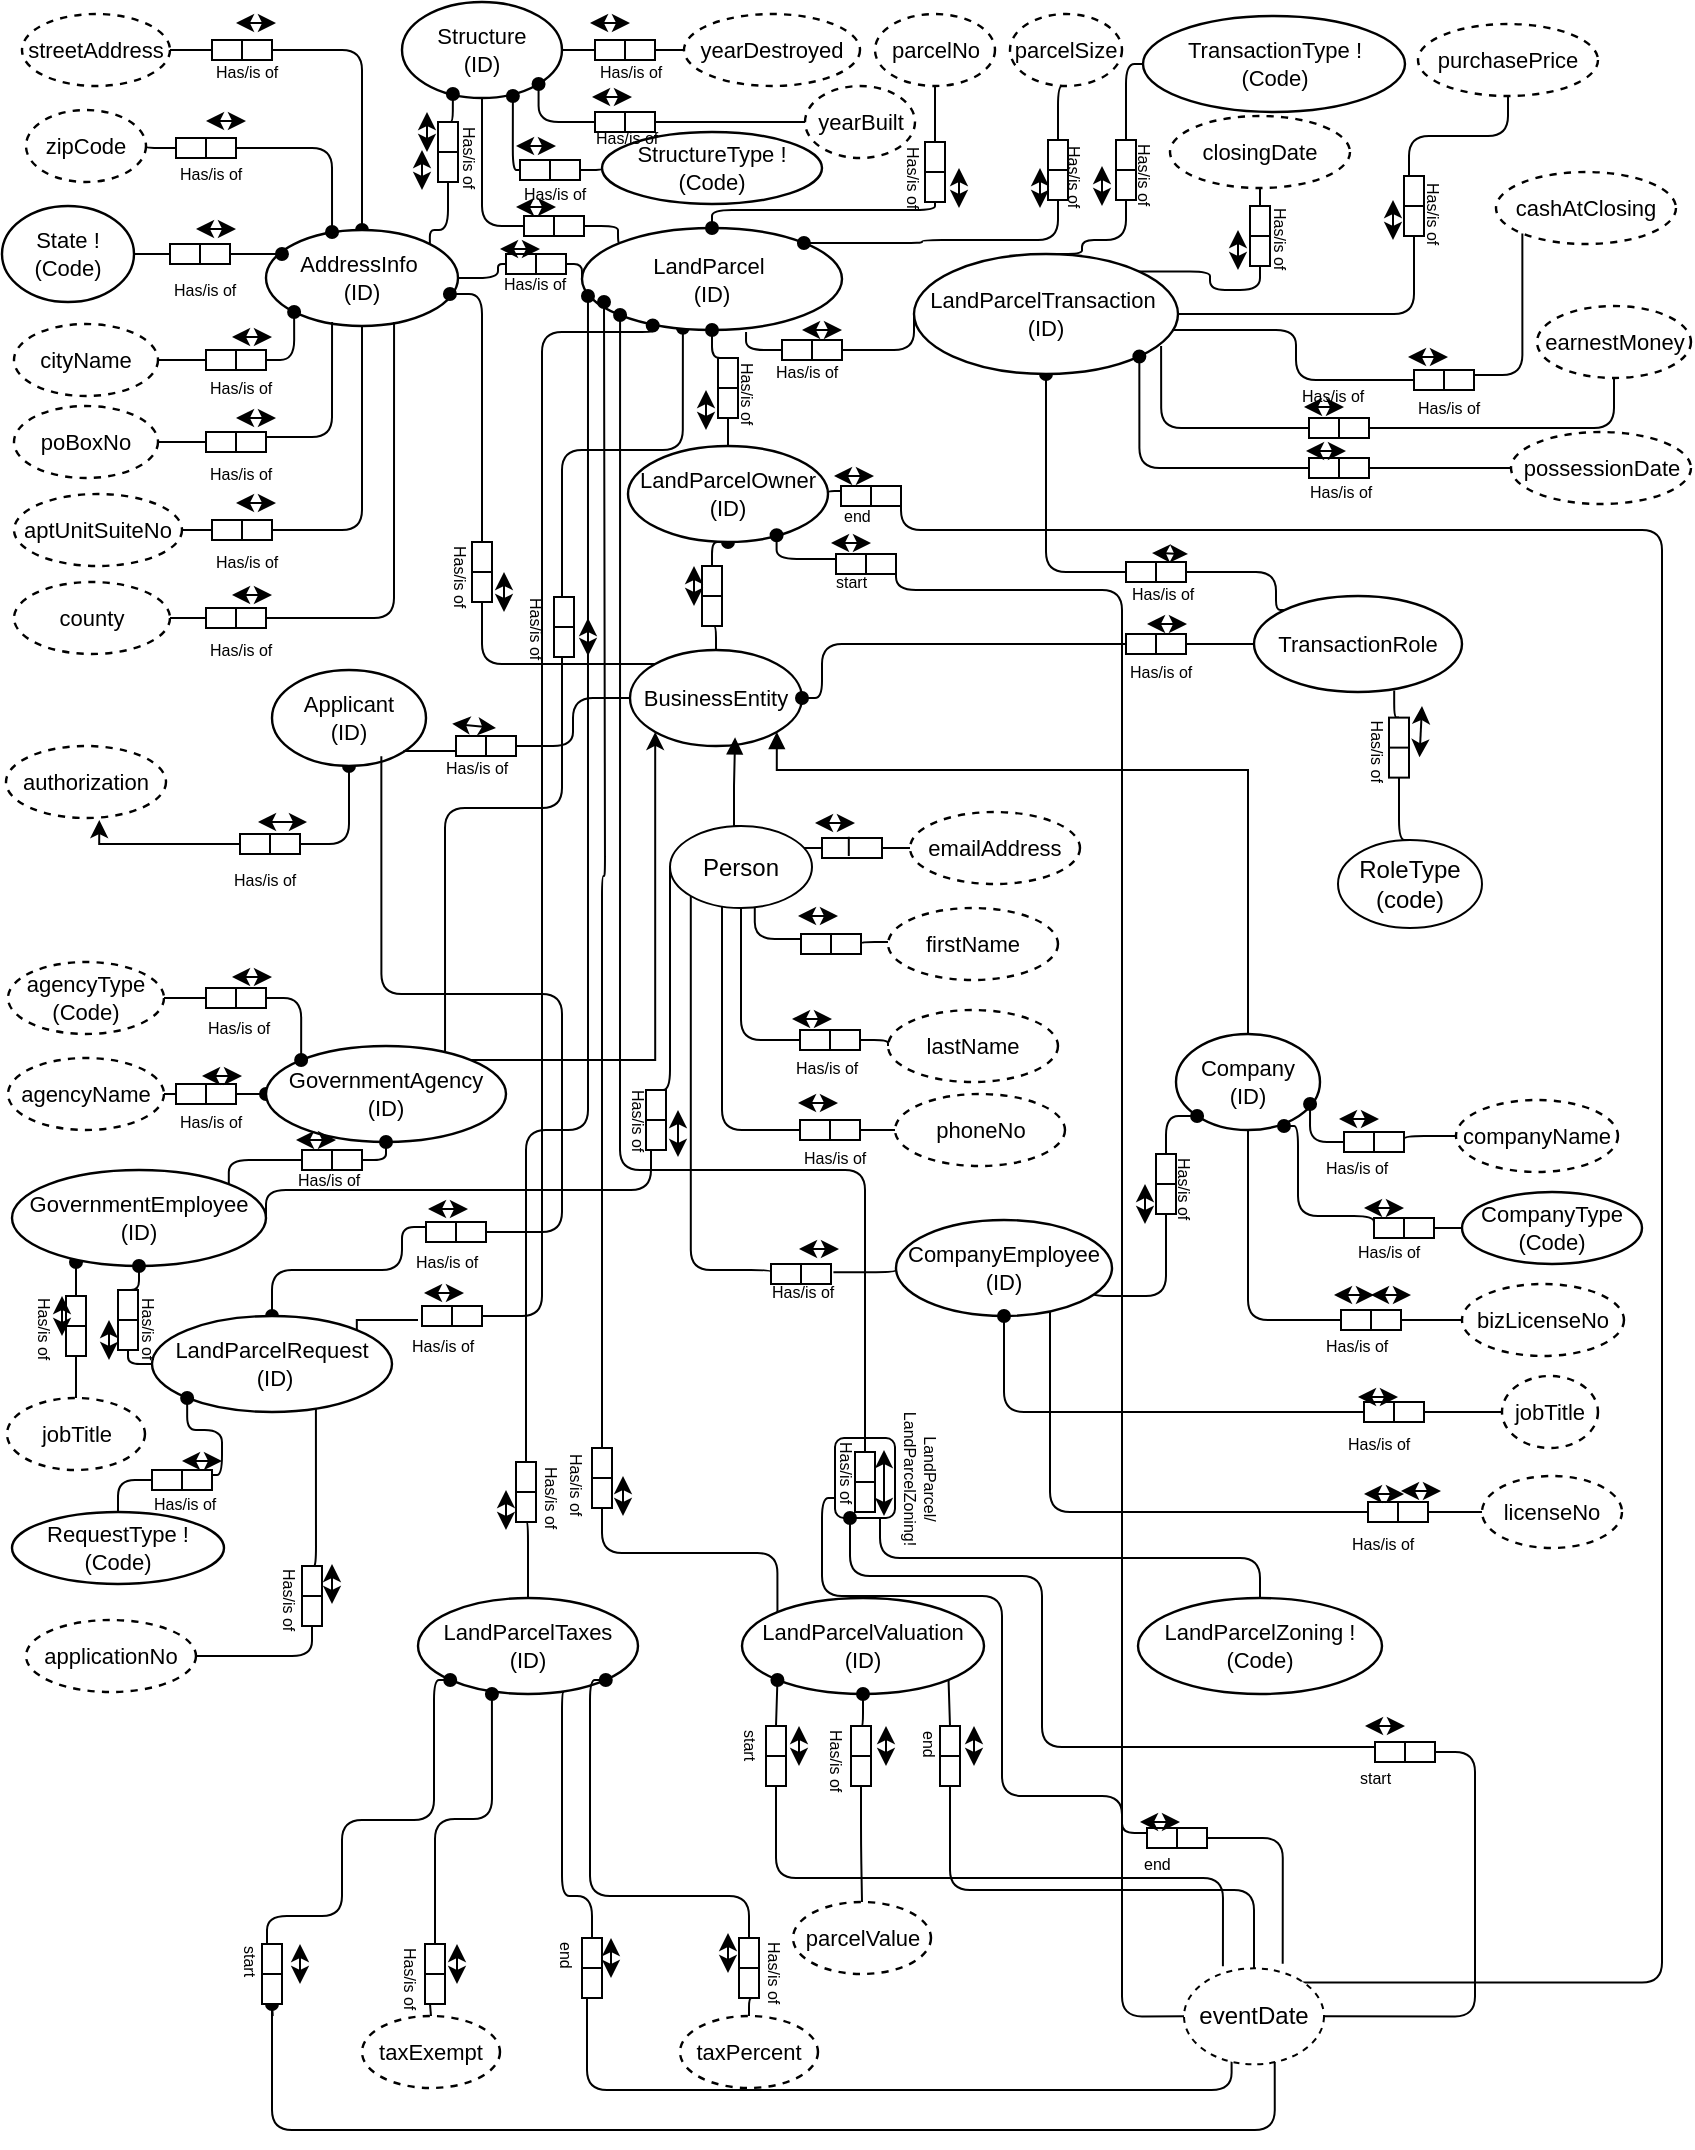<mxfile version="11.0.1" type="google"><diagram id="mzFl2c4d3CpBf7zhUGzk" name="Page-1"><mxGraphModel dx="793" dy="454" grid="1" gridSize="10" guides="1" tooltips="1" connect="1" arrows="1" fold="1" page="1" pageScale="1" pageWidth="850" pageHeight="1100" math="0" shadow="0"><root><mxCell id="0"/><mxCell id="1" parent="0"/><mxCell id="1gr0BkwXqdRjVhLAauKS-4" style="edgeStyle=orthogonalEdgeStyle;rounded=1;orthogonalLoop=1;jettySize=auto;html=1;exitX=0.75;exitY=1;exitDx=0;exitDy=0;entryX=0.5;entryY=0;entryDx=0;entryDy=0;endArrow=none;endFill=0;" parent="1" source="1gr0BkwXqdRjVhLAauKS-1" target="pDxX7wtH1zJPrdVKfMaS-12" edge="1"><mxGeometry relative="1" as="geometry"/></mxCell><mxCell id="1gr0BkwXqdRjVhLAauKS-5" style="edgeStyle=orthogonalEdgeStyle;rounded=1;orthogonalLoop=1;jettySize=auto;html=1;exitX=0;exitY=0.75;exitDx=0;exitDy=0;entryX=0;entryY=0.25;entryDx=0;entryDy=0;endArrow=none;endFill=0;" parent="1" source="1gr0BkwXqdRjVhLAauKS-1" target="pDxX7wtH1zJPrdVKfMaS-635" edge="1"><mxGeometry relative="1" as="geometry"><Array as="points"><mxPoint x="410" y="754"/><mxPoint x="410" y="803"/><mxPoint x="500" y="803"/><mxPoint x="500" y="903"/><mxPoint x="560" y="903"/><mxPoint x="560" y="921"/></Array></mxGeometry></mxCell><mxCell id="1gr0BkwXqdRjVhLAauKS-1" value="" style="rounded=1;whiteSpace=wrap;html=1;" parent="1" vertex="1"><mxGeometry x="416.5" y="724" width="30" height="40" as="geometry"/></mxCell><mxCell id="pDxX7wtH1zJPrdVKfMaS-309" style="edgeStyle=orthogonalEdgeStyle;rounded=1;orthogonalLoop=1;jettySize=auto;html=1;exitX=0.746;exitY=0.092;exitDx=0;exitDy=0;entryX=0.388;entryY=0.978;entryDx=0;entryDy=0;startArrow=none;startFill=0;endArrow=oval;endFill=1;entryPerimeter=0;exitPerimeter=0;" parent="1" source="pDxX7wtH1zJPrdVKfMaS-7" target="pDxX7wtH1zJPrdVKfMaS-4" edge="1"><mxGeometry relative="1" as="geometry"><Array as="points"><mxPoint x="280" y="409"/><mxPoint x="280" y="230"/><mxPoint x="340" y="230"/></Array></mxGeometry></mxCell><mxCell id="tBNmoJVs8J7rzDJzV5Pu-5" style="edgeStyle=orthogonalEdgeStyle;rounded=1;orthogonalLoop=1;jettySize=auto;html=1;exitX=0;exitY=0;exitDx=0;exitDy=0;entryX=1;entryY=0.5;entryDx=0;entryDy=0;endArrow=none;endFill=0;" parent="1" source="pDxX7wtH1zJPrdVKfMaS-4" target="pDxX7wtH1zJPrdVKfMaS-155" edge="1"><mxGeometry relative="1" as="geometry"><Array as="points"><mxPoint x="308" y="118"/></Array></mxGeometry></mxCell><mxCell id="pDxX7wtH1zJPrdVKfMaS-4" value="LandParcel &lt;br&gt;(ID)" style="html=1;whiteSpace=wrap;ellipse;fontSize=11;fontColor=#000000;spacing=5;strokeOpacity=100;strokeWidth=1.2;" parent="1" vertex="1"><mxGeometry x="290" y="119" width="130" height="51" as="geometry"/></mxCell><mxCell id="pDxX7wtH1zJPrdVKfMaS-259" style="edgeStyle=orthogonalEdgeStyle;rounded=1;orthogonalLoop=1;jettySize=auto;html=1;exitX=0;exitY=0.5;exitDx=0;exitDy=0;entryX=1;entryY=0.5;entryDx=0;entryDy=0;startArrow=none;startFill=0;endArrow=none;endFill=0;" parent="1" source="pDxX7wtH1zJPrdVKfMaS-5" target="pDxX7wtH1zJPrdVKfMaS-141" edge="1"><mxGeometry relative="1" as="geometry"><Array as="points"><mxPoint x="456" y="180"/></Array></mxGeometry></mxCell><mxCell id="pDxX7wtH1zJPrdVKfMaS-312" style="edgeStyle=orthogonalEdgeStyle;rounded=1;orthogonalLoop=1;jettySize=auto;html=1;exitX=0.5;exitY=1;exitDx=0;exitDy=0;entryX=0;entryY=0.5;entryDx=0;entryDy=0;startArrow=oval;startFill=1;endArrow=none;endFill=0;" parent="1" source="pDxX7wtH1zJPrdVKfMaS-5" target="pDxX7wtH1zJPrdVKfMaS-257" edge="1"><mxGeometry relative="1" as="geometry"/></mxCell><mxCell id="pDxX7wtH1zJPrdVKfMaS-5" value="LandParcelTransaction &lt;br&gt;(ID)" style="html=1;whiteSpace=wrap;ellipse;fontSize=11;fontColor=#000000;spacing=5;strokeOpacity=100;strokeWidth=1.2;" parent="1" vertex="1"><mxGeometry x="456" y="132" width="132" height="60" as="geometry"/></mxCell><mxCell id="pDxX7wtH1zJPrdVKfMaS-106" style="edgeStyle=orthogonalEdgeStyle;rounded=1;orthogonalLoop=1;jettySize=auto;html=1;entryX=1;entryY=0.5;entryDx=0;entryDy=0;startArrow=oval;startFill=1;endArrow=none;endFill=0;" parent="1" source="pDxX7wtH1zJPrdVKfMaS-6" target="pDxX7wtH1zJPrdVKfMaS-101" edge="1"><mxGeometry relative="1" as="geometry"/></mxCell><mxCell id="pDxX7wtH1zJPrdVKfMaS-133" style="edgeStyle=orthogonalEdgeStyle;rounded=1;orthogonalLoop=1;jettySize=auto;html=1;entryX=0;entryY=0.5;entryDx=0;entryDy=0;startArrow=none;startFill=0;endArrow=none;endFill=0;" parent="1" source="pDxX7wtH1zJPrdVKfMaS-6" target="pDxX7wtH1zJPrdVKfMaS-129" edge="1"><mxGeometry relative="1" as="geometry"/></mxCell><mxCell id="pDxX7wtH1zJPrdVKfMaS-6" value="AddressInfo &lt;br&gt;(ID)" style="html=1;whiteSpace=wrap;ellipse;fontSize=11;fontColor=#000000;spacing=5;strokeOpacity=100;strokeWidth=1.2;" parent="1" vertex="1"><mxGeometry x="132" y="120" width="96" height="48" as="geometry"/></mxCell><mxCell id="pDxX7wtH1zJPrdVKfMaS-209" style="edgeStyle=orthogonalEdgeStyle;rounded=1;orthogonalLoop=1;jettySize=auto;html=1;exitX=0;exitY=0.5;exitDx=0;exitDy=0;entryX=1;entryY=0.5;entryDx=0;entryDy=0;startArrow=oval;startFill=1;endArrow=none;endFill=0;" parent="1" source="pDxX7wtH1zJPrdVKfMaS-7" target="pDxX7wtH1zJPrdVKfMaS-205" edge="1"><mxGeometry relative="1" as="geometry"/></mxCell><mxCell id="tBNmoJVs8J7rzDJzV5Pu-3" style="edgeStyle=orthogonalEdgeStyle;rounded=0;orthogonalLoop=1;jettySize=auto;html=1;exitX=1;exitY=0;exitDx=0;exitDy=0;entryX=0;entryY=1;entryDx=0;entryDy=0;" parent="1" source="pDxX7wtH1zJPrdVKfMaS-7" target="pDxX7wtH1zJPrdVKfMaS-211" edge="1"><mxGeometry relative="1" as="geometry"/></mxCell><mxCell id="pDxX7wtH1zJPrdVKfMaS-7" value="GovernmentAgency&lt;br&gt;(ID)" style="html=1;whiteSpace=wrap;ellipse;fontSize=11;fontColor=#000000;spacing=5;strokeOpacity=100;strokeWidth=1.2;" parent="1" vertex="1"><mxGeometry x="132" y="528" width="120" height="48" as="geometry"/></mxCell><mxCell id="pDxX7wtH1zJPrdVKfMaS-150" style="edgeStyle=orthogonalEdgeStyle;rounded=1;orthogonalLoop=1;jettySize=auto;html=1;exitX=1;exitY=0.5;exitDx=0;exitDy=0;entryX=0;entryY=0.5;entryDx=0;entryDy=0;startArrow=none;startFill=0;endArrow=none;endFill=0;" parent="1" source="pDxX7wtH1zJPrdVKfMaS-8" target="pDxX7wtH1zJPrdVKfMaS-148" edge="1"><mxGeometry relative="1" as="geometry"/></mxCell><mxCell id="pDxX7wtH1zJPrdVKfMaS-8" value="Structure&lt;br&gt;(ID)" style="html=1;whiteSpace=wrap;ellipse;fontSize=11;fontColor=#000000;spacing=5;strokeOpacity=100;strokeWidth=1.2;" parent="1" vertex="1"><mxGeometry x="200" y="6" width="80" height="48" as="geometry"/></mxCell><mxCell id="pDxX7wtH1zJPrdVKfMaS-230" style="edgeStyle=orthogonalEdgeStyle;rounded=1;orthogonalLoop=1;jettySize=auto;html=1;exitX=0.5;exitY=1;exitDx=0;exitDy=0;entryX=0;entryY=0.5;entryDx=0;entryDy=0;startArrow=oval;startFill=1;endArrow=none;endFill=0;" parent="1" source="pDxX7wtH1zJPrdVKfMaS-9" target="pDxX7wtH1zJPrdVKfMaS-228" edge="1"><mxGeometry relative="1" as="geometry"/></mxCell><mxCell id="pDxX7wtH1zJPrdVKfMaS-9" value="LandParcelOwner&lt;br&gt;(ID)" style="html=1;whiteSpace=wrap;ellipse;fontSize=11;fontColor=#000000;spacing=5;strokeOpacity=100;strokeWidth=1.2;" parent="1" vertex="1"><mxGeometry x="313" y="228" width="100" height="48" as="geometry"/></mxCell><mxCell id="pDxX7wtH1zJPrdVKfMaS-10" value="&lt;div&gt;LandParcelTaxes&lt;/div&gt;(ID)" style="html=1;whiteSpace=wrap;ellipse;fontSize=11;fontColor=#000000;spacing=5;strokeOpacity=100;strokeWidth=1.2;" parent="1" vertex="1"><mxGeometry x="208" y="804" width="110" height="48" as="geometry"/></mxCell><mxCell id="pDxX7wtH1zJPrdVKfMaS-11" value="&lt;div&gt;LandParcelValuation&lt;/div&gt;(ID)" style="html=1;whiteSpace=wrap;ellipse;fontSize=11;fontColor=#000000;spacing=5;strokeOpacity=100;strokeWidth=1.2;" parent="1" vertex="1"><mxGeometry x="370" y="804" width="121" height="48" as="geometry"/></mxCell><mxCell id="pDxX7wtH1zJPrdVKfMaS-12" value="LandParcelZoning !&lt;br&gt;(Code)" style="html=1;whiteSpace=wrap;ellipse;fontSize=11;fontColor=#000000;spacing=5;strokeOpacity=100;strokeWidth=1.2;" parent="1" vertex="1"><mxGeometry x="568" y="804" width="122" height="48" as="geometry"/></mxCell><mxCell id="pDxX7wtH1zJPrdVKfMaS-513" style="edgeStyle=orthogonalEdgeStyle;rounded=1;orthogonalLoop=1;jettySize=auto;html=1;exitX=0;exitY=0.5;exitDx=0;exitDy=0;entryX=1;entryY=0.5;entryDx=0;entryDy=0;startArrow=none;startFill=0;endArrow=none;endFill=0;" parent="1" source="pDxX7wtH1zJPrdVKfMaS-13" target="pDxX7wtH1zJPrdVKfMaS-509" edge="1"><mxGeometry relative="1" as="geometry"/></mxCell><mxCell id="tBNmoJVs8J7rzDJzV5Pu-15" style="edgeStyle=orthogonalEdgeStyle;rounded=1;orthogonalLoop=1;jettySize=auto;html=1;exitX=0.5;exitY=0;exitDx=0;exitDy=0;entryX=0;entryY=0.25;entryDx=0;entryDy=0;startArrow=oval;startFill=1;endArrow=none;endFill=0;" parent="1" source="pDxX7wtH1zJPrdVKfMaS-13" target="tBNmoJVs8J7rzDJzV5Pu-10" edge="1"><mxGeometry relative="1" as="geometry"><Array as="points"><mxPoint x="135" y="640"/><mxPoint x="200" y="640"/><mxPoint x="200" y="619"/></Array></mxGeometry></mxCell><mxCell id="pDxX7wtH1zJPrdVKfMaS-13" value="LandParcelRequest&lt;br&gt; (ID)" style="html=1;whiteSpace=wrap;ellipse;fontSize=11;fontColor=#000000;spacing=5;strokeOpacity=100;strokeWidth=1.2;" parent="1" vertex="1"><mxGeometry x="75" y="663" width="120" height="48" as="geometry"/></mxCell><mxCell id="pDxX7wtH1zJPrdVKfMaS-304" style="edgeStyle=orthogonalEdgeStyle;rounded=1;orthogonalLoop=1;jettySize=auto;html=1;exitX=0;exitY=0.5;exitDx=0;exitDy=0;entryX=1;entryY=0.5;entryDx=0;entryDy=0;startArrow=none;startFill=0;endArrow=none;endFill=0;" parent="1" source="pDxX7wtH1zJPrdVKfMaS-14" target="pDxX7wtH1zJPrdVKfMaS-300" edge="1"><mxGeometry relative="1" as="geometry"/></mxCell><mxCell id="pDxX7wtH1zJPrdVKfMaS-14" value="&lt;div&gt;TransactionRole&lt;/div&gt;" style="html=1;whiteSpace=wrap;ellipse;fontSize=11;fontColor=#000000;spacing=5;strokeOpacity=100;strokeWidth=1.2;" parent="1" vertex="1"><mxGeometry x="626" y="303" width="104" height="48" as="geometry"/></mxCell><mxCell id="gKcRgYtboUx6TZl1OR07-10" style="edgeStyle=orthogonalEdgeStyle;rounded=0;orthogonalLoop=1;jettySize=auto;html=1;exitX=0.5;exitY=0;exitDx=0;exitDy=0;entryX=1;entryY=1;entryDx=0;entryDy=0;endArrow=block;endFill=1;" parent="1" source="pDxX7wtH1zJPrdVKfMaS-16" target="pDxX7wtH1zJPrdVKfMaS-211" edge="1"><mxGeometry relative="1" as="geometry"><Array as="points"><mxPoint x="623" y="390"/><mxPoint x="387" y="390"/></Array></mxGeometry></mxCell><mxCell id="pDxX7wtH1zJPrdVKfMaS-16" value="Company&lt;br&gt;(ID)" style="html=1;whiteSpace=wrap;ellipse;fontSize=11;fontColor=#000000;spacing=5;strokeOpacity=100;strokeWidth=1.2;" parent="1" vertex="1"><mxGeometry x="587" y="522" width="72" height="48" as="geometry"/></mxCell><mxCell id="pDxX7wtH1zJPrdVKfMaS-103" style="edgeStyle=orthogonalEdgeStyle;rounded=1;orthogonalLoop=1;jettySize=auto;html=1;entryX=0;entryY=0.5;entryDx=0;entryDy=0;startArrow=none;startFill=0;endArrow=none;endFill=0;" parent="1" source="pDxX7wtH1zJPrdVKfMaS-17" target="pDxX7wtH1zJPrdVKfMaS-101" edge="1"><mxGeometry relative="1" as="geometry"/></mxCell><mxCell id="pDxX7wtH1zJPrdVKfMaS-17" value="streetAddress" style="html=1;whiteSpace=wrap;ellipse;fontSize=11;fontColor=#000000;spacing=5;strokeOpacity=100;strokeWidth=1.2;dashed=1;" parent="1" vertex="1"><mxGeometry x="10" y="12" width="74" height="36" as="geometry"/></mxCell><mxCell id="pDxX7wtH1zJPrdVKfMaS-374" style="edgeStyle=orthogonalEdgeStyle;rounded=1;orthogonalLoop=1;jettySize=auto;html=1;exitX=0;exitY=0.5;exitDx=0;exitDy=0;entryX=1;entryY=0.5;entryDx=0;entryDy=0;startArrow=none;startFill=0;endArrow=none;endFill=0;" parent="1" source="pDxX7wtH1zJPrdVKfMaS-19" target="pDxX7wtH1zJPrdVKfMaS-372" edge="1"><mxGeometry relative="1" as="geometry"/></mxCell><mxCell id="pDxX7wtH1zJPrdVKfMaS-19" value="jobTitle" style="html=1;whiteSpace=wrap;ellipse;fontSize=11;fontColor=#000000;spacing=5;strokeOpacity=100;strokeWidth=1.2;dashed=1;" parent="1" vertex="1"><mxGeometry x="750" y="693" width="48" height="36" as="geometry"/></mxCell><mxCell id="pDxX7wtH1zJPrdVKfMaS-23" value="zipCode" style="html=1;whiteSpace=wrap;ellipse;fontSize=11;fontColor=#000000;spacing=5;strokeOpacity=100;strokeWidth=1.2;dashed=1;" parent="1" vertex="1"><mxGeometry x="12" y="60" width="60" height="36" as="geometry"/></mxCell><mxCell id="pDxX7wtH1zJPrdVKfMaS-113" style="edgeStyle=orthogonalEdgeStyle;rounded=1;orthogonalLoop=1;jettySize=auto;html=1;exitX=1;exitY=0.5;exitDx=0;exitDy=0;entryX=0;entryY=0.5;entryDx=0;entryDy=0;startArrow=none;startFill=0;endArrow=none;endFill=0;" parent="1" source="pDxX7wtH1zJPrdVKfMaS-28" target="pDxX7wtH1zJPrdVKfMaS-93" edge="1"><mxGeometry relative="1" as="geometry"/></mxCell><mxCell id="pDxX7wtH1zJPrdVKfMaS-28" value="cityName" style="html=1;whiteSpace=wrap;ellipse;fontSize=11;fontColor=#000000;spacing=5;strokeOpacity=100;strokeWidth=1.2;dashed=1;" parent="1" vertex="1"><mxGeometry x="6" y="167" width="72" height="36" as="geometry"/></mxCell><mxCell id="pDxX7wtH1zJPrdVKfMaS-33" value="State !&lt;br&gt;(Code)" style="html=1;whiteSpace=wrap;ellipse;fontSize=11;fontColor=#000000;spacing=5;strokeOpacity=100;strokeWidth=1.2;" parent="1" vertex="1"><mxGeometry y="108" width="66" height="48" as="geometry"/></mxCell><mxCell id="pDxX7wtH1zJPrdVKfMaS-115" style="edgeStyle=orthogonalEdgeStyle;rounded=1;orthogonalLoop=1;jettySize=auto;html=1;exitX=1;exitY=0.5;exitDx=0;exitDy=0;entryX=0;entryY=0.5;entryDx=0;entryDy=0;startArrow=none;startFill=0;endArrow=none;endFill=0;" parent="1" source="pDxX7wtH1zJPrdVKfMaS-38" target="pDxX7wtH1zJPrdVKfMaS-91" edge="1"><mxGeometry relative="1" as="geometry"/></mxCell><mxCell id="pDxX7wtH1zJPrdVKfMaS-38" value="poBoxNo" style="html=1;whiteSpace=wrap;ellipse;fontSize=11;fontColor=#000000;spacing=5;strokeOpacity=100;strokeWidth=1.2;dashed=1;" parent="1" vertex="1"><mxGeometry x="6" y="208" width="72" height="36" as="geometry"/></mxCell><mxCell id="pDxX7wtH1zJPrdVKfMaS-43" value="aptUnitSuiteNo" style="html=1;whiteSpace=wrap;ellipse;fontSize=11;fontColor=#000000;spacing=5;strokeOpacity=100;strokeWidth=1.2;dashed=1;" parent="1" vertex="1"><mxGeometry x="6" y="252" width="84" height="36" as="geometry"/></mxCell><mxCell id="pDxX7wtH1zJPrdVKfMaS-70" value="yearBuilt" style="html=1;whiteSpace=wrap;ellipse;fontSize=11;fontColor=#000000;spacing=5;strokeOpacity=100;strokeWidth=1.2;dashed=1;" parent="1" vertex="1"><mxGeometry x="401.5" y="48" width="55" height="36" as="geometry"/></mxCell><mxCell id="pDxX7wtH1zJPrdVKfMaS-186" style="edgeStyle=orthogonalEdgeStyle;rounded=1;orthogonalLoop=1;jettySize=auto;html=1;exitX=0.5;exitY=1;exitDx=0;exitDy=0;entryX=0;entryY=0.5;entryDx=0;entryDy=0;startArrow=none;startFill=0;endArrow=none;endFill=0;" parent="1" source="pDxX7wtH1zJPrdVKfMaS-71" target="pDxX7wtH1zJPrdVKfMaS-183" edge="1"><mxGeometry relative="1" as="geometry"/></mxCell><mxCell id="pDxX7wtH1zJPrdVKfMaS-71" value="parcelNo" style="html=1;whiteSpace=wrap;ellipse;fontSize=11;fontColor=#000000;spacing=5;strokeOpacity=100;strokeWidth=1.2;dashed=1;" parent="1" vertex="1"><mxGeometry x="436.5" y="12" width="60" height="36" as="geometry"/></mxCell><mxCell id="pDxX7wtH1zJPrdVKfMaS-118" style="edgeStyle=orthogonalEdgeStyle;rounded=1;orthogonalLoop=1;jettySize=auto;html=1;entryX=1;entryY=0.5;entryDx=0;entryDy=0;startArrow=none;startFill=0;endArrow=none;endFill=0;" parent="1" source="pDxX7wtH1zJPrdVKfMaS-83" target="pDxX7wtH1zJPrdVKfMaS-43" edge="1"><mxGeometry relative="1" as="geometry"/></mxCell><mxCell id="pDxX7wtH1zJPrdVKfMaS-119" style="edgeStyle=orthogonalEdgeStyle;rounded=1;orthogonalLoop=1;jettySize=auto;html=1;exitX=1;exitY=0.5;exitDx=0;exitDy=0;entryX=0.5;entryY=1;entryDx=0;entryDy=0;startArrow=none;startFill=0;endArrow=none;endFill=0;" parent="1" source="pDxX7wtH1zJPrdVKfMaS-83" target="pDxX7wtH1zJPrdVKfMaS-6" edge="1"><mxGeometry relative="1" as="geometry"/></mxCell><mxCell id="pDxX7wtH1zJPrdVKfMaS-83" value="" style="rounded=0;whiteSpace=wrap;html=1;" parent="1" vertex="1"><mxGeometry x="105" y="265" width="30" height="10" as="geometry"/></mxCell><mxCell id="pDxX7wtH1zJPrdVKfMaS-88" value="" style="endArrow=none;html=1;exitX=0.5;exitY=1;exitDx=0;exitDy=0;entryX=0.5;entryY=0;entryDx=0;entryDy=0;" parent="1" source="pDxX7wtH1zJPrdVKfMaS-83" target="pDxX7wtH1zJPrdVKfMaS-83" edge="1"><mxGeometry width="50" height="50" relative="1" as="geometry"><mxPoint x="142" y="290" as="sourcePoint"/><mxPoint x="142" y="265" as="targetPoint"/></mxGeometry></mxCell><mxCell id="pDxX7wtH1zJPrdVKfMaS-117" style="edgeStyle=orthogonalEdgeStyle;rounded=1;orthogonalLoop=1;jettySize=auto;html=1;exitX=1;exitY=0.25;exitDx=0;exitDy=0;startArrow=none;startFill=0;endArrow=none;endFill=0;entryX=0.344;entryY=0.958;entryDx=0;entryDy=0;entryPerimeter=0;" parent="1" source="pDxX7wtH1zJPrdVKfMaS-91" target="pDxX7wtH1zJPrdVKfMaS-6" edge="1"><mxGeometry relative="1" as="geometry"><mxPoint x="157" y="170" as="targetPoint"/></mxGeometry></mxCell><mxCell id="pDxX7wtH1zJPrdVKfMaS-91" value="" style="rounded=0;whiteSpace=wrap;html=1;" parent="1" vertex="1"><mxGeometry x="102" y="221" width="30" height="10" as="geometry"/></mxCell><mxCell id="pDxX7wtH1zJPrdVKfMaS-92" value="" style="endArrow=none;html=1;exitX=0.5;exitY=1;exitDx=0;exitDy=0;entryX=0.5;entryY=0;entryDx=0;entryDy=0;" parent="1" source="pDxX7wtH1zJPrdVKfMaS-91" target="pDxX7wtH1zJPrdVKfMaS-91" edge="1"><mxGeometry width="50" height="50" relative="1" as="geometry"><mxPoint x="139" y="246" as="sourcePoint"/><mxPoint x="139" y="221" as="targetPoint"/></mxGeometry></mxCell><mxCell id="pDxX7wtH1zJPrdVKfMaS-114" style="edgeStyle=orthogonalEdgeStyle;rounded=1;orthogonalLoop=1;jettySize=auto;html=1;exitX=1;exitY=0.5;exitDx=0;exitDy=0;entryX=0;entryY=1;entryDx=0;entryDy=0;startArrow=none;startFill=0;endArrow=oval;endFill=1;" parent="1" source="pDxX7wtH1zJPrdVKfMaS-93" target="pDxX7wtH1zJPrdVKfMaS-6" edge="1"><mxGeometry relative="1" as="geometry"/></mxCell><mxCell id="pDxX7wtH1zJPrdVKfMaS-93" value="" style="rounded=0;whiteSpace=wrap;html=1;" parent="1" vertex="1"><mxGeometry x="102" y="180" width="30" height="10" as="geometry"/></mxCell><mxCell id="pDxX7wtH1zJPrdVKfMaS-94" value="" style="endArrow=none;html=1;exitX=0.5;exitY=1;exitDx=0;exitDy=0;entryX=0.5;entryY=0;entryDx=0;entryDy=0;" parent="1" source="pDxX7wtH1zJPrdVKfMaS-93" target="pDxX7wtH1zJPrdVKfMaS-93" edge="1"><mxGeometry width="50" height="50" relative="1" as="geometry"><mxPoint x="139" y="205" as="sourcePoint"/><mxPoint x="139" y="180" as="targetPoint"/></mxGeometry></mxCell><mxCell id="pDxX7wtH1zJPrdVKfMaS-111" style="edgeStyle=orthogonalEdgeStyle;rounded=1;orthogonalLoop=1;jettySize=auto;html=1;exitX=1;exitY=0.5;exitDx=0;exitDy=0;entryX=0.083;entryY=0.25;entryDx=0;entryDy=0;entryPerimeter=0;startArrow=none;startFill=0;endArrow=oval;endFill=1;" parent="1" source="pDxX7wtH1zJPrdVKfMaS-95" target="pDxX7wtH1zJPrdVKfMaS-6" edge="1"><mxGeometry relative="1" as="geometry"/></mxCell><mxCell id="pDxX7wtH1zJPrdVKfMaS-112" style="edgeStyle=orthogonalEdgeStyle;rounded=1;orthogonalLoop=1;jettySize=auto;html=1;exitX=0;exitY=0.5;exitDx=0;exitDy=0;entryX=1;entryY=0.5;entryDx=0;entryDy=0;startArrow=none;startFill=0;endArrow=none;endFill=0;" parent="1" source="pDxX7wtH1zJPrdVKfMaS-95" target="pDxX7wtH1zJPrdVKfMaS-33" edge="1"><mxGeometry relative="1" as="geometry"/></mxCell><mxCell id="pDxX7wtH1zJPrdVKfMaS-95" value="" style="rounded=0;whiteSpace=wrap;html=1;" parent="1" vertex="1"><mxGeometry x="84" y="127" width="30" height="10" as="geometry"/></mxCell><mxCell id="pDxX7wtH1zJPrdVKfMaS-96" value="" style="endArrow=none;html=1;exitX=0.5;exitY=1;exitDx=0;exitDy=0;entryX=0.5;entryY=0;entryDx=0;entryDy=0;" parent="1" source="pDxX7wtH1zJPrdVKfMaS-95" target="pDxX7wtH1zJPrdVKfMaS-95" edge="1"><mxGeometry width="50" height="50" relative="1" as="geometry"><mxPoint x="121" y="152" as="sourcePoint"/><mxPoint x="121" y="127" as="targetPoint"/></mxGeometry></mxCell><mxCell id="pDxX7wtH1zJPrdVKfMaS-108" style="edgeStyle=orthogonalEdgeStyle;rounded=1;orthogonalLoop=1;jettySize=auto;html=1;exitX=0;exitY=0.5;exitDx=0;exitDy=0;entryX=1;entryY=0.5;entryDx=0;entryDy=0;startArrow=none;startFill=0;endArrow=none;endFill=0;" parent="1" source="pDxX7wtH1zJPrdVKfMaS-99" target="pDxX7wtH1zJPrdVKfMaS-23" edge="1"><mxGeometry relative="1" as="geometry"/></mxCell><mxCell id="pDxX7wtH1zJPrdVKfMaS-122" style="edgeStyle=orthogonalEdgeStyle;rounded=1;orthogonalLoop=1;jettySize=auto;html=1;exitX=1;exitY=0.5;exitDx=0;exitDy=0;entryX=0.344;entryY=0.021;entryDx=0;entryDy=0;entryPerimeter=0;startArrow=none;startFill=0;endArrow=oval;endFill=1;" parent="1" source="pDxX7wtH1zJPrdVKfMaS-99" target="pDxX7wtH1zJPrdVKfMaS-6" edge="1"><mxGeometry relative="1" as="geometry"/></mxCell><mxCell id="pDxX7wtH1zJPrdVKfMaS-99" value="" style="rounded=0;whiteSpace=wrap;html=1;" parent="1" vertex="1"><mxGeometry x="87" y="74" width="30" height="10" as="geometry"/></mxCell><mxCell id="pDxX7wtH1zJPrdVKfMaS-100" value="" style="endArrow=none;html=1;exitX=0.5;exitY=1;exitDx=0;exitDy=0;entryX=0.5;entryY=0;entryDx=0;entryDy=0;" parent="1" source="pDxX7wtH1zJPrdVKfMaS-99" target="pDxX7wtH1zJPrdVKfMaS-99" edge="1"><mxGeometry width="50" height="50" relative="1" as="geometry"><mxPoint x="124" y="99" as="sourcePoint"/><mxPoint x="124" y="74" as="targetPoint"/></mxGeometry></mxCell><mxCell id="pDxX7wtH1zJPrdVKfMaS-101" value="" style="rounded=0;whiteSpace=wrap;html=1;" parent="1" vertex="1"><mxGeometry x="105" y="25" width="30" height="10" as="geometry"/></mxCell><mxCell id="pDxX7wtH1zJPrdVKfMaS-102" value="" style="endArrow=none;html=1;exitX=0.5;exitY=1;exitDx=0;exitDy=0;entryX=0.5;entryY=0;entryDx=0;entryDy=0;" parent="1" source="pDxX7wtH1zJPrdVKfMaS-101" target="pDxX7wtH1zJPrdVKfMaS-101" edge="1"><mxGeometry width="50" height="50" relative="1" as="geometry"><mxPoint x="142" y="50" as="sourcePoint"/><mxPoint x="142" y="25" as="targetPoint"/></mxGeometry></mxCell><mxCell id="pDxX7wtH1zJPrdVKfMaS-132" style="edgeStyle=orthogonalEdgeStyle;rounded=1;orthogonalLoop=1;jettySize=auto;html=1;exitX=1;exitY=0.5;exitDx=0;exitDy=0;entryX=0;entryY=0.5;entryDx=0;entryDy=0;startArrow=none;startFill=0;endArrow=none;endFill=0;" parent="1" source="pDxX7wtH1zJPrdVKfMaS-129" target="pDxX7wtH1zJPrdVKfMaS-4" edge="1"><mxGeometry relative="1" as="geometry"/></mxCell><mxCell id="pDxX7wtH1zJPrdVKfMaS-129" value="" style="rounded=0;whiteSpace=wrap;html=1;" parent="1" vertex="1"><mxGeometry x="252" y="132" width="30" height="10" as="geometry"/></mxCell><mxCell id="pDxX7wtH1zJPrdVKfMaS-130" value="" style="endArrow=none;html=1;exitX=0.5;exitY=1;exitDx=0;exitDy=0;entryX=0.5;entryY=0;entryDx=0;entryDy=0;" parent="1" source="pDxX7wtH1zJPrdVKfMaS-129" target="pDxX7wtH1zJPrdVKfMaS-129" edge="1"><mxGeometry width="50" height="50" relative="1" as="geometry"><mxPoint x="289" y="157" as="sourcePoint"/><mxPoint x="289" y="132" as="targetPoint"/></mxGeometry></mxCell><mxCell id="pDxX7wtH1zJPrdVKfMaS-322" style="edgeStyle=orthogonalEdgeStyle;rounded=1;orthogonalLoop=1;jettySize=auto;html=1;exitX=0;exitY=0.5;exitDx=0;exitDy=0;entryX=0.631;entryY=1.02;entryDx=0;entryDy=0;entryPerimeter=0;startArrow=none;startFill=0;endArrow=none;endFill=0;" parent="1" source="pDxX7wtH1zJPrdVKfMaS-141" target="pDxX7wtH1zJPrdVKfMaS-4" edge="1"><mxGeometry relative="1" as="geometry"/></mxCell><mxCell id="pDxX7wtH1zJPrdVKfMaS-141" value="" style="rounded=0;whiteSpace=wrap;html=1;" parent="1" vertex="1"><mxGeometry x="390" y="175" width="30" height="10" as="geometry"/></mxCell><mxCell id="pDxX7wtH1zJPrdVKfMaS-142" value="" style="endArrow=none;html=1;exitX=0.5;exitY=1;exitDx=0;exitDy=0;entryX=0.5;entryY=0;entryDx=0;entryDy=0;" parent="1" source="pDxX7wtH1zJPrdVKfMaS-141" target="pDxX7wtH1zJPrdVKfMaS-141" edge="1"><mxGeometry width="50" height="50" relative="1" as="geometry"><mxPoint x="169" y="504" as="sourcePoint"/><mxPoint x="169" y="479" as="targetPoint"/></mxGeometry></mxCell><mxCell id="pDxX7wtH1zJPrdVKfMaS-146" style="edgeStyle=orthogonalEdgeStyle;rounded=1;orthogonalLoop=1;jettySize=auto;html=1;exitX=1;exitY=0.5;exitDx=0;exitDy=0;entryX=1;entryY=0;entryDx=0;entryDy=0;startArrow=none;startFill=0;endArrow=none;endFill=0;" parent="1" source="pDxX7wtH1zJPrdVKfMaS-143" target="pDxX7wtH1zJPrdVKfMaS-6" edge="1"><mxGeometry relative="1" as="geometry"><Array as="points"><mxPoint x="223" y="120"/><mxPoint x="214" y="120"/></Array></mxGeometry></mxCell><mxCell id="pDxX7wtH1zJPrdVKfMaS-147" style="edgeStyle=orthogonalEdgeStyle;rounded=1;orthogonalLoop=1;jettySize=auto;html=1;exitX=0;exitY=0.5;exitDx=0;exitDy=0;entryX=0.318;entryY=0.958;entryDx=0;entryDy=0;startArrow=none;startFill=0;endArrow=oval;endFill=1;entryPerimeter=0;" parent="1" source="pDxX7wtH1zJPrdVKfMaS-143" target="pDxX7wtH1zJPrdVKfMaS-8" edge="1"><mxGeometry relative="1" as="geometry"/></mxCell><mxCell id="pDxX7wtH1zJPrdVKfMaS-143" value="" style="rounded=0;whiteSpace=wrap;html=1;direction=south;" parent="1" vertex="1"><mxGeometry x="218" y="66" width="10" height="30" as="geometry"/></mxCell><mxCell id="pDxX7wtH1zJPrdVKfMaS-144" value="" style="endArrow=none;html=1;exitX=0.5;exitY=0;exitDx=0;exitDy=0;entryX=0.5;entryY=1;entryDx=0;entryDy=0;" parent="1" source="pDxX7wtH1zJPrdVKfMaS-143" target="pDxX7wtH1zJPrdVKfMaS-143" edge="1"><mxGeometry width="50" height="50" relative="1" as="geometry"><mxPoint x="245" y="76" as="sourcePoint"/><mxPoint x="245" y="101" as="targetPoint"/></mxGeometry></mxCell><mxCell id="pDxX7wtH1zJPrdVKfMaS-212" style="edgeStyle=orthogonalEdgeStyle;rounded=1;orthogonalLoop=1;jettySize=auto;html=1;exitX=1;exitY=0.5;exitDx=0;exitDy=0;entryX=0;entryY=0.5;entryDx=0;entryDy=0;startArrow=none;startFill=0;endArrow=none;endFill=0;" parent="1" source="pDxX7wtH1zJPrdVKfMaS-148" target="pDxX7wtH1zJPrdVKfMaS-180" edge="1"><mxGeometry relative="1" as="geometry"/></mxCell><mxCell id="pDxX7wtH1zJPrdVKfMaS-148" value="" style="rounded=0;whiteSpace=wrap;html=1;" parent="1" vertex="1"><mxGeometry x="296.5" y="25" width="30" height="10" as="geometry"/></mxCell><mxCell id="pDxX7wtH1zJPrdVKfMaS-149" value="" style="endArrow=none;html=1;exitX=0.5;exitY=1;exitDx=0;exitDy=0;entryX=0.5;entryY=0;entryDx=0;entryDy=0;" parent="1" source="pDxX7wtH1zJPrdVKfMaS-148" target="pDxX7wtH1zJPrdVKfMaS-148" edge="1"><mxGeometry width="50" height="50" relative="1" as="geometry"><mxPoint x="199.5" y="316" as="sourcePoint"/><mxPoint x="199.5" y="291" as="targetPoint"/></mxGeometry></mxCell><mxCell id="pDxX7wtH1zJPrdVKfMaS-165" style="edgeStyle=orthogonalEdgeStyle;rounded=1;orthogonalLoop=1;jettySize=auto;html=1;exitX=0;exitY=0.5;exitDx=0;exitDy=0;entryX=0.5;entryY=1;entryDx=0;entryDy=0;startArrow=none;startFill=0;endArrow=none;endFill=0;" parent="1" source="pDxX7wtH1zJPrdVKfMaS-155" target="pDxX7wtH1zJPrdVKfMaS-8" edge="1"><mxGeometry relative="1" as="geometry"/></mxCell><mxCell id="pDxX7wtH1zJPrdVKfMaS-155" value="" style="rounded=0;whiteSpace=wrap;html=1;" parent="1" vertex="1"><mxGeometry x="261" y="113" width="30" height="10" as="geometry"/></mxCell><mxCell id="pDxX7wtH1zJPrdVKfMaS-156" value="" style="endArrow=none;html=1;exitX=0.5;exitY=1;exitDx=0;exitDy=0;entryX=0.5;entryY=0;entryDx=0;entryDy=0;" parent="1" source="pDxX7wtH1zJPrdVKfMaS-155" target="pDxX7wtH1zJPrdVKfMaS-155" edge="1"><mxGeometry width="50" height="50" relative="1" as="geometry"><mxPoint x="298" y="138" as="sourcePoint"/><mxPoint x="298" y="113" as="targetPoint"/></mxGeometry></mxCell><mxCell id="pDxX7wtH1zJPrdVKfMaS-190" style="edgeStyle=orthogonalEdgeStyle;rounded=1;orthogonalLoop=1;jettySize=auto;html=1;exitX=0.5;exitY=1;exitDx=0;exitDy=0;entryX=0;entryY=0.5;entryDx=0;entryDy=0;startArrow=none;startFill=0;endArrow=none;endFill=0;" parent="1" source="pDxX7wtH1zJPrdVKfMaS-166" target="pDxX7wtH1zJPrdVKfMaS-188" edge="1"><mxGeometry relative="1" as="geometry"/></mxCell><mxCell id="pDxX7wtH1zJPrdVKfMaS-166" value="parcelSize" style="html=1;whiteSpace=wrap;ellipse;fontSize=11;fontColor=#000000;spacing=5;strokeOpacity=100;strokeWidth=1.2;dashed=1;" parent="1" vertex="1"><mxGeometry x="504" y="12" width="56" height="36" as="geometry"/></mxCell><mxCell id="pDxX7wtH1zJPrdVKfMaS-182" style="edgeStyle=orthogonalEdgeStyle;rounded=1;orthogonalLoop=1;jettySize=auto;html=1;exitX=0;exitY=0.5;exitDx=0;exitDy=0;entryX=1;entryY=1;entryDx=0;entryDy=0;startArrow=none;startFill=0;endArrow=oval;endFill=1;" parent="1" source="pDxX7wtH1zJPrdVKfMaS-178" target="pDxX7wtH1zJPrdVKfMaS-8" edge="1"><mxGeometry relative="1" as="geometry"/></mxCell><mxCell id="pDxX7wtH1zJPrdVKfMaS-213" style="edgeStyle=orthogonalEdgeStyle;rounded=1;orthogonalLoop=1;jettySize=auto;html=1;exitX=1;exitY=0.5;exitDx=0;exitDy=0;entryX=0;entryY=0.5;entryDx=0;entryDy=0;startArrow=none;startFill=0;endArrow=none;endFill=0;" parent="1" source="pDxX7wtH1zJPrdVKfMaS-178" target="pDxX7wtH1zJPrdVKfMaS-70" edge="1"><mxGeometry relative="1" as="geometry"/></mxCell><mxCell id="pDxX7wtH1zJPrdVKfMaS-178" value="" style="rounded=0;whiteSpace=wrap;html=1;" parent="1" vertex="1"><mxGeometry x="296.5" y="61" width="30" height="10" as="geometry"/></mxCell><mxCell id="pDxX7wtH1zJPrdVKfMaS-179" value="" style="endArrow=none;html=1;exitX=0.5;exitY=1;exitDx=0;exitDy=0;entryX=0.5;entryY=0;entryDx=0;entryDy=0;" parent="1" source="pDxX7wtH1zJPrdVKfMaS-178" target="pDxX7wtH1zJPrdVKfMaS-178" edge="1"><mxGeometry width="50" height="50" relative="1" as="geometry"><mxPoint x="333.5" y="86" as="sourcePoint"/><mxPoint x="333.5" y="61" as="targetPoint"/></mxGeometry></mxCell><mxCell id="pDxX7wtH1zJPrdVKfMaS-180" value="yearDestroyed" style="html=1;whiteSpace=wrap;ellipse;fontSize=11;fontColor=#000000;spacing=5;strokeOpacity=100;strokeWidth=1.2;dashed=1;" parent="1" vertex="1"><mxGeometry x="341" y="12" width="88" height="36" as="geometry"/></mxCell><mxCell id="pDxX7wtH1zJPrdVKfMaS-721" style="edgeStyle=orthogonalEdgeStyle;rounded=1;orthogonalLoop=1;jettySize=auto;html=1;exitX=1;exitY=0.5;exitDx=0;exitDy=0;entryX=0.5;entryY=0;entryDx=0;entryDy=0;startArrow=none;startFill=0;endArrow=oval;endFill=1;" parent="1" source="pDxX7wtH1zJPrdVKfMaS-183" target="pDxX7wtH1zJPrdVKfMaS-4" edge="1"><mxGeometry relative="1" as="geometry"><Array as="points"><mxPoint x="467" y="110"/><mxPoint x="355" y="110"/></Array></mxGeometry></mxCell><mxCell id="pDxX7wtH1zJPrdVKfMaS-183" value="" style="rounded=0;whiteSpace=wrap;html=1;direction=south;" parent="1" vertex="1"><mxGeometry x="461.5" y="76" width="10" height="30" as="geometry"/></mxCell><mxCell id="pDxX7wtH1zJPrdVKfMaS-184" value="" style="endArrow=none;html=1;exitX=0.5;exitY=0;exitDx=0;exitDy=0;entryX=0.5;entryY=1;entryDx=0;entryDy=0;" parent="1" source="pDxX7wtH1zJPrdVKfMaS-183" target="pDxX7wtH1zJPrdVKfMaS-183" edge="1"><mxGeometry width="50" height="50" relative="1" as="geometry"><mxPoint x="488.5" y="86" as="sourcePoint"/><mxPoint x="488.5" y="111" as="targetPoint"/></mxGeometry></mxCell><mxCell id="pDxX7wtH1zJPrdVKfMaS-191" style="edgeStyle=orthogonalEdgeStyle;rounded=1;orthogonalLoop=1;jettySize=auto;html=1;exitX=1;exitY=0.5;exitDx=0;exitDy=0;entryX=1;entryY=0;entryDx=0;entryDy=0;startArrow=none;startFill=0;endArrow=oval;endFill=1;" parent="1" source="pDxX7wtH1zJPrdVKfMaS-188" target="pDxX7wtH1zJPrdVKfMaS-4" edge="1"><mxGeometry relative="1" as="geometry"><Array as="points"><mxPoint x="528" y="125"/><mxPoint x="460" y="125"/><mxPoint x="460" y="126"/></Array></mxGeometry></mxCell><mxCell id="pDxX7wtH1zJPrdVKfMaS-188" value="" style="rounded=0;whiteSpace=wrap;html=1;direction=south;" parent="1" vertex="1"><mxGeometry x="523" y="75" width="10" height="30" as="geometry"/></mxCell><mxCell id="pDxX7wtH1zJPrdVKfMaS-189" value="" style="endArrow=none;html=1;exitX=0.5;exitY=0;exitDx=0;exitDy=0;entryX=0.5;entryY=1;entryDx=0;entryDy=0;" parent="1" source="pDxX7wtH1zJPrdVKfMaS-188" target="pDxX7wtH1zJPrdVKfMaS-188" edge="1"><mxGeometry width="50" height="50" relative="1" as="geometry"><mxPoint x="550" y="85" as="sourcePoint"/><mxPoint x="550" y="110" as="targetPoint"/></mxGeometry></mxCell><mxCell id="pDxX7wtH1zJPrdVKfMaS-192" value="" style="rounded=0;whiteSpace=wrap;html=1;direction=south;rotation=-90;" parent="1" vertex="1"><mxGeometry x="237" y="363" width="10" height="30" as="geometry"/></mxCell><mxCell id="pDxX7wtH1zJPrdVKfMaS-193" value="" style="endArrow=none;html=1;exitX=0.5;exitY=0;exitDx=0;exitDy=0;entryX=0.5;entryY=1;entryDx=0;entryDy=0;" parent="1" source="pDxX7wtH1zJPrdVKfMaS-192" target="pDxX7wtH1zJPrdVKfMaS-192" edge="1"><mxGeometry width="50" height="50" relative="1" as="geometry"><mxPoint x="264" y="373" as="sourcePoint"/><mxPoint x="264" y="398" as="targetPoint"/></mxGeometry></mxCell><mxCell id="pDxX7wtH1zJPrdVKfMaS-202" style="edgeStyle=orthogonalEdgeStyle;rounded=1;orthogonalLoop=1;jettySize=auto;html=1;exitX=1;exitY=0.5;exitDx=0;exitDy=0;entryX=0;entryY=0.5;entryDx=0;entryDy=0;startArrow=none;startFill=0;endArrow=none;endFill=0;" parent="1" source="pDxX7wtH1zJPrdVKfMaS-198" target="pDxX7wtH1zJPrdVKfMaS-200" edge="1"><mxGeometry relative="1" as="geometry"/></mxCell><mxCell id="pDxX7wtH1zJPrdVKfMaS-198" value="county" style="html=1;whiteSpace=wrap;ellipse;fontSize=11;fontColor=#000000;spacing=5;strokeOpacity=100;strokeWidth=1.2;dashed=1;" parent="1" vertex="1"><mxGeometry x="6" y="296" width="78" height="36" as="geometry"/></mxCell><mxCell id="pDxX7wtH1zJPrdVKfMaS-204" style="edgeStyle=orthogonalEdgeStyle;rounded=1;orthogonalLoop=1;jettySize=auto;html=1;exitX=1;exitY=0.5;exitDx=0;exitDy=0;entryX=0.667;entryY=0.958;entryDx=0;entryDy=0;entryPerimeter=0;startArrow=none;startFill=0;endArrow=none;endFill=0;" parent="1" source="pDxX7wtH1zJPrdVKfMaS-200" target="pDxX7wtH1zJPrdVKfMaS-6" edge="1"><mxGeometry relative="1" as="geometry"/></mxCell><mxCell id="pDxX7wtH1zJPrdVKfMaS-200" value="" style="rounded=0;whiteSpace=wrap;html=1;" parent="1" vertex="1"><mxGeometry x="102" y="309" width="30" height="10" as="geometry"/></mxCell><mxCell id="pDxX7wtH1zJPrdVKfMaS-201" value="" style="endArrow=none;html=1;exitX=0.5;exitY=1;exitDx=0;exitDy=0;entryX=0.5;entryY=0;entryDx=0;entryDy=0;" parent="1" source="pDxX7wtH1zJPrdVKfMaS-200" target="pDxX7wtH1zJPrdVKfMaS-200" edge="1"><mxGeometry width="50" height="50" relative="1" as="geometry"><mxPoint x="139" y="334" as="sourcePoint"/><mxPoint x="139" y="309" as="targetPoint"/></mxGeometry></mxCell><mxCell id="pDxX7wtH1zJPrdVKfMaS-210" style="edgeStyle=orthogonalEdgeStyle;rounded=1;orthogonalLoop=1;jettySize=auto;html=1;exitX=0;exitY=0.5;exitDx=0;exitDy=0;entryX=1;entryY=0.5;entryDx=0;entryDy=0;startArrow=none;startFill=0;endArrow=none;endFill=0;" parent="1" source="pDxX7wtH1zJPrdVKfMaS-205" target="pDxX7wtH1zJPrdVKfMaS-207" edge="1"><mxGeometry relative="1" as="geometry"/></mxCell><mxCell id="pDxX7wtH1zJPrdVKfMaS-205" value="" style="rounded=0;whiteSpace=wrap;html=1;" parent="1" vertex="1"><mxGeometry x="87" y="547" width="30" height="10" as="geometry"/></mxCell><mxCell id="pDxX7wtH1zJPrdVKfMaS-206" value="" style="endArrow=none;html=1;exitX=0.5;exitY=1;exitDx=0;exitDy=0;entryX=0.5;entryY=0;entryDx=0;entryDy=0;" parent="1" source="pDxX7wtH1zJPrdVKfMaS-205" target="pDxX7wtH1zJPrdVKfMaS-205" edge="1"><mxGeometry width="50" height="50" relative="1" as="geometry"><mxPoint x="124" y="572" as="sourcePoint"/><mxPoint x="124" y="547" as="targetPoint"/></mxGeometry></mxCell><mxCell id="pDxX7wtH1zJPrdVKfMaS-207" value="agencyName" style="html=1;whiteSpace=wrap;ellipse;fontSize=11;fontColor=#000000;spacing=5;strokeOpacity=100;strokeWidth=1.2;dashed=1;" parent="1" vertex="1"><mxGeometry x="3" y="534" width="78" height="36" as="geometry"/></mxCell><mxCell id="pDxX7wtH1zJPrdVKfMaS-239" style="edgeStyle=orthogonalEdgeStyle;rounded=1;orthogonalLoop=1;jettySize=auto;html=1;exitX=0.597;exitY=0.967;exitDx=0;exitDy=0;entryX=0;entryY=0.25;entryDx=0;entryDy=0;startArrow=none;startFill=0;endArrow=none;endFill=0;exitPerimeter=0;" parent="1" source="gKcRgYtboUx6TZl1OR07-4" target="pDxX7wtH1zJPrdVKfMaS-237" edge="1"><mxGeometry relative="1" as="geometry"><mxPoint x="386" y="477" as="sourcePoint"/><Array as="points"><mxPoint x="376" y="474"/></Array></mxGeometry></mxCell><mxCell id="pDxX7wtH1zJPrdVKfMaS-324" style="edgeStyle=orthogonalEdgeStyle;rounded=1;orthogonalLoop=1;jettySize=auto;html=1;exitX=0;exitY=0;exitDx=0;exitDy=0;entryX=1;entryY=0.5;entryDx=0;entryDy=0;startArrow=none;startFill=0;endArrow=none;endFill=0;" parent="1" source="pDxX7wtH1zJPrdVKfMaS-211" target="pDxX7wtH1zJPrdVKfMaS-272" edge="1"><mxGeometry relative="1" as="geometry"/></mxCell><mxCell id="tBNmoJVs8J7rzDJzV5Pu-7" style="edgeStyle=orthogonalEdgeStyle;rounded=1;orthogonalLoop=1;jettySize=auto;html=1;exitX=0;exitY=0.5;exitDx=0;exitDy=0;entryX=1;entryY=0.5;entryDx=0;entryDy=0;startArrow=none;startFill=0;endArrow=none;endFill=0;" parent="1" source="pDxX7wtH1zJPrdVKfMaS-211" target="pDxX7wtH1zJPrdVKfMaS-192" edge="1"><mxGeometry relative="1" as="geometry"/></mxCell><mxCell id="pDxX7wtH1zJPrdVKfMaS-211" value="BusinessEntity" style="html=1;whiteSpace=wrap;ellipse;fontSize=11;fontColor=#000000;spacing=5;strokeOpacity=100;strokeWidth=1.2;" parent="1" vertex="1"><mxGeometry x="314" y="330" width="86" height="48" as="geometry"/></mxCell><mxCell id="pDxX7wtH1zJPrdVKfMaS-214" value="StructureType !&lt;br&gt;(Code)" style="html=1;whiteSpace=wrap;ellipse;fontSize=11;fontColor=#000000;spacing=5;strokeOpacity=100;strokeWidth=1.2;" parent="1" vertex="1"><mxGeometry x="300" y="71" width="110" height="36" as="geometry"/></mxCell><mxCell id="pDxX7wtH1zJPrdVKfMaS-217" style="edgeStyle=orthogonalEdgeStyle;rounded=1;orthogonalLoop=1;jettySize=auto;html=1;exitX=0;exitY=0.5;exitDx=0;exitDy=0;entryX=0.693;entryY=0.979;entryDx=0;entryDy=0;entryPerimeter=0;startArrow=none;startFill=0;endArrow=oval;endFill=1;" parent="1" source="pDxX7wtH1zJPrdVKfMaS-215" target="pDxX7wtH1zJPrdVKfMaS-8" edge="1"><mxGeometry relative="1" as="geometry"/></mxCell><mxCell id="pDxX7wtH1zJPrdVKfMaS-218" style="edgeStyle=orthogonalEdgeStyle;rounded=1;orthogonalLoop=1;jettySize=auto;html=1;exitX=1;exitY=0.5;exitDx=0;exitDy=0;entryX=0;entryY=0.5;entryDx=0;entryDy=0;startArrow=none;startFill=0;endArrow=none;endFill=0;" parent="1" source="pDxX7wtH1zJPrdVKfMaS-215" target="pDxX7wtH1zJPrdVKfMaS-214" edge="1"><mxGeometry relative="1" as="geometry"/></mxCell><mxCell id="pDxX7wtH1zJPrdVKfMaS-215" value="" style="rounded=0;whiteSpace=wrap;html=1;" parent="1" vertex="1"><mxGeometry x="259" y="85" width="30" height="10" as="geometry"/></mxCell><mxCell id="pDxX7wtH1zJPrdVKfMaS-216" value="" style="endArrow=none;html=1;exitX=0.5;exitY=1;exitDx=0;exitDy=0;entryX=0.5;entryY=0;entryDx=0;entryDy=0;" parent="1" source="pDxX7wtH1zJPrdVKfMaS-215" target="pDxX7wtH1zJPrdVKfMaS-215" edge="1"><mxGeometry width="50" height="50" relative="1" as="geometry"><mxPoint x="296" y="110" as="sourcePoint"/><mxPoint x="296" y="85" as="targetPoint"/></mxGeometry></mxCell><mxCell id="pDxX7wtH1zJPrdVKfMaS-219" value="closingDate" style="html=1;whiteSpace=wrap;ellipse;fontSize=11;fontColor=#000000;spacing=5;strokeOpacity=100;strokeWidth=1.2;dashed=1;" parent="1" vertex="1"><mxGeometry x="584" y="63" width="90" height="36" as="geometry"/></mxCell><mxCell id="pDxX7wtH1zJPrdVKfMaS-220" value="TransactionType !&lt;br&gt;(Code)" style="html=1;whiteSpace=wrap;ellipse;fontSize=11;fontColor=#000000;spacing=5;strokeOpacity=100;strokeWidth=1.2;" parent="1" vertex="1"><mxGeometry x="570.5" y="13" width="131" height="48" as="geometry"/></mxCell><mxCell id="pDxX7wtH1zJPrdVKfMaS-276" style="edgeStyle=orthogonalEdgeStyle;rounded=1;orthogonalLoop=1;jettySize=auto;html=1;exitX=0.5;exitY=1;exitDx=0;exitDy=0;entryX=0;entryY=0.75;entryDx=0;entryDy=0;startArrow=none;startFill=0;endArrow=none;endFill=0;" parent="1" source="pDxX7wtH1zJPrdVKfMaS-221" target="pDxX7wtH1zJPrdVKfMaS-274" edge="1"><mxGeometry relative="1" as="geometry"/></mxCell><mxCell id="pDxX7wtH1zJPrdVKfMaS-221" value="purchasePrice" style="html=1;whiteSpace=wrap;ellipse;fontSize=11;fontColor=#000000;spacing=5;strokeOpacity=100;strokeWidth=1.2;dashed=1;" parent="1" vertex="1"><mxGeometry x="708" y="17" width="90" height="36" as="geometry"/></mxCell><mxCell id="pDxX7wtH1zJPrdVKfMaS-222" value="cashAtClosing" style="html=1;whiteSpace=wrap;ellipse;fontSize=11;fontColor=#000000;spacing=5;strokeOpacity=100;strokeWidth=1.2;dashed=1;" parent="1" vertex="1"><mxGeometry x="747" y="91" width="90" height="36" as="geometry"/></mxCell><mxCell id="pDxX7wtH1zJPrdVKfMaS-227" style="edgeStyle=orthogonalEdgeStyle;rounded=1;orthogonalLoop=1;jettySize=auto;html=1;exitX=1;exitY=0.5;exitDx=0;exitDy=0;entryX=0.5;entryY=0;entryDx=0;entryDy=0;startArrow=none;startFill=0;endArrow=none;endFill=0;" parent="1" source="pDxX7wtH1zJPrdVKfMaS-224" target="pDxX7wtH1zJPrdVKfMaS-9" edge="1"><mxGeometry relative="1" as="geometry"/></mxCell><mxCell id="pDxX7wtH1zJPrdVKfMaS-412" style="edgeStyle=orthogonalEdgeStyle;rounded=1;orthogonalLoop=1;jettySize=auto;html=1;exitX=0;exitY=0.5;exitDx=0;exitDy=0;entryX=0.5;entryY=1;entryDx=0;entryDy=0;startArrow=none;startFill=0;endArrow=oval;endFill=1;" parent="1" source="pDxX7wtH1zJPrdVKfMaS-224" target="pDxX7wtH1zJPrdVKfMaS-4" edge="1"><mxGeometry relative="1" as="geometry"/></mxCell><mxCell id="pDxX7wtH1zJPrdVKfMaS-224" value="" style="rounded=0;whiteSpace=wrap;html=1;direction=south;" parent="1" vertex="1"><mxGeometry x="358" y="184" width="10" height="30" as="geometry"/></mxCell><mxCell id="pDxX7wtH1zJPrdVKfMaS-225" value="" style="endArrow=none;html=1;exitX=0.5;exitY=0;exitDx=0;exitDy=0;entryX=0.5;entryY=1;entryDx=0;entryDy=0;" parent="1" source="pDxX7wtH1zJPrdVKfMaS-224" target="pDxX7wtH1zJPrdVKfMaS-224" edge="1"><mxGeometry width="50" height="50" relative="1" as="geometry"><mxPoint x="385" y="194" as="sourcePoint"/><mxPoint x="385" y="219" as="targetPoint"/></mxGeometry></mxCell><mxCell id="pDxX7wtH1zJPrdVKfMaS-231" style="edgeStyle=orthogonalEdgeStyle;rounded=1;orthogonalLoop=1;jettySize=auto;html=1;exitX=1;exitY=0.5;exitDx=0;exitDy=0;entryX=0.5;entryY=0;entryDx=0;entryDy=0;startArrow=none;startFill=0;endArrow=none;endFill=0;" parent="1" source="pDxX7wtH1zJPrdVKfMaS-228" target="pDxX7wtH1zJPrdVKfMaS-211" edge="1"><mxGeometry relative="1" as="geometry"/></mxCell><mxCell id="pDxX7wtH1zJPrdVKfMaS-228" value="" style="rounded=0;whiteSpace=wrap;html=1;direction=south;" parent="1" vertex="1"><mxGeometry x="350" y="288" width="10" height="30" as="geometry"/></mxCell><mxCell id="pDxX7wtH1zJPrdVKfMaS-229" value="" style="endArrow=none;html=1;exitX=0.5;exitY=0;exitDx=0;exitDy=0;entryX=0.5;entryY=1;entryDx=0;entryDy=0;" parent="1" source="pDxX7wtH1zJPrdVKfMaS-228" target="pDxX7wtH1zJPrdVKfMaS-228" edge="1"><mxGeometry width="50" height="50" relative="1" as="geometry"><mxPoint x="377" y="298" as="sourcePoint"/><mxPoint x="377" y="323" as="targetPoint"/></mxGeometry></mxCell><mxCell id="pDxX7wtH1zJPrdVKfMaS-240" style="edgeStyle=orthogonalEdgeStyle;rounded=1;orthogonalLoop=1;jettySize=auto;html=1;exitX=0;exitY=0.5;exitDx=0;exitDy=0;entryX=1;entryY=0.5;entryDx=0;entryDy=0;startArrow=none;startFill=0;endArrow=none;endFill=0;" parent="1" target="pDxX7wtH1zJPrdVKfMaS-237" edge="1"><mxGeometry relative="1" as="geometry"><mxPoint x="443" y="476" as="sourcePoint"/></mxGeometry></mxCell><mxCell id="pDxX7wtH1zJPrdVKfMaS-233" value="firstName" style="html=1;whiteSpace=wrap;ellipse;fontSize=11;fontColor=#000000;spacing=5;strokeOpacity=100;strokeWidth=1.2;dashed=1;" parent="1" vertex="1"><mxGeometry x="443" y="459" width="85" height="36" as="geometry"/></mxCell><mxCell id="pDxX7wtH1zJPrdVKfMaS-234" value="lastName" style="html=1;whiteSpace=wrap;ellipse;fontSize=11;fontColor=#000000;spacing=5;strokeOpacity=100;strokeWidth=1.2;dashed=1;" parent="1" vertex="1"><mxGeometry x="443" y="510" width="85" height="36" as="geometry"/></mxCell><mxCell id="gKcRgYtboUx6TZl1OR07-7" style="edgeStyle=orthogonalEdgeStyle;rounded=0;orthogonalLoop=1;jettySize=auto;html=1;exitX=0;exitY=0.5;exitDx=0;exitDy=0;entryX=1;entryY=0.75;entryDx=0;entryDy=0;endArrow=none;endFill=0;" parent="1" source="pDxX7wtH1zJPrdVKfMaS-235" target="pDxX7wtH1zJPrdVKfMaS-249" edge="1"><mxGeometry relative="1" as="geometry"/></mxCell><mxCell id="pDxX7wtH1zJPrdVKfMaS-235" value="emailAddress" style="html=1;whiteSpace=wrap;ellipse;fontSize=11;fontColor=#000000;spacing=5;strokeOpacity=100;strokeWidth=1.2;dashed=1;" parent="1" vertex="1"><mxGeometry x="454" y="411" width="85" height="36" as="geometry"/></mxCell><mxCell id="pDxX7wtH1zJPrdVKfMaS-247" style="edgeStyle=orthogonalEdgeStyle;rounded=1;orthogonalLoop=1;jettySize=auto;html=1;exitX=0;exitY=0.5;exitDx=0;exitDy=0;entryX=1;entryY=0.5;entryDx=0;entryDy=0;startArrow=none;startFill=0;endArrow=none;endFill=0;" parent="1" source="pDxX7wtH1zJPrdVKfMaS-236" target="pDxX7wtH1zJPrdVKfMaS-245" edge="1"><mxGeometry relative="1" as="geometry"/></mxCell><mxCell id="pDxX7wtH1zJPrdVKfMaS-236" value="phoneNo" style="html=1;whiteSpace=wrap;ellipse;fontSize=11;fontColor=#000000;spacing=5;strokeOpacity=100;strokeWidth=1.2;dashed=1;" parent="1" vertex="1"><mxGeometry x="446.5" y="552" width="85" height="36" as="geometry"/></mxCell><mxCell id="pDxX7wtH1zJPrdVKfMaS-237" value="" style="rounded=0;whiteSpace=wrap;html=1;" parent="1" vertex="1"><mxGeometry x="399.5" y="472" width="30" height="10" as="geometry"/></mxCell><mxCell id="pDxX7wtH1zJPrdVKfMaS-238" value="" style="endArrow=none;html=1;exitX=0.5;exitY=1;exitDx=0;exitDy=0;entryX=0.5;entryY=0;entryDx=0;entryDy=0;" parent="1" source="pDxX7wtH1zJPrdVKfMaS-237" target="pDxX7wtH1zJPrdVKfMaS-237" edge="1"><mxGeometry width="50" height="50" relative="1" as="geometry"><mxPoint x="436.5" y="497" as="sourcePoint"/><mxPoint x="436.5" y="472" as="targetPoint"/></mxGeometry></mxCell><mxCell id="pDxX7wtH1zJPrdVKfMaS-243" style="edgeStyle=orthogonalEdgeStyle;rounded=1;orthogonalLoop=1;jettySize=auto;html=1;exitX=0;exitY=0.5;exitDx=0;exitDy=0;entryX=0.5;entryY=1;entryDx=0;entryDy=0;startArrow=none;startFill=0;endArrow=none;endFill=0;" parent="1" source="pDxX7wtH1zJPrdVKfMaS-241" target="gKcRgYtboUx6TZl1OR07-4" edge="1"><mxGeometry relative="1" as="geometry"><mxPoint x="375" y="494" as="targetPoint"/></mxGeometry></mxCell><mxCell id="pDxX7wtH1zJPrdVKfMaS-244" style="edgeStyle=orthogonalEdgeStyle;rounded=1;orthogonalLoop=1;jettySize=auto;html=1;exitX=1;exitY=0.5;exitDx=0;exitDy=0;entryX=0;entryY=0.5;entryDx=0;entryDy=0;startArrow=none;startFill=0;endArrow=none;endFill=0;" parent="1" source="pDxX7wtH1zJPrdVKfMaS-241" target="pDxX7wtH1zJPrdVKfMaS-234" edge="1"><mxGeometry relative="1" as="geometry"/></mxCell><mxCell id="pDxX7wtH1zJPrdVKfMaS-241" value="" style="rounded=0;whiteSpace=wrap;html=1;" parent="1" vertex="1"><mxGeometry x="399" y="520" width="30" height="10" as="geometry"/></mxCell><mxCell id="pDxX7wtH1zJPrdVKfMaS-242" value="" style="endArrow=none;html=1;exitX=0.5;exitY=1;exitDx=0;exitDy=0;entryX=0.5;entryY=0;entryDx=0;entryDy=0;" parent="1" source="pDxX7wtH1zJPrdVKfMaS-241" target="pDxX7wtH1zJPrdVKfMaS-241" edge="1"><mxGeometry width="50" height="50" relative="1" as="geometry"><mxPoint x="436" y="545" as="sourcePoint"/><mxPoint x="436" y="520" as="targetPoint"/></mxGeometry></mxCell><mxCell id="pDxX7wtH1zJPrdVKfMaS-248" style="edgeStyle=orthogonalEdgeStyle;rounded=1;orthogonalLoop=1;jettySize=auto;html=1;exitX=0;exitY=0.5;exitDx=0;exitDy=0;startArrow=none;startFill=0;endArrow=none;endFill=0;" parent="1" source="pDxX7wtH1zJPrdVKfMaS-245" target="gKcRgYtboUx6TZl1OR07-4" edge="1"><mxGeometry relative="1" as="geometry"><mxPoint x="366" y="460" as="targetPoint"/><Array as="points"><mxPoint x="360" y="570"/></Array></mxGeometry></mxCell><mxCell id="pDxX7wtH1zJPrdVKfMaS-245" value="" style="rounded=0;whiteSpace=wrap;html=1;" parent="1" vertex="1"><mxGeometry x="399" y="565" width="30" height="10" as="geometry"/></mxCell><mxCell id="pDxX7wtH1zJPrdVKfMaS-246" value="" style="endArrow=none;html=1;exitX=0.5;exitY=1;exitDx=0;exitDy=0;entryX=0.5;entryY=0;entryDx=0;entryDy=0;" parent="1" source="pDxX7wtH1zJPrdVKfMaS-245" target="pDxX7wtH1zJPrdVKfMaS-245" edge="1"><mxGeometry width="50" height="50" relative="1" as="geometry"><mxPoint x="436" y="590" as="sourcePoint"/><mxPoint x="436" y="565" as="targetPoint"/></mxGeometry></mxCell><mxCell id="gKcRgYtboUx6TZl1OR07-8" style="edgeStyle=orthogonalEdgeStyle;rounded=0;orthogonalLoop=1;jettySize=auto;html=1;exitX=0;exitY=0.5;exitDx=0;exitDy=0;entryX=1;entryY=0;entryDx=0;entryDy=0;endArrow=none;endFill=0;" parent="1" source="pDxX7wtH1zJPrdVKfMaS-249" target="gKcRgYtboUx6TZl1OR07-4" edge="1"><mxGeometry relative="1" as="geometry"/></mxCell><mxCell id="pDxX7wtH1zJPrdVKfMaS-249" value="" style="rounded=0;whiteSpace=wrap;html=1;" parent="1" vertex="1"><mxGeometry x="410" y="424" width="30" height="10" as="geometry"/></mxCell><mxCell id="pDxX7wtH1zJPrdVKfMaS-250" value="" style="endArrow=none;html=1;exitX=0.5;exitY=1;exitDx=0;exitDy=0;entryX=0.5;entryY=0;entryDx=0;entryDy=0;" parent="1" edge="1"><mxGeometry width="50" height="50" relative="1" as="geometry"><mxPoint x="423.4" y="433" as="sourcePoint"/><mxPoint x="423.4" y="423.4" as="targetPoint"/></mxGeometry></mxCell><mxCell id="pDxX7wtH1zJPrdVKfMaS-313" style="edgeStyle=orthogonalEdgeStyle;rounded=1;orthogonalLoop=1;jettySize=auto;html=1;exitX=1;exitY=0.5;exitDx=0;exitDy=0;entryX=0;entryY=0;entryDx=0;entryDy=0;startArrow=none;startFill=0;endArrow=none;endFill=0;" parent="1" source="pDxX7wtH1zJPrdVKfMaS-257" target="pDxX7wtH1zJPrdVKfMaS-14" edge="1"><mxGeometry relative="1" as="geometry"><Array as="points"><mxPoint x="637" y="291"/></Array></mxGeometry></mxCell><mxCell id="pDxX7wtH1zJPrdVKfMaS-257" value="" style="rounded=0;whiteSpace=wrap;html=1;" parent="1" vertex="1"><mxGeometry x="562" y="286" width="30" height="10" as="geometry"/></mxCell><mxCell id="pDxX7wtH1zJPrdVKfMaS-258" value="" style="endArrow=none;html=1;exitX=0.5;exitY=1;exitDx=0;exitDy=0;entryX=0.5;entryY=0;entryDx=0;entryDy=0;" parent="1" source="pDxX7wtH1zJPrdVKfMaS-257" target="pDxX7wtH1zJPrdVKfMaS-257" edge="1"><mxGeometry width="50" height="50" relative="1" as="geometry"><mxPoint x="179" y="528" as="sourcePoint"/><mxPoint x="179" y="503" as="targetPoint"/></mxGeometry></mxCell><mxCell id="pDxX7wtH1zJPrdVKfMaS-278" style="edgeStyle=orthogonalEdgeStyle;rounded=1;orthogonalLoop=1;jettySize=auto;html=1;exitX=0;exitY=0.5;exitDx=0;exitDy=0;entryX=0;entryY=0.5;entryDx=0;entryDy=0;startArrow=none;startFill=0;endArrow=none;endFill=0;" parent="1" source="pDxX7wtH1zJPrdVKfMaS-261" target="pDxX7wtH1zJPrdVKfMaS-220" edge="1"><mxGeometry relative="1" as="geometry"><Array as="points"><mxPoint x="562" y="37"/></Array></mxGeometry></mxCell><mxCell id="pDxX7wtH1zJPrdVKfMaS-279" style="edgeStyle=orthogonalEdgeStyle;rounded=1;orthogonalLoop=1;jettySize=auto;html=1;exitX=1;exitY=0.5;exitDx=0;exitDy=0;entryX=0.5;entryY=0;entryDx=0;entryDy=0;startArrow=none;startFill=0;endArrow=none;endFill=0;" parent="1" source="pDxX7wtH1zJPrdVKfMaS-261" target="pDxX7wtH1zJPrdVKfMaS-5" edge="1"><mxGeometry relative="1" as="geometry"><Array as="points"><mxPoint x="562" y="125"/><mxPoint x="540" y="125"/><mxPoint x="540" y="132"/></Array></mxGeometry></mxCell><mxCell id="pDxX7wtH1zJPrdVKfMaS-261" value="" style="rounded=0;whiteSpace=wrap;html=1;direction=south;" parent="1" vertex="1"><mxGeometry x="557" y="75" width="10" height="30" as="geometry"/></mxCell><mxCell id="pDxX7wtH1zJPrdVKfMaS-262" value="" style="endArrow=none;html=1;exitX=0.5;exitY=0;exitDx=0;exitDy=0;entryX=0.5;entryY=1;entryDx=0;entryDy=0;" parent="1" source="pDxX7wtH1zJPrdVKfMaS-261" target="pDxX7wtH1zJPrdVKfMaS-261" edge="1"><mxGeometry width="50" height="50" relative="1" as="geometry"><mxPoint x="584" y="85" as="sourcePoint"/><mxPoint x="584" y="110" as="targetPoint"/></mxGeometry></mxCell><mxCell id="pDxX7wtH1zJPrdVKfMaS-271" style="edgeStyle=orthogonalEdgeStyle;rounded=1;orthogonalLoop=1;jettySize=auto;html=1;exitX=0;exitY=0.5;exitDx=0;exitDy=0;entryX=0.5;entryY=1;entryDx=0;entryDy=0;startArrow=none;startFill=0;endArrow=none;endFill=0;" parent="1" source="pDxX7wtH1zJPrdVKfMaS-266" target="pDxX7wtH1zJPrdVKfMaS-219" edge="1"><mxGeometry relative="1" as="geometry"/></mxCell><mxCell id="pDxX7wtH1zJPrdVKfMaS-396" style="edgeStyle=orthogonalEdgeStyle;rounded=1;orthogonalLoop=1;jettySize=auto;html=1;exitX=1;exitY=0.5;exitDx=0;exitDy=0;entryX=1;entryY=0;entryDx=0;entryDy=0;startArrow=none;startFill=0;endArrow=none;endFill=0;" parent="1" source="pDxX7wtH1zJPrdVKfMaS-266" target="pDxX7wtH1zJPrdVKfMaS-5" edge="1"><mxGeometry relative="1" as="geometry"><Array as="points"><mxPoint x="629" y="150"/><mxPoint x="604" y="150"/><mxPoint x="604" y="141"/></Array></mxGeometry></mxCell><mxCell id="pDxX7wtH1zJPrdVKfMaS-266" value="" style="rounded=0;whiteSpace=wrap;html=1;direction=south;" parent="1" vertex="1"><mxGeometry x="624" y="108" width="10" height="30" as="geometry"/></mxCell><mxCell id="pDxX7wtH1zJPrdVKfMaS-267" value="" style="endArrow=none;html=1;exitX=0.5;exitY=0;exitDx=0;exitDy=0;entryX=0.5;entryY=1;entryDx=0;entryDy=0;" parent="1" source="pDxX7wtH1zJPrdVKfMaS-266" target="pDxX7wtH1zJPrdVKfMaS-266" edge="1"><mxGeometry width="50" height="50" relative="1" as="geometry"><mxPoint x="651" y="118" as="sourcePoint"/><mxPoint x="651" y="143" as="targetPoint"/></mxGeometry></mxCell><mxCell id="pDxX7wtH1zJPrdVKfMaS-325" style="edgeStyle=orthogonalEdgeStyle;rounded=1;orthogonalLoop=1;jettySize=auto;html=1;exitX=0;exitY=0.5;exitDx=0;exitDy=0;entryX=0.958;entryY=0.667;entryDx=0;entryDy=0;entryPerimeter=0;startArrow=none;startFill=0;endArrow=oval;endFill=1;" parent="1" source="pDxX7wtH1zJPrdVKfMaS-272" target="pDxX7wtH1zJPrdVKfMaS-6" edge="1"><mxGeometry relative="1" as="geometry"><Array as="points"><mxPoint x="240" y="152"/></Array></mxGeometry></mxCell><mxCell id="pDxX7wtH1zJPrdVKfMaS-272" value="" style="rounded=0;whiteSpace=wrap;html=1;direction=south;" parent="1" vertex="1"><mxGeometry x="235" y="276" width="10" height="30" as="geometry"/></mxCell><mxCell id="pDxX7wtH1zJPrdVKfMaS-273" value="" style="endArrow=none;html=1;exitX=0.5;exitY=0;exitDx=0;exitDy=0;entryX=0.5;entryY=1;entryDx=0;entryDy=0;" parent="1" source="pDxX7wtH1zJPrdVKfMaS-272" target="pDxX7wtH1zJPrdVKfMaS-272" edge="1"><mxGeometry width="50" height="50" relative="1" as="geometry"><mxPoint x="262" y="286" as="sourcePoint"/><mxPoint x="262" y="311" as="targetPoint"/></mxGeometry></mxCell><mxCell id="pDxX7wtH1zJPrdVKfMaS-397" style="edgeStyle=orthogonalEdgeStyle;rounded=1;orthogonalLoop=1;jettySize=auto;html=1;exitX=1;exitY=0.5;exitDx=0;exitDy=0;entryX=1;entryY=0.5;entryDx=0;entryDy=0;startArrow=none;startFill=0;endArrow=none;endFill=0;" parent="1" source="pDxX7wtH1zJPrdVKfMaS-274" target="pDxX7wtH1zJPrdVKfMaS-5" edge="1"><mxGeometry relative="1" as="geometry"/></mxCell><mxCell id="pDxX7wtH1zJPrdVKfMaS-274" value="" style="rounded=0;whiteSpace=wrap;html=1;direction=south;" parent="1" vertex="1"><mxGeometry x="701" y="93" width="10" height="30" as="geometry"/></mxCell><mxCell id="pDxX7wtH1zJPrdVKfMaS-275" value="" style="endArrow=none;html=1;exitX=0.5;exitY=0;exitDx=0;exitDy=0;entryX=0.5;entryY=1;entryDx=0;entryDy=0;" parent="1" source="pDxX7wtH1zJPrdVKfMaS-274" target="pDxX7wtH1zJPrdVKfMaS-274" edge="1"><mxGeometry width="50" height="50" relative="1" as="geometry"><mxPoint x="742" y="103" as="sourcePoint"/><mxPoint x="742" y="128" as="targetPoint"/></mxGeometry></mxCell><mxCell id="pDxX7wtH1zJPrdVKfMaS-287" style="edgeStyle=orthogonalEdgeStyle;rounded=1;orthogonalLoop=1;jettySize=auto;html=1;exitX=1;exitY=0.25;exitDx=0;exitDy=0;entryX=0;entryY=1;entryDx=0;entryDy=0;startArrow=none;startFill=0;endArrow=none;endFill=0;" parent="1" source="pDxX7wtH1zJPrdVKfMaS-282" target="pDxX7wtH1zJPrdVKfMaS-222" edge="1"><mxGeometry relative="1" as="geometry"/></mxCell><mxCell id="pDxX7wtH1zJPrdVKfMaS-398" style="edgeStyle=orthogonalEdgeStyle;rounded=1;orthogonalLoop=1;jettySize=auto;html=1;exitX=0;exitY=0.5;exitDx=0;exitDy=0;entryX=0.977;entryY=0.633;entryDx=0;entryDy=0;entryPerimeter=0;startArrow=none;startFill=0;endArrow=none;endFill=0;" parent="1" source="pDxX7wtH1zJPrdVKfMaS-282" target="pDxX7wtH1zJPrdVKfMaS-5" edge="1"><mxGeometry relative="1" as="geometry"/></mxCell><mxCell id="pDxX7wtH1zJPrdVKfMaS-282" value="" style="rounded=0;whiteSpace=wrap;html=1;" parent="1" vertex="1"><mxGeometry x="706" y="190" width="30" height="10" as="geometry"/></mxCell><mxCell id="pDxX7wtH1zJPrdVKfMaS-283" value="" style="endArrow=none;html=1;exitX=0.5;exitY=1;exitDx=0;exitDy=0;entryX=0.5;entryY=0;entryDx=0;entryDy=0;" parent="1" source="pDxX7wtH1zJPrdVKfMaS-282" target="pDxX7wtH1zJPrdVKfMaS-282" edge="1"><mxGeometry width="50" height="50" relative="1" as="geometry"><mxPoint x="743" y="215" as="sourcePoint"/><mxPoint x="743" y="190" as="targetPoint"/></mxGeometry></mxCell><mxCell id="pDxX7wtH1zJPrdVKfMaS-288" value="earnestMoney" style="html=1;whiteSpace=wrap;ellipse;fontSize=11;fontColor=#000000;spacing=5;strokeOpacity=100;strokeWidth=1.2;dashed=1;" parent="1" vertex="1"><mxGeometry x="767.5" y="158" width="77" height="36" as="geometry"/></mxCell><mxCell id="pDxX7wtH1zJPrdVKfMaS-293" style="edgeStyle=orthogonalEdgeStyle;rounded=1;orthogonalLoop=1;jettySize=auto;html=1;exitX=0;exitY=0.5;exitDx=0;exitDy=0;entryX=0.936;entryY=0.767;entryDx=0;entryDy=0;entryPerimeter=0;startArrow=none;startFill=0;endArrow=none;endFill=0;" parent="1" source="pDxX7wtH1zJPrdVKfMaS-291" target="pDxX7wtH1zJPrdVKfMaS-5" edge="1"><mxGeometry relative="1" as="geometry"/></mxCell><mxCell id="pDxX7wtH1zJPrdVKfMaS-328" style="edgeStyle=orthogonalEdgeStyle;rounded=1;orthogonalLoop=1;jettySize=auto;html=1;exitX=1;exitY=0.5;exitDx=0;exitDy=0;entryX=0.5;entryY=1;entryDx=0;entryDy=0;startArrow=none;startFill=0;endArrow=none;endFill=0;" parent="1" source="pDxX7wtH1zJPrdVKfMaS-291" target="pDxX7wtH1zJPrdVKfMaS-288" edge="1"><mxGeometry relative="1" as="geometry"/></mxCell><mxCell id="pDxX7wtH1zJPrdVKfMaS-291" value="" style="rounded=0;whiteSpace=wrap;html=1;" parent="1" vertex="1"><mxGeometry x="653.5" y="214" width="30" height="10" as="geometry"/></mxCell><mxCell id="pDxX7wtH1zJPrdVKfMaS-292" value="" style="endArrow=none;html=1;exitX=0.5;exitY=1;exitDx=0;exitDy=0;entryX=0.5;entryY=0;entryDx=0;entryDy=0;" parent="1" source="pDxX7wtH1zJPrdVKfMaS-291" target="pDxX7wtH1zJPrdVKfMaS-291" edge="1"><mxGeometry width="50" height="50" relative="1" as="geometry"><mxPoint x="690.5" y="239" as="sourcePoint"/><mxPoint x="690.5" y="214" as="targetPoint"/></mxGeometry></mxCell><mxCell id="pDxX7wtH1zJPrdVKfMaS-298" style="edgeStyle=orthogonalEdgeStyle;rounded=1;orthogonalLoop=1;jettySize=auto;html=1;exitX=0;exitY=0.5;exitDx=0;exitDy=0;entryX=1;entryY=0.5;entryDx=0;entryDy=0;startArrow=none;startFill=0;endArrow=none;endFill=0;" parent="1" source="pDxX7wtH1zJPrdVKfMaS-295" target="pDxX7wtH1zJPrdVKfMaS-296" edge="1"><mxGeometry relative="1" as="geometry"/></mxCell><mxCell id="pDxX7wtH1zJPrdVKfMaS-295" value="possessionDate" style="html=1;whiteSpace=wrap;ellipse;fontSize=11;fontColor=#000000;spacing=5;strokeOpacity=100;strokeWidth=1.2;dashed=1;" parent="1" vertex="1"><mxGeometry x="754.5" y="221" width="90" height="36" as="geometry"/></mxCell><mxCell id="pDxX7wtH1zJPrdVKfMaS-299" style="edgeStyle=orthogonalEdgeStyle;rounded=1;orthogonalLoop=1;jettySize=auto;html=1;exitX=0;exitY=0.5;exitDx=0;exitDy=0;entryX=1;entryY=1;entryDx=0;entryDy=0;startArrow=none;startFill=0;endArrow=oval;endFill=1;" parent="1" source="pDxX7wtH1zJPrdVKfMaS-296" target="pDxX7wtH1zJPrdVKfMaS-5" edge="1"><mxGeometry relative="1" as="geometry"><Array as="points"><mxPoint x="569" y="239"/></Array></mxGeometry></mxCell><mxCell id="pDxX7wtH1zJPrdVKfMaS-296" value="" style="rounded=0;whiteSpace=wrap;html=1;" parent="1" vertex="1"><mxGeometry x="653.5" y="234" width="30" height="10" as="geometry"/></mxCell><mxCell id="pDxX7wtH1zJPrdVKfMaS-297" value="" style="endArrow=none;html=1;exitX=0.5;exitY=1;exitDx=0;exitDy=0;entryX=0.5;entryY=0;entryDx=0;entryDy=0;" parent="1" source="pDxX7wtH1zJPrdVKfMaS-296" target="pDxX7wtH1zJPrdVKfMaS-296" edge="1"><mxGeometry width="50" height="50" relative="1" as="geometry"><mxPoint x="690.5" y="259" as="sourcePoint"/><mxPoint x="690.5" y="234" as="targetPoint"/></mxGeometry></mxCell><mxCell id="pDxX7wtH1zJPrdVKfMaS-306" style="edgeStyle=orthogonalEdgeStyle;rounded=1;orthogonalLoop=1;jettySize=auto;html=1;exitX=0;exitY=0.5;exitDx=0;exitDy=0;entryX=1;entryY=0.5;entryDx=0;entryDy=0;startArrow=none;startFill=0;endArrow=oval;endFill=1;" parent="1" source="pDxX7wtH1zJPrdVKfMaS-300" target="pDxX7wtH1zJPrdVKfMaS-211" edge="1"><mxGeometry relative="1" as="geometry"><Array as="points"><mxPoint x="410" y="327"/><mxPoint x="410" y="354"/></Array></mxGeometry></mxCell><mxCell id="pDxX7wtH1zJPrdVKfMaS-300" value="" style="rounded=0;whiteSpace=wrap;html=1;" parent="1" vertex="1"><mxGeometry x="562" y="322" width="30" height="10" as="geometry"/></mxCell><mxCell id="pDxX7wtH1zJPrdVKfMaS-301" value="" style="endArrow=none;html=1;exitX=0.5;exitY=1;exitDx=0;exitDy=0;entryX=0.5;entryY=0;entryDx=0;entryDy=0;" parent="1" source="pDxX7wtH1zJPrdVKfMaS-300" target="pDxX7wtH1zJPrdVKfMaS-300" edge="1"><mxGeometry width="50" height="50" relative="1" as="geometry"><mxPoint x="599" y="347" as="sourcePoint"/><mxPoint x="599" y="322" as="targetPoint"/></mxGeometry></mxCell><mxCell id="pDxX7wtH1zJPrdVKfMaS-414" style="edgeStyle=orthogonalEdgeStyle;rounded=1;orthogonalLoop=1;jettySize=auto;html=1;exitX=0;exitY=0.5;exitDx=0;exitDy=0;entryX=1;entryY=0;entryDx=0;entryDy=0;startArrow=none;startFill=0;endArrow=none;endFill=0;" parent="1" source="pDxX7wtH1zJPrdVKfMaS-310" target="pDxX7wtH1zJPrdVKfMaS-413" edge="1"><mxGeometry relative="1" as="geometry"/></mxCell><mxCell id="tBNmoJVs8J7rzDJzV5Pu-22" style="edgeStyle=orthogonalEdgeStyle;rounded=1;orthogonalLoop=1;jettySize=auto;html=1;exitX=1;exitY=0.5;exitDx=0;exitDy=0;entryX=0.5;entryY=1;entryDx=0;entryDy=0;startArrow=none;startFill=0;endArrow=oval;endFill=1;" parent="1" source="pDxX7wtH1zJPrdVKfMaS-310" target="pDxX7wtH1zJPrdVKfMaS-7" edge="1"><mxGeometry relative="1" as="geometry"/></mxCell><mxCell id="pDxX7wtH1zJPrdVKfMaS-310" value="" style="rounded=0;whiteSpace=wrap;html=1;" parent="1" vertex="1"><mxGeometry x="150" y="580" width="30" height="10" as="geometry"/></mxCell><mxCell id="pDxX7wtH1zJPrdVKfMaS-311" value="" style="endArrow=none;html=1;exitX=0.5;exitY=1;exitDx=0;exitDy=0;entryX=0.5;entryY=0;entryDx=0;entryDy=0;" parent="1" source="pDxX7wtH1zJPrdVKfMaS-310" target="pDxX7wtH1zJPrdVKfMaS-310" edge="1"><mxGeometry width="50" height="50" relative="1" as="geometry"><mxPoint x="187" y="605" as="sourcePoint"/><mxPoint x="187" y="580" as="targetPoint"/></mxGeometry></mxCell><mxCell id="pDxX7wtH1zJPrdVKfMaS-364" style="edgeStyle=orthogonalEdgeStyle;rounded=1;orthogonalLoop=1;jettySize=auto;html=1;exitX=1;exitY=0.5;exitDx=0;exitDy=0;entryX=1;entryY=0.5;entryDx=0;entryDy=0;startArrow=none;startFill=0;endArrow=none;endFill=0;" parent="1" source="pDxX7wtH1zJPrdVKfMaS-333" target="pDxX7wtH1zJPrdVKfMaS-340" edge="1"><mxGeometry relative="1" as="geometry"><Array as="points"><mxPoint x="543" y="639"/><mxPoint x="543" y="653"/><mxPoint x="582" y="653"/></Array></mxGeometry></mxCell><mxCell id="pDxX7wtH1zJPrdVKfMaS-333" value="&lt;div&gt;CompanyEmployee&lt;/div&gt;&lt;div&gt;(ID)&lt;br&gt;&lt;/div&gt;" style="html=1;whiteSpace=wrap;ellipse;fontSize=11;fontColor=#000000;spacing=5;strokeOpacity=100;strokeWidth=1.2;" parent="1" vertex="1"><mxGeometry x="447" y="615" width="108" height="48" as="geometry"/></mxCell><mxCell id="pDxX7wtH1zJPrdVKfMaS-423" style="edgeStyle=orthogonalEdgeStyle;rounded=1;orthogonalLoop=1;jettySize=auto;html=1;exitX=0;exitY=0.5;exitDx=0;exitDy=0;entryX=0.252;entryY=0.958;entryDx=0;entryDy=0;entryPerimeter=0;startArrow=none;startFill=0;endArrow=oval;endFill=1;" parent="1" source="pDxX7wtH1zJPrdVKfMaS-338" target="pDxX7wtH1zJPrdVKfMaS-413" edge="1"><mxGeometry relative="1" as="geometry"/></mxCell><mxCell id="pDxX7wtH1zJPrdVKfMaS-424" style="edgeStyle=orthogonalEdgeStyle;rounded=1;orthogonalLoop=1;jettySize=auto;html=1;exitX=1;exitY=0.5;exitDx=0;exitDy=0;entryX=0.5;entryY=0;entryDx=0;entryDy=0;startArrow=none;startFill=0;endArrow=none;endFill=0;" parent="1" source="pDxX7wtH1zJPrdVKfMaS-338" target="pDxX7wtH1zJPrdVKfMaS-422" edge="1"><mxGeometry relative="1" as="geometry"/></mxCell><mxCell id="pDxX7wtH1zJPrdVKfMaS-338" value="" style="rounded=0;whiteSpace=wrap;html=1;direction=south;" parent="1" vertex="1"><mxGeometry x="32" y="653" width="10" height="30" as="geometry"/></mxCell><mxCell id="pDxX7wtH1zJPrdVKfMaS-339" value="" style="endArrow=none;html=1;exitX=0.5;exitY=0;exitDx=0;exitDy=0;entryX=0.5;entryY=1;entryDx=0;entryDy=0;" parent="1" source="pDxX7wtH1zJPrdVKfMaS-338" target="pDxX7wtH1zJPrdVKfMaS-338" edge="1"><mxGeometry width="50" height="50" relative="1" as="geometry"><mxPoint x="59" y="663" as="sourcePoint"/><mxPoint x="59" y="688" as="targetPoint"/></mxGeometry></mxCell><mxCell id="pDxX7wtH1zJPrdVKfMaS-365" style="edgeStyle=orthogonalEdgeStyle;rounded=1;orthogonalLoop=1;jettySize=auto;html=1;exitX=0;exitY=0.5;exitDx=0;exitDy=0;entryX=0;entryY=1;entryDx=0;entryDy=0;startArrow=none;startFill=0;endArrow=oval;endFill=1;" parent="1" source="pDxX7wtH1zJPrdVKfMaS-340" target="pDxX7wtH1zJPrdVKfMaS-16" edge="1"><mxGeometry relative="1" as="geometry"><Array as="points"><mxPoint x="582" y="563"/></Array></mxGeometry></mxCell><mxCell id="pDxX7wtH1zJPrdVKfMaS-340" value="" style="rounded=0;whiteSpace=wrap;html=1;direction=south;" parent="1" vertex="1"><mxGeometry x="577" y="582" width="10" height="30" as="geometry"/></mxCell><mxCell id="pDxX7wtH1zJPrdVKfMaS-341" value="" style="endArrow=none;html=1;exitX=0.5;exitY=0;exitDx=0;exitDy=0;entryX=0.5;entryY=1;entryDx=0;entryDy=0;" parent="1" source="pDxX7wtH1zJPrdVKfMaS-340" target="pDxX7wtH1zJPrdVKfMaS-340" edge="1"><mxGeometry width="50" height="50" relative="1" as="geometry"><mxPoint x="604" y="592" as="sourcePoint"/><mxPoint x="604" y="617" as="targetPoint"/></mxGeometry></mxCell><mxCell id="pDxX7wtH1zJPrdVKfMaS-371" style="edgeStyle=orthogonalEdgeStyle;rounded=1;orthogonalLoop=1;jettySize=auto;html=1;exitX=0.654;exitY=0.056;exitDx=0;exitDy=0;entryX=0;entryY=0.5;entryDx=0;entryDy=0;startArrow=none;startFill=0;endArrow=none;endFill=0;exitPerimeter=0;" parent="1" source="pDxX7wtH1zJPrdVKfMaS-655" target="pDxX7wtH1zJPrdVKfMaS-333" edge="1"><mxGeometry relative="1" as="geometry"><mxPoint x="466.793" y="683.207" as="sourcePoint"/></mxGeometry></mxCell><mxCell id="tBNmoJVs8J7rzDJzV5Pu-16" style="edgeStyle=orthogonalEdgeStyle;rounded=1;orthogonalLoop=1;jettySize=auto;html=1;entryX=0;entryY=1;entryDx=0;entryDy=0;startArrow=none;startFill=0;endArrow=none;endFill=0;exitX=0;exitY=0.5;exitDx=0;exitDy=0;" parent="1" source="tR65S62Ug7r68rJUvZIl-35" target="gKcRgYtboUx6TZl1OR07-4" edge="1"><mxGeometry relative="1" as="geometry"><mxPoint x="370" y="640" as="sourcePoint"/><Array as="points"><mxPoint x="385" y="640"/><mxPoint x="344" y="640"/></Array></mxGeometry></mxCell><mxCell id="pDxX7wtH1zJPrdVKfMaS-353" style="edgeStyle=orthogonalEdgeStyle;rounded=1;orthogonalLoop=1;jettySize=auto;html=1;exitX=0;exitY=0.5;exitDx=0;exitDy=0;entryX=1;entryY=0.5;entryDx=0;entryDy=0;startArrow=none;startFill=0;endArrow=none;endFill=0;" parent="1" source="pDxX7wtH1zJPrdVKfMaS-349" target="pDxX7wtH1zJPrdVKfMaS-351" edge="1"><mxGeometry relative="1" as="geometry"/></mxCell><mxCell id="pDxX7wtH1zJPrdVKfMaS-349" value="companyName" style="html=1;whiteSpace=wrap;ellipse;fontSize=11;fontColor=#000000;spacing=5;strokeOpacity=100;strokeWidth=1.2;dashed=1;" parent="1" vertex="1"><mxGeometry x="727" y="555" width="81" height="36" as="geometry"/></mxCell><mxCell id="pDxX7wtH1zJPrdVKfMaS-355" style="edgeStyle=orthogonalEdgeStyle;rounded=1;orthogonalLoop=1;jettySize=auto;html=1;exitX=0;exitY=0.5;exitDx=0;exitDy=0;entryX=0.931;entryY=0.729;entryDx=0;entryDy=0;startArrow=none;startFill=0;endArrow=oval;endFill=1;entryPerimeter=0;" parent="1" source="pDxX7wtH1zJPrdVKfMaS-351" target="pDxX7wtH1zJPrdVKfMaS-16" edge="1"><mxGeometry relative="1" as="geometry"/></mxCell><mxCell id="pDxX7wtH1zJPrdVKfMaS-351" value="" style="rounded=0;whiteSpace=wrap;html=1;" parent="1" vertex="1"><mxGeometry x="671" y="571" width="30" height="10" as="geometry"/></mxCell><mxCell id="pDxX7wtH1zJPrdVKfMaS-352" value="" style="endArrow=none;html=1;exitX=0.5;exitY=1;exitDx=0;exitDy=0;entryX=0.5;entryY=0;entryDx=0;entryDy=0;" parent="1" source="pDxX7wtH1zJPrdVKfMaS-351" target="pDxX7wtH1zJPrdVKfMaS-351" edge="1"><mxGeometry width="50" height="50" relative="1" as="geometry"><mxPoint x="708" y="596" as="sourcePoint"/><mxPoint x="708" y="571" as="targetPoint"/></mxGeometry></mxCell><mxCell id="pDxX7wtH1zJPrdVKfMaS-360" style="edgeStyle=orthogonalEdgeStyle;rounded=1;orthogonalLoop=1;jettySize=auto;html=1;exitX=0;exitY=0.5;exitDx=0;exitDy=0;entryX=1;entryY=0.5;entryDx=0;entryDy=0;startArrow=none;startFill=0;endArrow=none;endFill=0;" parent="1" source="pDxX7wtH1zJPrdVKfMaS-356" target="pDxX7wtH1zJPrdVKfMaS-358" edge="1"><mxGeometry relative="1" as="geometry"/></mxCell><mxCell id="pDxX7wtH1zJPrdVKfMaS-356" value="&lt;div&gt;CompanyType&lt;/div&gt;&lt;div&gt;(Code)&lt;br&gt;&lt;/div&gt;" style="html=1;whiteSpace=wrap;ellipse;fontSize=11;fontColor=#000000;spacing=5;strokeOpacity=100;strokeWidth=1.2;" parent="1" vertex="1"><mxGeometry x="730" y="601" width="90" height="36" as="geometry"/></mxCell><mxCell id="pDxX7wtH1zJPrdVKfMaS-361" style="edgeStyle=orthogonalEdgeStyle;rounded=1;orthogonalLoop=1;jettySize=auto;html=1;exitX=0;exitY=0.5;exitDx=0;exitDy=0;entryX=0.75;entryY=0.958;entryDx=0;entryDy=0;startArrow=none;startFill=0;endArrow=oval;endFill=1;entryPerimeter=0;" parent="1" source="pDxX7wtH1zJPrdVKfMaS-358" target="pDxX7wtH1zJPrdVKfMaS-16" edge="1"><mxGeometry relative="1" as="geometry"><Array as="points"><mxPoint x="686" y="613"/><mxPoint x="648" y="613"/><mxPoint x="648" y="568"/></Array></mxGeometry></mxCell><mxCell id="pDxX7wtH1zJPrdVKfMaS-358" value="" style="rounded=0;whiteSpace=wrap;html=1;" parent="1" vertex="1"><mxGeometry x="686" y="614" width="30" height="10" as="geometry"/></mxCell><mxCell id="pDxX7wtH1zJPrdVKfMaS-359" value="" style="endArrow=none;html=1;exitX=0.5;exitY=1;exitDx=0;exitDy=0;entryX=0.5;entryY=0;entryDx=0;entryDy=0;" parent="1" source="pDxX7wtH1zJPrdVKfMaS-358" target="pDxX7wtH1zJPrdVKfMaS-358" edge="1"><mxGeometry width="50" height="50" relative="1" as="geometry"><mxPoint x="723" y="639" as="sourcePoint"/><mxPoint x="723" y="614" as="targetPoint"/></mxGeometry></mxCell><mxCell id="pDxX7wtH1zJPrdVKfMaS-369" style="edgeStyle=orthogonalEdgeStyle;rounded=1;orthogonalLoop=1;jettySize=auto;html=1;exitX=0;exitY=0.5;exitDx=0;exitDy=0;entryX=1;entryY=0.5;entryDx=0;entryDy=0;startArrow=none;startFill=0;endArrow=none;endFill=0;" parent="1" source="pDxX7wtH1zJPrdVKfMaS-366" target="pDxX7wtH1zJPrdVKfMaS-367" edge="1"><mxGeometry relative="1" as="geometry"/></mxCell><mxCell id="pDxX7wtH1zJPrdVKfMaS-366" value="bizLicenseNo" style="html=1;whiteSpace=wrap;ellipse;fontSize=11;fontColor=#000000;spacing=5;strokeOpacity=100;strokeWidth=1.2;dashed=1;" parent="1" vertex="1"><mxGeometry x="730" y="647" width="81" height="36" as="geometry"/></mxCell><mxCell id="pDxX7wtH1zJPrdVKfMaS-370" style="edgeStyle=orthogonalEdgeStyle;rounded=1;orthogonalLoop=1;jettySize=auto;html=1;exitX=0;exitY=0.5;exitDx=0;exitDy=0;entryX=0.5;entryY=1;entryDx=0;entryDy=0;startArrow=none;startFill=0;endArrow=none;endFill=0;" parent="1" source="pDxX7wtH1zJPrdVKfMaS-367" target="pDxX7wtH1zJPrdVKfMaS-16" edge="1"><mxGeometry relative="1" as="geometry"><Array as="points"><mxPoint x="623" y="665"/></Array></mxGeometry></mxCell><mxCell id="pDxX7wtH1zJPrdVKfMaS-367" value="" style="rounded=0;whiteSpace=wrap;html=1;" parent="1" vertex="1"><mxGeometry x="669.5" y="660" width="30" height="10" as="geometry"/></mxCell><mxCell id="pDxX7wtH1zJPrdVKfMaS-368" value="" style="endArrow=none;html=1;exitX=0.5;exitY=1;exitDx=0;exitDy=0;entryX=0.5;entryY=0;entryDx=0;entryDy=0;" parent="1" source="pDxX7wtH1zJPrdVKfMaS-367" target="pDxX7wtH1zJPrdVKfMaS-367" edge="1"><mxGeometry width="50" height="50" relative="1" as="geometry"><mxPoint x="706.5" y="685" as="sourcePoint"/><mxPoint x="706.5" y="660" as="targetPoint"/></mxGeometry></mxCell><mxCell id="pDxX7wtH1zJPrdVKfMaS-375" style="edgeStyle=orthogonalEdgeStyle;rounded=1;orthogonalLoop=1;jettySize=auto;html=1;exitX=0;exitY=0.5;exitDx=0;exitDy=0;startArrow=none;startFill=0;endArrow=oval;endFill=1;" parent="1" source="pDxX7wtH1zJPrdVKfMaS-372" target="pDxX7wtH1zJPrdVKfMaS-333" edge="1"><mxGeometry relative="1" as="geometry"/></mxCell><mxCell id="pDxX7wtH1zJPrdVKfMaS-372" value="" style="rounded=0;whiteSpace=wrap;html=1;" parent="1" vertex="1"><mxGeometry x="681" y="706" width="30" height="10" as="geometry"/></mxCell><mxCell id="pDxX7wtH1zJPrdVKfMaS-373" value="" style="endArrow=none;html=1;exitX=0.5;exitY=1;exitDx=0;exitDy=0;entryX=0.5;entryY=0;entryDx=0;entryDy=0;" parent="1" source="pDxX7wtH1zJPrdVKfMaS-372" target="pDxX7wtH1zJPrdVKfMaS-372" edge="1"><mxGeometry width="50" height="50" relative="1" as="geometry"><mxPoint x="718" y="731" as="sourcePoint"/><mxPoint x="718" y="706" as="targetPoint"/></mxGeometry></mxCell><mxCell id="pDxX7wtH1zJPrdVKfMaS-383" style="edgeStyle=orthogonalEdgeStyle;rounded=1;orthogonalLoop=1;jettySize=auto;html=1;exitX=1;exitY=0.5;exitDx=0;exitDy=0;entryX=0;entryY=0.5;entryDx=0;entryDy=0;startArrow=none;startFill=0;endArrow=none;endFill=0;" parent="1" source="pDxX7wtH1zJPrdVKfMaS-376" target="pDxX7wtH1zJPrdVKfMaS-381" edge="1"><mxGeometry relative="1" as="geometry"/></mxCell><mxCell id="pDxX7wtH1zJPrdVKfMaS-376" value="&lt;div&gt;agencyType&lt;/div&gt;&lt;div&gt;(Code)&lt;br&gt;&lt;/div&gt;" style="html=1;whiteSpace=wrap;ellipse;fontSize=11;fontColor=#000000;spacing=5;strokeOpacity=100;strokeWidth=1.2;dashed=1;" parent="1" vertex="1"><mxGeometry x="3" y="486" width="78" height="36" as="geometry"/></mxCell><mxCell id="pDxX7wtH1zJPrdVKfMaS-384" style="edgeStyle=orthogonalEdgeStyle;rounded=1;orthogonalLoop=1;jettySize=auto;html=1;exitX=1;exitY=0.5;exitDx=0;exitDy=0;entryX=0;entryY=0;entryDx=0;entryDy=0;startArrow=none;startFill=0;endArrow=oval;endFill=1;" parent="1" source="pDxX7wtH1zJPrdVKfMaS-381" target="pDxX7wtH1zJPrdVKfMaS-7" edge="1"><mxGeometry relative="1" as="geometry"/></mxCell><mxCell id="pDxX7wtH1zJPrdVKfMaS-381" value="" style="rounded=0;whiteSpace=wrap;html=1;" parent="1" vertex="1"><mxGeometry x="102" y="499" width="30" height="10" as="geometry"/></mxCell><mxCell id="pDxX7wtH1zJPrdVKfMaS-382" value="" style="endArrow=none;html=1;exitX=0.5;exitY=1;exitDx=0;exitDy=0;entryX=0.5;entryY=0;entryDx=0;entryDy=0;" parent="1" source="pDxX7wtH1zJPrdVKfMaS-381" target="pDxX7wtH1zJPrdVKfMaS-381" edge="1"><mxGeometry width="50" height="50" relative="1" as="geometry"><mxPoint x="139" y="524" as="sourcePoint"/><mxPoint x="139" y="499" as="targetPoint"/></mxGeometry></mxCell><mxCell id="pDxX7wtH1zJPrdVKfMaS-388" style="edgeStyle=orthogonalEdgeStyle;rounded=1;orthogonalLoop=1;jettySize=auto;html=1;exitX=0;exitY=0.5;exitDx=0;exitDy=0;entryX=1;entryY=0.5;entryDx=0;entryDy=0;startArrow=none;startFill=0;endArrow=none;endFill=0;" parent="1" source="pDxX7wtH1zJPrdVKfMaS-385" target="pDxX7wtH1zJPrdVKfMaS-386" edge="1"><mxGeometry relative="1" as="geometry"/></mxCell><mxCell id="pDxX7wtH1zJPrdVKfMaS-385" value="licenseNo" style="html=1;whiteSpace=wrap;ellipse;fontSize=11;fontColor=#000000;spacing=5;strokeOpacity=100;strokeWidth=1.2;dashed=1;" parent="1" vertex="1"><mxGeometry x="740" y="743" width="70" height="36" as="geometry"/></mxCell><mxCell id="pDxX7wtH1zJPrdVKfMaS-389" style="edgeStyle=orthogonalEdgeStyle;rounded=1;orthogonalLoop=1;jettySize=auto;html=1;exitX=0;exitY=0.5;exitDx=0;exitDy=0;startArrow=none;startFill=0;endArrow=none;endFill=0;" parent="1" source="pDxX7wtH1zJPrdVKfMaS-386" target="pDxX7wtH1zJPrdVKfMaS-333" edge="1"><mxGeometry relative="1" as="geometry"><mxPoint x="539" y="680" as="targetPoint"/><Array as="points"><mxPoint x="524" y="761"/></Array></mxGeometry></mxCell><mxCell id="pDxX7wtH1zJPrdVKfMaS-386" value="" style="rounded=0;whiteSpace=wrap;html=1;" parent="1" vertex="1"><mxGeometry x="683" y="756" width="30" height="10" as="geometry"/></mxCell><mxCell id="pDxX7wtH1zJPrdVKfMaS-387" value="" style="endArrow=none;html=1;exitX=0.5;exitY=1;exitDx=0;exitDy=0;entryX=0.5;entryY=0;entryDx=0;entryDy=0;" parent="1" source="pDxX7wtH1zJPrdVKfMaS-386" target="pDxX7wtH1zJPrdVKfMaS-386" edge="1"><mxGeometry width="50" height="50" relative="1" as="geometry"><mxPoint x="720" y="781" as="sourcePoint"/><mxPoint x="720" y="756" as="targetPoint"/></mxGeometry></mxCell><mxCell id="pDxX7wtH1zJPrdVKfMaS-404" style="edgeStyle=orthogonalEdgeStyle;rounded=1;orthogonalLoop=1;jettySize=auto;html=1;exitX=0;exitY=0.5;exitDx=0;exitDy=0;entryX=1;entryY=0.5;entryDx=0;entryDy=0;startArrow=none;startFill=0;endArrow=none;endFill=0;" parent="1" source="tBNmoJVs8J7rzDJzV5Pu-28" target="pDxX7wtH1zJPrdVKfMaS-402" edge="1"><mxGeometry relative="1" as="geometry"><mxPoint x="430.818" y="205.818" as="sourcePoint"/><Array as="points"><mxPoint x="560" y="1014"/><mxPoint x="560" y="300"/><mxPoint x="447" y="300"/></Array></mxGeometry></mxCell><mxCell id="pDxX7wtH1zJPrdVKfMaS-407" style="edgeStyle=orthogonalEdgeStyle;rounded=1;orthogonalLoop=1;jettySize=auto;html=1;exitX=1;exitY=0.25;exitDx=0;exitDy=0;entryX=0;entryY=0;entryDx=0;entryDy=0;startArrow=none;startFill=0;endArrow=none;endFill=0;" parent="1" source="pDxX7wtH1zJPrdVKfMaS-400" target="tBNmoJVs8J7rzDJzV5Pu-28" edge="1"><mxGeometry relative="1" as="geometry"><mxPoint x="458.111" y="252.667" as="targetPoint"/><Array as="points"><mxPoint x="450" y="270"/><mxPoint x="830" y="270"/><mxPoint x="830" y="996"/></Array></mxGeometry></mxCell><mxCell id="pDxX7wtH1zJPrdVKfMaS-408" style="edgeStyle=orthogonalEdgeStyle;rounded=1;orthogonalLoop=1;jettySize=auto;html=1;exitX=0;exitY=0.25;exitDx=0;exitDy=0;entryX=1;entryY=0.5;entryDx=0;entryDy=0;startArrow=none;startFill=0;endArrow=none;endFill=0;" parent="1" source="pDxX7wtH1zJPrdVKfMaS-400" target="pDxX7wtH1zJPrdVKfMaS-9" edge="1"><mxGeometry relative="1" as="geometry"/></mxCell><mxCell id="pDxX7wtH1zJPrdVKfMaS-400" value="" style="rounded=0;whiteSpace=wrap;html=1;" parent="1" vertex="1"><mxGeometry x="419.5" y="248" width="30" height="10" as="geometry"/></mxCell><mxCell id="pDxX7wtH1zJPrdVKfMaS-401" value="" style="endArrow=none;html=1;exitX=0.5;exitY=1;exitDx=0;exitDy=0;entryX=0.5;entryY=0;entryDx=0;entryDy=0;" parent="1" source="pDxX7wtH1zJPrdVKfMaS-400" target="pDxX7wtH1zJPrdVKfMaS-400" edge="1"><mxGeometry width="50" height="50" relative="1" as="geometry"><mxPoint x="456.5" y="273" as="sourcePoint"/><mxPoint x="456.5" y="248" as="targetPoint"/></mxGeometry></mxCell><mxCell id="pDxX7wtH1zJPrdVKfMaS-405" style="edgeStyle=orthogonalEdgeStyle;rounded=1;orthogonalLoop=1;jettySize=auto;html=1;exitX=0;exitY=0.25;exitDx=0;exitDy=0;entryX=0.743;entryY=0.929;entryDx=0;entryDy=0;entryPerimeter=0;startArrow=none;startFill=0;endArrow=oval;endFill=1;" parent="1" source="pDxX7wtH1zJPrdVKfMaS-402" target="pDxX7wtH1zJPrdVKfMaS-9" edge="1"><mxGeometry relative="1" as="geometry"/></mxCell><mxCell id="pDxX7wtH1zJPrdVKfMaS-402" value="" style="rounded=0;whiteSpace=wrap;html=1;" parent="1" vertex="1"><mxGeometry x="417" y="282" width="30" height="10" as="geometry"/></mxCell><mxCell id="pDxX7wtH1zJPrdVKfMaS-403" value="" style="endArrow=none;html=1;exitX=0.5;exitY=1;exitDx=0;exitDy=0;entryX=0.5;entryY=0;entryDx=0;entryDy=0;" parent="1" source="pDxX7wtH1zJPrdVKfMaS-402" target="pDxX7wtH1zJPrdVKfMaS-402" edge="1"><mxGeometry width="50" height="50" relative="1" as="geometry"><mxPoint x="427" y="224" as="sourcePoint"/><mxPoint x="427" y="199" as="targetPoint"/></mxGeometry></mxCell><mxCell id="tBNmoJVs8J7rzDJzV5Pu-24" style="edgeStyle=orthogonalEdgeStyle;rounded=1;orthogonalLoop=1;jettySize=auto;html=1;exitX=1;exitY=0.5;exitDx=0;exitDy=0;startArrow=none;startFill=0;endArrow=none;endFill=0;entryX=1;entryY=0.75;entryDx=0;entryDy=0;" parent="1" source="pDxX7wtH1zJPrdVKfMaS-413" target="tBNmoJVs8J7rzDJzV5Pu-17" edge="1"><mxGeometry relative="1" as="geometry"><mxPoint x="330" y="614" as="targetPoint"/><Array as="points"><mxPoint x="132" y="600"/><mxPoint x="324" y="600"/></Array></mxGeometry></mxCell><mxCell id="pDxX7wtH1zJPrdVKfMaS-413" value="GovernmentEmployee&lt;br&gt;(ID)" style="html=1;whiteSpace=wrap;ellipse;fontSize=11;fontColor=#000000;spacing=5;strokeOpacity=100;strokeWidth=1.2;" parent="1" vertex="1"><mxGeometry x="5" y="590" width="127" height="48" as="geometry"/></mxCell><mxCell id="pDxX7wtH1zJPrdVKfMaS-422" value="jobTitle" style="html=1;whiteSpace=wrap;ellipse;fontSize=11;fontColor=#000000;spacing=5;strokeOpacity=100;strokeWidth=1.2;dashed=1;" parent="1" vertex="1"><mxGeometry x="2.5" y="704" width="69" height="36" as="geometry"/></mxCell><mxCell id="pDxX7wtH1zJPrdVKfMaS-435" style="edgeStyle=orthogonalEdgeStyle;rounded=1;orthogonalLoop=1;jettySize=auto;html=1;exitX=0;exitY=0.5;exitDx=0;exitDy=0;entryX=0.023;entryY=0.667;entryDx=0;entryDy=0;entryPerimeter=0;startArrow=none;startFill=0;endArrow=oval;endFill=1;" parent="1" source="pDxX7wtH1zJPrdVKfMaS-425" target="pDxX7wtH1zJPrdVKfMaS-4" edge="1"><mxGeometry relative="1" as="geometry"><Array as="points"><mxPoint x="262" y="570"/><mxPoint x="293" y="570"/></Array></mxGeometry></mxCell><mxCell id="pDxX7wtH1zJPrdVKfMaS-455" style="edgeStyle=orthogonalEdgeStyle;rounded=1;orthogonalLoop=1;jettySize=auto;html=1;exitX=1;exitY=0.5;exitDx=0;exitDy=0;entryX=0.5;entryY=0;entryDx=0;entryDy=0;startArrow=none;startFill=0;endArrow=none;endFill=0;" parent="1" source="pDxX7wtH1zJPrdVKfMaS-425" target="pDxX7wtH1zJPrdVKfMaS-10" edge="1"><mxGeometry relative="1" as="geometry"/></mxCell><mxCell id="pDxX7wtH1zJPrdVKfMaS-425" value="" style="rounded=0;whiteSpace=wrap;html=1;direction=south;" parent="1" vertex="1"><mxGeometry x="257" y="736" width="10" height="30" as="geometry"/></mxCell><mxCell id="pDxX7wtH1zJPrdVKfMaS-426" value="" style="endArrow=none;html=1;exitX=0.5;exitY=0;exitDx=0;exitDy=0;entryX=0.5;entryY=1;entryDx=0;entryDy=0;" parent="1" source="pDxX7wtH1zJPrdVKfMaS-425" target="pDxX7wtH1zJPrdVKfMaS-425" edge="1"><mxGeometry width="50" height="50" relative="1" as="geometry"><mxPoint x="284" y="746" as="sourcePoint"/><mxPoint x="284" y="771" as="targetPoint"/></mxGeometry></mxCell><mxCell id="pDxX7wtH1zJPrdVKfMaS-434" style="edgeStyle=orthogonalEdgeStyle;rounded=1;orthogonalLoop=1;jettySize=auto;html=1;exitX=0;exitY=0.5;exitDx=0;exitDy=0;entryX=0;entryY=1;entryDx=0;entryDy=0;startArrow=none;startFill=0;endArrow=oval;endFill=1;" parent="1" source="pDxX7wtH1zJPrdVKfMaS-427" target="pDxX7wtH1zJPrdVKfMaS-4" edge="1"><mxGeometry relative="1" as="geometry"><Array as="points"><mxPoint x="432" y="590"/><mxPoint x="309" y="590"/></Array></mxGeometry></mxCell><mxCell id="pDxX7wtH1zJPrdVKfMaS-427" value="" style="rounded=0;whiteSpace=wrap;html=1;direction=south;" parent="1" vertex="1"><mxGeometry x="426.5" y="731" width="10" height="30" as="geometry"/></mxCell><mxCell id="pDxX7wtH1zJPrdVKfMaS-428" value="" style="endArrow=none;html=1;exitX=0.5;exitY=0;exitDx=0;exitDy=0;entryX=0.5;entryY=1;entryDx=0;entryDy=0;" parent="1" source="pDxX7wtH1zJPrdVKfMaS-427" target="pDxX7wtH1zJPrdVKfMaS-427" edge="1"><mxGeometry width="50" height="50" relative="1" as="geometry"><mxPoint x="453.5" y="741" as="sourcePoint"/><mxPoint x="453.5" y="766" as="targetPoint"/></mxGeometry></mxCell><mxCell id="pDxX7wtH1zJPrdVKfMaS-433" style="edgeStyle=orthogonalEdgeStyle;rounded=1;orthogonalLoop=1;jettySize=auto;html=1;exitX=0;exitY=0.5;exitDx=0;exitDy=0;startArrow=none;startFill=0;endArrow=oval;endFill=1;" parent="1" source="pDxX7wtH1zJPrdVKfMaS-431" edge="1"><mxGeometry relative="1" as="geometry"><mxPoint x="301" y="156" as="targetPoint"/></mxGeometry></mxCell><mxCell id="pDxX7wtH1zJPrdVKfMaS-454" style="edgeStyle=orthogonalEdgeStyle;rounded=1;orthogonalLoop=1;jettySize=auto;html=1;exitX=1;exitY=0.5;exitDx=0;exitDy=0;entryX=0;entryY=0;entryDx=0;entryDy=0;startArrow=none;startFill=0;endArrow=none;endFill=0;" parent="1" source="pDxX7wtH1zJPrdVKfMaS-431" target="pDxX7wtH1zJPrdVKfMaS-11" edge="1"><mxGeometry relative="1" as="geometry"/></mxCell><mxCell id="pDxX7wtH1zJPrdVKfMaS-431" value="" style="rounded=0;whiteSpace=wrap;html=1;direction=south;" parent="1" vertex="1"><mxGeometry x="295" y="729" width="10" height="30" as="geometry"/></mxCell><mxCell id="pDxX7wtH1zJPrdVKfMaS-432" value="" style="endArrow=none;html=1;exitX=0.5;exitY=0;exitDx=0;exitDy=0;entryX=0.5;entryY=1;entryDx=0;entryDy=0;" parent="1" source="pDxX7wtH1zJPrdVKfMaS-431" target="pDxX7wtH1zJPrdVKfMaS-431" edge="1"><mxGeometry width="50" height="50" relative="1" as="geometry"><mxPoint x="322" y="739" as="sourcePoint"/><mxPoint x="322" y="764" as="targetPoint"/></mxGeometry></mxCell><mxCell id="pDxX7wtH1zJPrdVKfMaS-440" value="parcelValue" style="html=1;whiteSpace=wrap;ellipse;fontSize=11;fontColor=#000000;spacing=5;strokeOpacity=100;strokeWidth=1.2;dashed=1;" parent="1" vertex="1"><mxGeometry x="395.5" y="956" width="69" height="36" as="geometry"/></mxCell><mxCell id="pDxX7wtH1zJPrdVKfMaS-448" style="edgeStyle=orthogonalEdgeStyle;rounded=1;orthogonalLoop=1;jettySize=auto;html=1;exitX=0;exitY=0.5;exitDx=0;exitDy=0;entryX=0;entryY=1;entryDx=0;entryDy=0;startArrow=none;startFill=0;endArrow=oval;endFill=1;" parent="1" source="pDxX7wtH1zJPrdVKfMaS-441" target="pDxX7wtH1zJPrdVKfMaS-11" edge="1"><mxGeometry relative="1" as="geometry"/></mxCell><mxCell id="pDxX7wtH1zJPrdVKfMaS-449" style="edgeStyle=orthogonalEdgeStyle;rounded=1;orthogonalLoop=1;jettySize=auto;html=1;exitX=1;exitY=0.5;exitDx=0;exitDy=0;entryX=0.278;entryY=-0.021;entryDx=0;entryDy=0;startArrow=none;startFill=0;endArrow=none;endFill=0;entryPerimeter=0;" parent="1" source="pDxX7wtH1zJPrdVKfMaS-441" target="tBNmoJVs8J7rzDJzV5Pu-28" edge="1"><mxGeometry relative="1" as="geometry"><mxPoint x="387.182" y="914" as="targetPoint"/><Array as="points"><mxPoint x="387" y="944"/><mxPoint x="611" y="944"/></Array></mxGeometry></mxCell><mxCell id="pDxX7wtH1zJPrdVKfMaS-441" value="" style="rounded=0;whiteSpace=wrap;html=1;direction=south;" parent="1" vertex="1"><mxGeometry x="382" y="868" width="10" height="30" as="geometry"/></mxCell><mxCell id="pDxX7wtH1zJPrdVKfMaS-442" value="" style="endArrow=none;html=1;exitX=0.5;exitY=0;exitDx=0;exitDy=0;entryX=0.5;entryY=1;entryDx=0;entryDy=0;" parent="1" source="pDxX7wtH1zJPrdVKfMaS-441" target="pDxX7wtH1zJPrdVKfMaS-441" edge="1"><mxGeometry width="50" height="50" relative="1" as="geometry"><mxPoint x="409" y="878" as="sourcePoint"/><mxPoint x="409" y="903" as="targetPoint"/></mxGeometry></mxCell><mxCell id="pDxX7wtH1zJPrdVKfMaS-450" style="edgeStyle=orthogonalEdgeStyle;rounded=1;orthogonalLoop=1;jettySize=auto;html=1;exitX=0;exitY=0.5;exitDx=0;exitDy=0;entryX=0.5;entryY=1;entryDx=0;entryDy=0;startArrow=none;startFill=0;endArrow=oval;endFill=1;" parent="1" source="pDxX7wtH1zJPrdVKfMaS-443" target="pDxX7wtH1zJPrdVKfMaS-11" edge="1"><mxGeometry relative="1" as="geometry"/></mxCell><mxCell id="pDxX7wtH1zJPrdVKfMaS-451" style="edgeStyle=orthogonalEdgeStyle;rounded=1;orthogonalLoop=1;jettySize=auto;html=1;exitX=1;exitY=0.5;exitDx=0;exitDy=0;entryX=0.5;entryY=0;entryDx=0;entryDy=0;startArrow=none;startFill=0;endArrow=none;endFill=0;" parent="1" source="pDxX7wtH1zJPrdVKfMaS-443" target="pDxX7wtH1zJPrdVKfMaS-440" edge="1"><mxGeometry relative="1" as="geometry"/></mxCell><mxCell id="pDxX7wtH1zJPrdVKfMaS-443" value="" style="rounded=0;whiteSpace=wrap;html=1;direction=south;" parent="1" vertex="1"><mxGeometry x="424.5" y="868" width="10" height="30" as="geometry"/></mxCell><mxCell id="pDxX7wtH1zJPrdVKfMaS-444" value="" style="endArrow=none;html=1;exitX=0.5;exitY=0;exitDx=0;exitDy=0;entryX=0.5;entryY=1;entryDx=0;entryDy=0;" parent="1" source="pDxX7wtH1zJPrdVKfMaS-443" target="pDxX7wtH1zJPrdVKfMaS-443" edge="1"><mxGeometry width="50" height="50" relative="1" as="geometry"><mxPoint x="451.5" y="878" as="sourcePoint"/><mxPoint x="451.5" y="903" as="targetPoint"/></mxGeometry></mxCell><mxCell id="pDxX7wtH1zJPrdVKfMaS-452" style="edgeStyle=orthogonalEdgeStyle;rounded=1;orthogonalLoop=1;jettySize=auto;html=1;exitX=0;exitY=0.5;exitDx=0;exitDy=0;entryX=1;entryY=1;entryDx=0;entryDy=0;startArrow=none;startFill=0;endArrow=none;endFill=0;" parent="1" source="pDxX7wtH1zJPrdVKfMaS-446" target="pDxX7wtH1zJPrdVKfMaS-11" edge="1"><mxGeometry relative="1" as="geometry"/></mxCell><mxCell id="pDxX7wtH1zJPrdVKfMaS-453" style="edgeStyle=orthogonalEdgeStyle;rounded=1;orthogonalLoop=1;jettySize=auto;html=1;exitX=1;exitY=0.5;exitDx=0;exitDy=0;entryX=0.5;entryY=0;entryDx=0;entryDy=0;startArrow=none;startFill=0;endArrow=none;endFill=0;" parent="1" source="pDxX7wtH1zJPrdVKfMaS-446" target="tBNmoJVs8J7rzDJzV5Pu-28" edge="1"><mxGeometry relative="1" as="geometry"><mxPoint x="472.636" y="914" as="targetPoint"/><Array as="points"><mxPoint x="474" y="950"/><mxPoint x="626" y="950"/></Array></mxGeometry></mxCell><mxCell id="pDxX7wtH1zJPrdVKfMaS-446" value="" style="rounded=0;whiteSpace=wrap;html=1;direction=south;" parent="1" vertex="1"><mxGeometry x="469" y="868" width="10" height="30" as="geometry"/></mxCell><mxCell id="pDxX7wtH1zJPrdVKfMaS-447" value="" style="endArrow=none;html=1;exitX=0.5;exitY=0;exitDx=0;exitDy=0;entryX=0.5;entryY=1;entryDx=0;entryDy=0;" parent="1" source="pDxX7wtH1zJPrdVKfMaS-446" target="pDxX7wtH1zJPrdVKfMaS-446" edge="1"><mxGeometry width="50" height="50" relative="1" as="geometry"><mxPoint x="496" y="878" as="sourcePoint"/><mxPoint x="496" y="903" as="targetPoint"/></mxGeometry></mxCell><mxCell id="pDxX7wtH1zJPrdVKfMaS-520" style="edgeStyle=orthogonalEdgeStyle;rounded=1;orthogonalLoop=1;jettySize=auto;html=1;exitX=0.5;exitY=0;exitDx=0;exitDy=0;entryX=1;entryY=0.5;entryDx=0;entryDy=0;startArrow=none;startFill=0;endArrow=none;endFill=0;" parent="1" source="pDxX7wtH1zJPrdVKfMaS-456" target="pDxX7wtH1zJPrdVKfMaS-485" edge="1"><mxGeometry relative="1" as="geometry"><Array as="points"><mxPoint x="58" y="745"/></Array></mxGeometry></mxCell><mxCell id="pDxX7wtH1zJPrdVKfMaS-456" value="&lt;div&gt;RequestType !&lt;br&gt;&lt;/div&gt;&lt;div&gt;(Code)&lt;br&gt;&lt;/div&gt;" style="html=1;whiteSpace=wrap;ellipse;fontSize=11;fontColor=#000000;spacing=5;strokeOpacity=100;strokeWidth=1.2;" parent="1" vertex="1"><mxGeometry x="5" y="761" width="106" height="36" as="geometry"/></mxCell><mxCell id="pDxX7wtH1zJPrdVKfMaS-458" value="applicationNo" style="html=1;whiteSpace=wrap;ellipse;fontSize=11;fontColor=#000000;spacing=5;strokeOpacity=100;strokeWidth=1.2;dashed=1;" parent="1" vertex="1"><mxGeometry x="12" y="815" width="85" height="36" as="geometry"/></mxCell><mxCell id="pDxX7wtH1zJPrdVKfMaS-460" value="taxExempt" style="html=1;whiteSpace=wrap;ellipse;fontSize=11;fontColor=#000000;spacing=5;strokeOpacity=100;strokeWidth=1.2;dashed=1;" parent="1" vertex="1"><mxGeometry x="180" y="1013" width="69" height="36" as="geometry"/></mxCell><mxCell id="pDxX7wtH1zJPrdVKfMaS-461" value="taxPercent" style="html=1;whiteSpace=wrap;ellipse;fontSize=11;fontColor=#000000;spacing=5;strokeOpacity=100;strokeWidth=1.2;dashed=1;" parent="1" vertex="1"><mxGeometry x="339" y="1013" width="69" height="36" as="geometry"/></mxCell><mxCell id="pDxX7wtH1zJPrdVKfMaS-518" style="edgeStyle=orthogonalEdgeStyle;rounded=1;orthogonalLoop=1;jettySize=auto;html=1;exitX=0.5;exitY=1;exitDx=0;exitDy=0;entryX=1;entryY=0.5;entryDx=0;entryDy=0;startArrow=oval;startFill=1;endArrow=none;endFill=0;" parent="1" source="pDxX7wtH1zJPrdVKfMaS-464" target="pDxX7wtH1zJPrdVKfMaS-516" edge="1"><mxGeometry relative="1" as="geometry"/></mxCell><mxCell id="pDxX7wtH1zJPrdVKfMaS-464" value="&lt;div&gt;Applicant&lt;/div&gt;&lt;div&gt;(ID)&lt;br&gt;&lt;/div&gt;" style="html=1;whiteSpace=wrap;ellipse;fontSize=11;fontColor=#000000;spacing=5;strokeOpacity=100;strokeWidth=1.2;" parent="1" vertex="1"><mxGeometry x="135" y="340" width="77" height="48" as="geometry"/></mxCell><mxCell id="pDxX7wtH1zJPrdVKfMaS-475" style="edgeStyle=orthogonalEdgeStyle;rounded=1;orthogonalLoop=1;jettySize=auto;html=1;exitX=0;exitY=0.5;exitDx=0;exitDy=0;entryX=0.664;entryY=0.979;entryDx=0;entryDy=0;entryPerimeter=0;startArrow=none;startFill=0;endArrow=none;endFill=0;" parent="1" source="pDxX7wtH1zJPrdVKfMaS-467" target="pDxX7wtH1zJPrdVKfMaS-10" edge="1"><mxGeometry relative="1" as="geometry"><Array as="points"><mxPoint x="295" y="953"/><mxPoint x="280" y="953"/><mxPoint x="280" y="851"/></Array></mxGeometry></mxCell><mxCell id="pDxX7wtH1zJPrdVKfMaS-476" style="edgeStyle=orthogonalEdgeStyle;rounded=1;orthogonalLoop=1;jettySize=auto;html=1;exitX=1;exitY=0.75;exitDx=0;exitDy=0;entryX=0.34;entryY=0.909;entryDx=0;entryDy=0;startArrow=none;startFill=0;endArrow=none;endFill=0;entryPerimeter=0;" parent="1" source="pDxX7wtH1zJPrdVKfMaS-467" target="tBNmoJVs8J7rzDJzV5Pu-28" edge="1"><mxGeometry relative="1" as="geometry"><mxPoint x="294.455" y="1013.091" as="targetPoint"/><Array as="points"><mxPoint x="293" y="1050"/><mxPoint x="614" y="1050"/></Array></mxGeometry></mxCell><mxCell id="pDxX7wtH1zJPrdVKfMaS-467" value="" style="rounded=0;whiteSpace=wrap;html=1;direction=south;" parent="1" vertex="1"><mxGeometry x="290" y="974" width="10" height="30" as="geometry"/></mxCell><mxCell id="pDxX7wtH1zJPrdVKfMaS-468" value="" style="endArrow=none;html=1;exitX=0.5;exitY=0;exitDx=0;exitDy=0;entryX=0.5;entryY=1;entryDx=0;entryDy=0;" parent="1" source="pDxX7wtH1zJPrdVKfMaS-467" target="pDxX7wtH1zJPrdVKfMaS-467" edge="1"><mxGeometry width="50" height="50" relative="1" as="geometry"><mxPoint x="400.5" y="984" as="sourcePoint"/><mxPoint x="400.5" y="1009" as="targetPoint"/></mxGeometry></mxCell><mxCell id="pDxX7wtH1zJPrdVKfMaS-473" style="edgeStyle=orthogonalEdgeStyle;rounded=1;orthogonalLoop=1;jettySize=auto;html=1;exitX=1;exitY=0.25;exitDx=0;exitDy=0;entryX=0.5;entryY=0;entryDx=0;entryDy=0;startArrow=none;startFill=0;endArrow=none;endFill=0;" parent="1" source="pDxX7wtH1zJPrdVKfMaS-469" target="pDxX7wtH1zJPrdVKfMaS-461" edge="1"><mxGeometry relative="1" as="geometry"/></mxCell><mxCell id="pDxX7wtH1zJPrdVKfMaS-474" style="edgeStyle=orthogonalEdgeStyle;rounded=1;orthogonalLoop=1;jettySize=auto;html=1;exitX=0;exitY=0.5;exitDx=0;exitDy=0;entryX=1;entryY=1;entryDx=0;entryDy=0;startArrow=none;startFill=0;endArrow=oval;endFill=1;" parent="1" source="pDxX7wtH1zJPrdVKfMaS-469" target="pDxX7wtH1zJPrdVKfMaS-10" edge="1"><mxGeometry relative="1" as="geometry"><Array as="points"><mxPoint x="374" y="953"/><mxPoint x="294" y="953"/></Array></mxGeometry></mxCell><mxCell id="pDxX7wtH1zJPrdVKfMaS-469" value="" style="rounded=0;whiteSpace=wrap;html=1;direction=south;" parent="1" vertex="1"><mxGeometry x="368.5" y="974" width="10" height="30" as="geometry"/></mxCell><mxCell id="pDxX7wtH1zJPrdVKfMaS-470" value="" style="endArrow=none;html=1;exitX=0.5;exitY=0;exitDx=0;exitDy=0;entryX=0.5;entryY=1;entryDx=0;entryDy=0;" parent="1" source="pDxX7wtH1zJPrdVKfMaS-469" target="pDxX7wtH1zJPrdVKfMaS-469" edge="1"><mxGeometry width="50" height="50" relative="1" as="geometry"><mxPoint x="395.5" y="984" as="sourcePoint"/><mxPoint x="395.5" y="1009" as="targetPoint"/></mxGeometry></mxCell><mxCell id="pDxX7wtH1zJPrdVKfMaS-479" style="edgeStyle=orthogonalEdgeStyle;rounded=1;orthogonalLoop=1;jettySize=auto;html=1;exitX=1;exitY=0.75;exitDx=0;exitDy=0;entryX=0.5;entryY=0;entryDx=0;entryDy=0;startArrow=none;startFill=0;endArrow=none;endFill=0;" parent="1" source="pDxX7wtH1zJPrdVKfMaS-477" target="pDxX7wtH1zJPrdVKfMaS-460" edge="1"><mxGeometry relative="1" as="geometry"/></mxCell><mxCell id="pDxX7wtH1zJPrdVKfMaS-480" style="edgeStyle=orthogonalEdgeStyle;rounded=1;orthogonalLoop=1;jettySize=auto;html=1;exitX=0;exitY=0.5;exitDx=0;exitDy=0;entryX=0.336;entryY=1;entryDx=0;entryDy=0;entryPerimeter=0;startArrow=none;startFill=0;endArrow=oval;endFill=1;" parent="1" source="pDxX7wtH1zJPrdVKfMaS-477" target="pDxX7wtH1zJPrdVKfMaS-10" edge="1"><mxGeometry relative="1" as="geometry"/></mxCell><mxCell id="pDxX7wtH1zJPrdVKfMaS-477" value="" style="rounded=0;whiteSpace=wrap;html=1;direction=south;" parent="1" vertex="1"><mxGeometry x="211.5" y="977" width="10" height="30" as="geometry"/></mxCell><mxCell id="pDxX7wtH1zJPrdVKfMaS-478" value="" style="endArrow=none;html=1;exitX=0.5;exitY=0;exitDx=0;exitDy=0;entryX=0.5;entryY=1;entryDx=0;entryDy=0;" parent="1" source="pDxX7wtH1zJPrdVKfMaS-477" target="pDxX7wtH1zJPrdVKfMaS-477" edge="1"><mxGeometry width="50" height="50" relative="1" as="geometry"><mxPoint x="322" y="987" as="sourcePoint"/><mxPoint x="322" y="1012" as="targetPoint"/></mxGeometry></mxCell><mxCell id="pDxX7wtH1zJPrdVKfMaS-484" style="edgeStyle=orthogonalEdgeStyle;rounded=1;orthogonalLoop=1;jettySize=auto;html=1;exitX=0;exitY=0.75;exitDx=0;exitDy=0;entryX=0;entryY=1;entryDx=0;entryDy=0;startArrow=none;startFill=0;endArrow=oval;endFill=1;" parent="1" source="pDxX7wtH1zJPrdVKfMaS-481" target="pDxX7wtH1zJPrdVKfMaS-10" edge="1"><mxGeometry relative="1" as="geometry"><Array as="points"><mxPoint x="133" y="963"/><mxPoint x="170" y="963"/><mxPoint x="170" y="915"/><mxPoint x="216" y="915"/></Array></mxGeometry></mxCell><mxCell id="pDxX7wtH1zJPrdVKfMaS-526" style="edgeStyle=orthogonalEdgeStyle;rounded=1;orthogonalLoop=1;jettySize=auto;html=1;exitX=1;exitY=0.5;exitDx=0;exitDy=0;entryX=0.5;entryY=0;entryDx=0;entryDy=0;startArrow=none;startFill=0;endArrow=none;endFill=0;" parent="1" source="pDxX7wtH1zJPrdVKfMaS-481" edge="1"><mxGeometry relative="1" as="geometry"><mxPoint x="135.364" y="1013.091" as="targetPoint"/></mxGeometry></mxCell><mxCell id="tBNmoJVs8J7rzDJzV5Pu-43" style="edgeStyle=orthogonalEdgeStyle;rounded=1;orthogonalLoop=1;jettySize=auto;html=1;exitX=1;exitY=0.5;exitDx=0;exitDy=0;entryX=0.648;entryY=0.959;entryDx=0;entryDy=0;entryPerimeter=0;startArrow=oval;startFill=1;endArrow=none;endFill=0;" parent="1" source="pDxX7wtH1zJPrdVKfMaS-481" target="tBNmoJVs8J7rzDJzV5Pu-28" edge="1"><mxGeometry relative="1" as="geometry"><Array as="points"><mxPoint x="135" y="1070"/><mxPoint x="636" y="1070"/></Array></mxGeometry></mxCell><mxCell id="pDxX7wtH1zJPrdVKfMaS-481" value="" style="rounded=0;whiteSpace=wrap;html=1;direction=south;" parent="1" vertex="1"><mxGeometry x="130" y="977" width="10" height="30" as="geometry"/></mxCell><mxCell id="pDxX7wtH1zJPrdVKfMaS-482" value="" style="endArrow=none;html=1;exitX=0.5;exitY=0;exitDx=0;exitDy=0;entryX=0.5;entryY=1;entryDx=0;entryDy=0;" parent="1" source="pDxX7wtH1zJPrdVKfMaS-481" target="pDxX7wtH1zJPrdVKfMaS-481" edge="1"><mxGeometry width="50" height="50" relative="1" as="geometry"><mxPoint x="240.5" y="987" as="sourcePoint"/><mxPoint x="240.5" y="1012" as="targetPoint"/></mxGeometry></mxCell><mxCell id="pDxX7wtH1zJPrdVKfMaS-521" style="edgeStyle=orthogonalEdgeStyle;rounded=1;orthogonalLoop=1;jettySize=auto;html=1;exitX=0;exitY=0.75;exitDx=0;exitDy=0;entryX=0;entryY=1;entryDx=0;entryDy=0;startArrow=none;startFill=0;endArrow=oval;endFill=1;" parent="1" source="pDxX7wtH1zJPrdVKfMaS-485" target="pDxX7wtH1zJPrdVKfMaS-13" edge="1"><mxGeometry relative="1" as="geometry"><Array as="points"><mxPoint x="110" y="743"/><mxPoint x="110" y="720"/><mxPoint x="93" y="720"/></Array></mxGeometry></mxCell><mxCell id="pDxX7wtH1zJPrdVKfMaS-485" value="" style="rounded=0;whiteSpace=wrap;html=1;direction=west;" parent="1" vertex="1"><mxGeometry x="75" y="740" width="30" height="10" as="geometry"/></mxCell><mxCell id="pDxX7wtH1zJPrdVKfMaS-486" value="" style="endArrow=none;html=1;exitX=0.5;exitY=1;exitDx=0;exitDy=0;entryX=0.5;entryY=0;entryDx=0;entryDy=0;" parent="1" source="pDxX7wtH1zJPrdVKfMaS-485" target="pDxX7wtH1zJPrdVKfMaS-485" edge="1"><mxGeometry width="50" height="50" relative="1" as="geometry"><mxPoint x="112" y="765" as="sourcePoint"/><mxPoint x="112" y="740" as="targetPoint"/></mxGeometry></mxCell><mxCell id="pDxX7wtH1zJPrdVKfMaS-492" style="edgeStyle=orthogonalEdgeStyle;rounded=1;orthogonalLoop=1;jettySize=auto;html=1;exitX=0;exitY=0.5;exitDx=0;exitDy=0;entryX=0.683;entryY=0.958;entryDx=0;entryDy=0;startArrow=none;startFill=0;endArrow=none;endFill=0;entryPerimeter=0;" parent="1" source="pDxX7wtH1zJPrdVKfMaS-487" target="pDxX7wtH1zJPrdVKfMaS-13" edge="1"><mxGeometry relative="1" as="geometry"><Array as="points"><mxPoint x="157" y="788"/></Array></mxGeometry></mxCell><mxCell id="pDxX7wtH1zJPrdVKfMaS-493" style="edgeStyle=orthogonalEdgeStyle;rounded=1;orthogonalLoop=1;jettySize=auto;html=1;exitX=1;exitY=0.5;exitDx=0;exitDy=0;entryX=1;entryY=0.5;entryDx=0;entryDy=0;startArrow=none;startFill=0;endArrow=none;endFill=0;" parent="1" source="pDxX7wtH1zJPrdVKfMaS-487" target="pDxX7wtH1zJPrdVKfMaS-458" edge="1"><mxGeometry relative="1" as="geometry"><Array as="points"><mxPoint x="155" y="833"/></Array></mxGeometry></mxCell><mxCell id="pDxX7wtH1zJPrdVKfMaS-487" value="" style="rounded=0;whiteSpace=wrap;html=1;direction=south;" parent="1" vertex="1"><mxGeometry x="150" y="788" width="10" height="30" as="geometry"/></mxCell><mxCell id="pDxX7wtH1zJPrdVKfMaS-488" value="" style="endArrow=none;html=1;exitX=0.5;exitY=0;exitDx=0;exitDy=0;entryX=0.5;entryY=1;entryDx=0;entryDy=0;" parent="1" source="pDxX7wtH1zJPrdVKfMaS-487" target="pDxX7wtH1zJPrdVKfMaS-487" edge="1"><mxGeometry width="50" height="50" relative="1" as="geometry"><mxPoint x="177" y="798" as="sourcePoint"/><mxPoint x="177" y="823" as="targetPoint"/></mxGeometry></mxCell><mxCell id="tBNmoJVs8J7rzDJzV5Pu-27" style="edgeStyle=orthogonalEdgeStyle;rounded=1;orthogonalLoop=1;jettySize=auto;html=1;exitX=0;exitY=0.5;exitDx=0;exitDy=0;entryX=0.674;entryY=0.984;entryDx=0;entryDy=0;entryPerimeter=0;startArrow=none;startFill=0;endArrow=none;endFill=0;" parent="1" source="pDxX7wtH1zJPrdVKfMaS-496" target="pDxX7wtH1zJPrdVKfMaS-14" edge="1"><mxGeometry relative="1" as="geometry"/></mxCell><mxCell id="pDxX7wtH1zJPrdVKfMaS-496" value="" style="rounded=0;whiteSpace=wrap;html=1;rotation=90;" parent="1" vertex="1"><mxGeometry x="683.5" y="373.808" width="30" height="10" as="geometry"/></mxCell><mxCell id="pDxX7wtH1zJPrdVKfMaS-497" value="" style="endArrow=none;html=1;exitX=0.5;exitY=1;exitDx=0;exitDy=0;entryX=0.5;entryY=0;entryDx=0;entryDy=0;" parent="1" source="pDxX7wtH1zJPrdVKfMaS-496" target="pDxX7wtH1zJPrdVKfMaS-496" edge="1"><mxGeometry width="50" height="50" relative="1" as="geometry"><mxPoint x="728.5" y="387.808" as="sourcePoint"/><mxPoint x="728.5" y="362.808" as="targetPoint"/></mxGeometry></mxCell><mxCell id="pDxX7wtH1zJPrdVKfMaS-514" style="edgeStyle=orthogonalEdgeStyle;rounded=1;orthogonalLoop=1;jettySize=auto;html=1;exitX=0;exitY=0.75;exitDx=0;exitDy=0;entryX=0.5;entryY=1;entryDx=0;entryDy=0;startArrow=none;startFill=0;endArrow=oval;endFill=1;" parent="1" source="pDxX7wtH1zJPrdVKfMaS-509" target="pDxX7wtH1zJPrdVKfMaS-413" edge="1"><mxGeometry relative="1" as="geometry"/></mxCell><mxCell id="pDxX7wtH1zJPrdVKfMaS-509" value="" style="rounded=0;whiteSpace=wrap;html=1;direction=south;" parent="1" vertex="1"><mxGeometry x="58" y="650" width="10" height="30" as="geometry"/></mxCell><mxCell id="pDxX7wtH1zJPrdVKfMaS-510" value="" style="endArrow=none;html=1;exitX=0.5;exitY=0;exitDx=0;exitDy=0;entryX=0.5;entryY=1;entryDx=0;entryDy=0;" parent="1" source="pDxX7wtH1zJPrdVKfMaS-509" target="pDxX7wtH1zJPrdVKfMaS-509" edge="1"><mxGeometry width="50" height="50" relative="1" as="geometry"><mxPoint x="85" y="660" as="sourcePoint"/><mxPoint x="85" y="685" as="targetPoint"/></mxGeometry></mxCell><mxCell id="pDxX7wtH1zJPrdVKfMaS-515" value="authorization" style="html=1;whiteSpace=wrap;ellipse;fontSize=11;fontColor=#000000;spacing=5;strokeOpacity=100;strokeWidth=1.2;dashed=1;" parent="1" vertex="1"><mxGeometry x="2" y="378" width="80" height="36" as="geometry"/></mxCell><mxCell id="tBNmoJVs8J7rzDJzV5Pu-2" style="edgeStyle=orthogonalEdgeStyle;rounded=0;orthogonalLoop=1;jettySize=auto;html=1;exitX=0;exitY=0.5;exitDx=0;exitDy=0;entryX=0.583;entryY=1.028;entryDx=0;entryDy=0;entryPerimeter=0;" parent="1" source="pDxX7wtH1zJPrdVKfMaS-516" target="pDxX7wtH1zJPrdVKfMaS-515" edge="1"><mxGeometry relative="1" as="geometry"><Array as="points"><mxPoint x="49" y="427"/></Array></mxGeometry></mxCell><mxCell id="pDxX7wtH1zJPrdVKfMaS-516" value="" style="rounded=0;whiteSpace=wrap;html=1;direction=south;rotation=-90;" parent="1" vertex="1"><mxGeometry x="129" y="412" width="10" height="30" as="geometry"/></mxCell><mxCell id="pDxX7wtH1zJPrdVKfMaS-517" value="" style="endArrow=none;html=1;exitX=0.5;exitY=0;exitDx=0;exitDy=0;entryX=0.5;entryY=1;entryDx=0;entryDy=0;" parent="1" source="pDxX7wtH1zJPrdVKfMaS-516" target="pDxX7wtH1zJPrdVKfMaS-516" edge="1"><mxGeometry width="50" height="50" relative="1" as="geometry"><mxPoint x="239.5" y="422" as="sourcePoint"/><mxPoint x="239.5" y="447" as="targetPoint"/></mxGeometry></mxCell><mxCell id="pDxX7wtH1zJPrdVKfMaS-528" value="" style="endArrow=classic;startArrow=classic;html=1;entryX=0.389;entryY=-0.003;entryDx=0;entryDy=0;entryPerimeter=0;" parent="1" edge="1"><mxGeometry width="50" height="50" relative="1" as="geometry"><mxPoint x="710" y="358" as="sourcePoint"/><mxPoint x="708.769" y="383.615" as="targetPoint"/></mxGeometry></mxCell><mxCell id="pDxX7wtH1zJPrdVKfMaS-532" value="" style="endArrow=classic;startArrow=classic;html=1;" parent="1" edge="1"><mxGeometry width="50" height="50" relative="1" as="geometry"><mxPoint x="117" y="16.5" as="sourcePoint"/><mxPoint x="137" y="16.5" as="targetPoint"/></mxGeometry></mxCell><mxCell id="pDxX7wtH1zJPrdVKfMaS-533" value="" style="endArrow=classic;startArrow=classic;html=1;" parent="1" edge="1"><mxGeometry width="50" height="50" relative="1" as="geometry"><mxPoint x="102" y="65.5" as="sourcePoint"/><mxPoint x="122" y="65.5" as="targetPoint"/></mxGeometry></mxCell><mxCell id="pDxX7wtH1zJPrdVKfMaS-534" value="" style="endArrow=classic;startArrow=classic;html=1;" parent="1" edge="1"><mxGeometry width="50" height="50" relative="1" as="geometry"><mxPoint x="97" y="119.5" as="sourcePoint"/><mxPoint x="117" y="119.5" as="targetPoint"/></mxGeometry></mxCell><mxCell id="pDxX7wtH1zJPrdVKfMaS-535" value="" style="endArrow=classic;startArrow=classic;html=1;" parent="1" edge="1"><mxGeometry width="50" height="50" relative="1" as="geometry"><mxPoint x="115" y="173.5" as="sourcePoint"/><mxPoint x="135" y="173.5" as="targetPoint"/></mxGeometry></mxCell><mxCell id="pDxX7wtH1zJPrdVKfMaS-536" value="" style="endArrow=classic;startArrow=classic;html=1;" parent="1" edge="1"><mxGeometry width="50" height="50" relative="1" as="geometry"><mxPoint x="117" y="214" as="sourcePoint"/><mxPoint x="137" y="214" as="targetPoint"/></mxGeometry></mxCell><mxCell id="pDxX7wtH1zJPrdVKfMaS-539" value="" style="endArrow=classic;startArrow=classic;html=1;" parent="1" edge="1"><mxGeometry width="50" height="50" relative="1" as="geometry"><mxPoint x="117" y="256.5" as="sourcePoint"/><mxPoint x="137" y="256.5" as="targetPoint"/></mxGeometry></mxCell><mxCell id="pDxX7wtH1zJPrdVKfMaS-540" value="" style="endArrow=classic;startArrow=classic;html=1;" parent="1" edge="1"><mxGeometry width="50" height="50" relative="1" as="geometry"><mxPoint x="115" y="302.5" as="sourcePoint"/><mxPoint x="135" y="302.5" as="targetPoint"/></mxGeometry></mxCell><mxCell id="pDxX7wtH1zJPrdVKfMaS-541" value="" style="endArrow=classic;startArrow=classic;html=1;" parent="1" edge="1"><mxGeometry width="50" height="50" relative="1" as="geometry"><mxPoint x="115" y="493.5" as="sourcePoint"/><mxPoint x="135" y="493.5" as="targetPoint"/></mxGeometry></mxCell><mxCell id="pDxX7wtH1zJPrdVKfMaS-542" value="" style="endArrow=classic;startArrow=classic;html=1;" parent="1" edge="1"><mxGeometry width="50" height="50" relative="1" as="geometry"><mxPoint x="100" y="543" as="sourcePoint"/><mxPoint x="120" y="543" as="targetPoint"/></mxGeometry></mxCell><mxCell id="pDxX7wtH1zJPrdVKfMaS-543" value="" style="endArrow=classic;startArrow=classic;html=1;" parent="1" edge="1"><mxGeometry width="50" height="50" relative="1" as="geometry"><mxPoint x="212.5" y="81" as="sourcePoint"/><mxPoint x="212.5" y="61" as="targetPoint"/></mxGeometry></mxCell><mxCell id="pDxX7wtH1zJPrdVKfMaS-546" value="" style="endArrow=classic;startArrow=classic;html=1;" parent="1" edge="1"><mxGeometry width="50" height="50" relative="1" as="geometry"><mxPoint x="681.5" y="868" as="sourcePoint"/><mxPoint x="701.5" y="868" as="targetPoint"/></mxGeometry></mxCell><mxCell id="pDxX7wtH1zJPrdVKfMaS-547" value="" style="endArrow=classic;startArrow=classic;html=1;" parent="1" edge="1"><mxGeometry width="50" height="50" relative="1" as="geometry"><mxPoint x="294" y="16.5" as="sourcePoint"/><mxPoint x="314" y="16.5" as="targetPoint"/></mxGeometry></mxCell><mxCell id="pDxX7wtH1zJPrdVKfMaS-550" value="" style="endArrow=classic;startArrow=classic;html=1;" parent="1" edge="1"><mxGeometry width="50" height="50" relative="1" as="geometry"><mxPoint x="295" y="53.5" as="sourcePoint"/><mxPoint x="315" y="53.5" as="targetPoint"/></mxGeometry></mxCell><mxCell id="pDxX7wtH1zJPrdVKfMaS-551" value="" style="endArrow=classic;startArrow=classic;html=1;" parent="1" edge="1"><mxGeometry width="50" height="50" relative="1" as="geometry"><mxPoint x="257" y="78" as="sourcePoint"/><mxPoint x="277" y="78" as="targetPoint"/></mxGeometry></mxCell><mxCell id="pDxX7wtH1zJPrdVKfMaS-552" value="" style="endArrow=classic;startArrow=classic;html=1;" parent="1" edge="1"><mxGeometry width="50" height="50" relative="1" as="geometry"><mxPoint x="249" y="129.5" as="sourcePoint"/><mxPoint x="269" y="129.5" as="targetPoint"/></mxGeometry></mxCell><mxCell id="pDxX7wtH1zJPrdVKfMaS-554" value="" style="endArrow=classic;startArrow=classic;html=1;" parent="1" edge="1"><mxGeometry width="50" height="50" relative="1" as="geometry"><mxPoint x="257" y="108.5" as="sourcePoint"/><mxPoint x="277" y="108.5" as="targetPoint"/></mxGeometry></mxCell><mxCell id="pDxX7wtH1zJPrdVKfMaS-555" value="" style="endArrow=classic;startArrow=classic;html=1;" parent="1" edge="1"><mxGeometry width="50" height="50" relative="1" as="geometry"><mxPoint x="703" y="183.5" as="sourcePoint"/><mxPoint x="723" y="183.5" as="targetPoint"/></mxGeometry></mxCell><mxCell id="pDxX7wtH1zJPrdVKfMaS-556" value="" style="endArrow=classic;startArrow=classic;html=1;" parent="1" edge="1"><mxGeometry width="50" height="50" relative="1" as="geometry"><mxPoint x="478.5" y="109" as="sourcePoint"/><mxPoint x="478.5" y="89" as="targetPoint"/></mxGeometry></mxCell><mxCell id="pDxX7wtH1zJPrdVKfMaS-557" value="" style="endArrow=classic;startArrow=classic;html=1;" parent="1" edge="1"><mxGeometry width="50" height="50" relative="1" as="geometry"><mxPoint x="519" y="109" as="sourcePoint"/><mxPoint x="519" y="89" as="targetPoint"/></mxGeometry></mxCell><mxCell id="pDxX7wtH1zJPrdVKfMaS-558" value="" style="endArrow=classic;startArrow=classic;html=1;" parent="1" edge="1"><mxGeometry width="50" height="50" relative="1" as="geometry"><mxPoint x="550" y="108" as="sourcePoint"/><mxPoint x="550" y="88" as="targetPoint"/></mxGeometry></mxCell><mxCell id="pDxX7wtH1zJPrdVKfMaS-559" value="" style="endArrow=classic;startArrow=classic;html=1;" parent="1" edge="1"><mxGeometry width="50" height="50" relative="1" as="geometry"><mxPoint x="618" y="140" as="sourcePoint"/><mxPoint x="618" y="120" as="targetPoint"/></mxGeometry></mxCell><mxCell id="pDxX7wtH1zJPrdVKfMaS-561" value="" style="endArrow=classic;startArrow=classic;html=1;" parent="1" edge="1"><mxGeometry width="50" height="50" relative="1" as="geometry"><mxPoint x="695.5" y="125" as="sourcePoint"/><mxPoint x="695.5" y="105" as="targetPoint"/></mxGeometry></mxCell><mxCell id="pDxX7wtH1zJPrdVKfMaS-562" value="" style="endArrow=classic;startArrow=classic;html=1;" parent="1" edge="1"><mxGeometry width="50" height="50" relative="1" as="geometry"><mxPoint x="651" y="208.5" as="sourcePoint"/><mxPoint x="671" y="208.5" as="targetPoint"/></mxGeometry></mxCell><mxCell id="pDxX7wtH1zJPrdVKfMaS-563" value="" style="endArrow=classic;startArrow=classic;html=1;" parent="1" edge="1"><mxGeometry width="50" height="50" relative="1" as="geometry"><mxPoint x="652" y="230.5" as="sourcePoint"/><mxPoint x="672" y="230.5" as="targetPoint"/></mxGeometry></mxCell><mxCell id="pDxX7wtH1zJPrdVKfMaS-564" value="" style="endArrow=classic;startArrow=classic;html=1;" parent="1" edge="1"><mxGeometry width="50" height="50" relative="1" as="geometry"><mxPoint x="400" y="170" as="sourcePoint"/><mxPoint x="420" y="170" as="targetPoint"/></mxGeometry></mxCell><mxCell id="pDxX7wtH1zJPrdVKfMaS-565" value="" style="endArrow=classic;startArrow=classic;html=1;" parent="1" edge="1"><mxGeometry width="50" height="50" relative="1" as="geometry"><mxPoint x="414.5" y="276.5" as="sourcePoint"/><mxPoint x="434.5" y="276.5" as="targetPoint"/></mxGeometry></mxCell><mxCell id="pDxX7wtH1zJPrdVKfMaS-568" value="" style="endArrow=classic;startArrow=classic;html=1;" parent="1" edge="1"><mxGeometry width="50" height="50" relative="1" as="geometry"><mxPoint x="416" y="243" as="sourcePoint"/><mxPoint x="436" y="243" as="targetPoint"/></mxGeometry></mxCell><mxCell id="pDxX7wtH1zJPrdVKfMaS-571" value="" style="endArrow=classic;startArrow=classic;html=1;" parent="1" edge="1"><mxGeometry width="50" height="50" relative="1" as="geometry"><mxPoint x="575" y="281.5" as="sourcePoint"/><mxPoint x="593" y="282" as="targetPoint"/></mxGeometry></mxCell><mxCell id="pDxX7wtH1zJPrdVKfMaS-573" value="" style="endArrow=classic;startArrow=classic;html=1;" parent="1" edge="1"><mxGeometry width="50" height="50" relative="1" as="geometry"><mxPoint x="398" y="463" as="sourcePoint"/><mxPoint x="418" y="463" as="targetPoint"/></mxGeometry></mxCell><mxCell id="pDxX7wtH1zJPrdVKfMaS-574" value="" style="endArrow=classic;startArrow=classic;html=1;" parent="1" edge="1"><mxGeometry width="50" height="50" relative="1" as="geometry"><mxPoint x="572.5" y="317" as="sourcePoint"/><mxPoint x="592.5" y="317" as="targetPoint"/></mxGeometry></mxCell><mxCell id="pDxX7wtH1zJPrdVKfMaS-579" value="" style="endArrow=classic;startArrow=classic;html=1;" parent="1" edge="1"><mxGeometry width="50" height="50" relative="1" as="geometry"><mxPoint x="395" y="514.5" as="sourcePoint"/><mxPoint x="415" y="514.5" as="targetPoint"/></mxGeometry></mxCell><mxCell id="pDxX7wtH1zJPrdVKfMaS-580" value="" style="endArrow=classic;startArrow=classic;html=1;" parent="1" edge="1"><mxGeometry width="50" height="50" relative="1" as="geometry"><mxPoint x="398" y="556.5" as="sourcePoint"/><mxPoint x="418" y="556.5" as="targetPoint"/></mxGeometry></mxCell><mxCell id="pDxX7wtH1zJPrdVKfMaS-581" value="" style="endArrow=classic;startArrow=classic;html=1;" parent="1" edge="1"><mxGeometry width="50" height="50" relative="1" as="geometry"><mxPoint x="406.5" y="416.5" as="sourcePoint"/><mxPoint x="426.5" y="416.5" as="targetPoint"/></mxGeometry></mxCell><mxCell id="pDxX7wtH1zJPrdVKfMaS-583" value="" style="endArrow=classic;startArrow=classic;html=1;" parent="1" edge="1"><mxGeometry width="50" height="50" relative="1" as="geometry"><mxPoint x="668.5" y="564.5" as="sourcePoint"/><mxPoint x="688.5" y="564.5" as="targetPoint"/></mxGeometry></mxCell><mxCell id="pDxX7wtH1zJPrdVKfMaS-584" value="" style="endArrow=classic;startArrow=classic;html=1;" parent="1" edge="1"><mxGeometry width="50" height="50" relative="1" as="geometry"><mxPoint x="681" y="609" as="sourcePoint"/><mxPoint x="701" y="609" as="targetPoint"/></mxGeometry></mxCell><mxCell id="pDxX7wtH1zJPrdVKfMaS-585" value="" style="endArrow=classic;startArrow=classic;html=1;" parent="1" edge="1"><mxGeometry width="50" height="50" relative="1" as="geometry"><mxPoint x="666" y="652.5" as="sourcePoint"/><mxPoint x="686" y="652.5" as="targetPoint"/></mxGeometry></mxCell><mxCell id="pDxX7wtH1zJPrdVKfMaS-586" value="" style="endArrow=classic;startArrow=classic;html=1;" parent="1" edge="1"><mxGeometry width="50" height="50" relative="1" as="geometry"><mxPoint x="684.5" y="652.5" as="sourcePoint"/><mxPoint x="704.5" y="652.5" as="targetPoint"/></mxGeometry></mxCell><mxCell id="pDxX7wtH1zJPrdVKfMaS-587" value="" style="endArrow=classic;startArrow=classic;html=1;" parent="1" edge="1"><mxGeometry width="50" height="50" relative="1" as="geometry"><mxPoint x="678" y="703.5" as="sourcePoint"/><mxPoint x="698" y="703.5" as="targetPoint"/></mxGeometry></mxCell><mxCell id="pDxX7wtH1zJPrdVKfMaS-588" value="" style="endArrow=classic;startArrow=classic;html=1;" parent="1" edge="1"><mxGeometry width="50" height="50" relative="1" as="geometry"><mxPoint x="681" y="752" as="sourcePoint"/><mxPoint x="701" y="752" as="targetPoint"/></mxGeometry></mxCell><mxCell id="pDxX7wtH1zJPrdVKfMaS-589" value="" style="endArrow=classic;startArrow=classic;html=1;" parent="1" edge="1"><mxGeometry width="50" height="50" relative="1" as="geometry"><mxPoint x="699.5" y="750.5" as="sourcePoint"/><mxPoint x="719.5" y="750.5" as="targetPoint"/></mxGeometry></mxCell><mxCell id="pDxX7wtH1zJPrdVKfMaS-594" value="" style="endArrow=classic;startArrow=classic;html=1;" parent="1" edge="1"><mxGeometry width="50" height="50" relative="1" as="geometry"><mxPoint x="571.5" y="617" as="sourcePoint"/><mxPoint x="571.5" y="597" as="targetPoint"/></mxGeometry></mxCell><mxCell id="pDxX7wtH1zJPrdVKfMaS-598" value="" style="endArrow=classic;startArrow=classic;html=1;" parent="1" edge="1"><mxGeometry width="50" height="50" relative="1" as="geometry"><mxPoint x="147" y="575" as="sourcePoint"/><mxPoint x="167" y="575" as="targetPoint"/></mxGeometry></mxCell><mxCell id="pDxX7wtH1zJPrdVKfMaS-601" value="" style="endArrow=classic;startArrow=classic;html=1;" parent="1" edge="1"><mxGeometry width="50" height="50" relative="1" as="geometry"><mxPoint x="90" y="735.5" as="sourcePoint"/><mxPoint x="110" y="735.5" as="targetPoint"/></mxGeometry></mxCell><mxCell id="pDxX7wtH1zJPrdVKfMaS-603" value="" style="endArrow=classic;startArrow=classic;html=1;" parent="1" edge="1"><mxGeometry width="50" height="50" relative="1" as="geometry"><mxPoint x="346" y="308" as="sourcePoint"/><mxPoint x="346" y="288" as="targetPoint"/></mxGeometry></mxCell><mxCell id="pDxX7wtH1zJPrdVKfMaS-605" value="" style="endArrow=classic;startArrow=classic;html=1;entryX=0;entryY=0.5;entryDx=0;entryDy=0;" parent="1" edge="1"><mxGeometry width="50" height="50" relative="1" as="geometry"><mxPoint x="247" y="369" as="sourcePoint"/><mxPoint x="225.103" y="366.897" as="targetPoint"/></mxGeometry></mxCell><mxCell id="pDxX7wtH1zJPrdVKfMaS-608" value="" style="endArrow=classic;startArrow=classic;html=1;" parent="1" edge="1"><mxGeometry width="50" height="50" relative="1" as="geometry"><mxPoint x="251" y="311" as="sourcePoint"/><mxPoint x="251" y="291" as="targetPoint"/></mxGeometry></mxCell><mxCell id="pDxX7wtH1zJPrdVKfMaS-611" value="" style="endArrow=classic;startArrow=classic;html=1;" parent="1" edge="1"><mxGeometry width="50" height="50" relative="1" as="geometry"><mxPoint x="252" y="770" as="sourcePoint"/><mxPoint x="252" y="750" as="targetPoint"/></mxGeometry></mxCell><mxCell id="pDxX7wtH1zJPrdVKfMaS-612" value="" style="endArrow=classic;startArrow=classic;html=1;" parent="1" edge="1"><mxGeometry width="50" height="50" relative="1" as="geometry"><mxPoint x="310.5" y="763" as="sourcePoint"/><mxPoint x="310.5" y="743" as="targetPoint"/></mxGeometry></mxCell><mxCell id="pDxX7wtH1zJPrdVKfMaS-614" value="" style="endArrow=classic;startArrow=classic;html=1;" parent="1" edge="1"><mxGeometry width="50" height="50" relative="1" as="geometry"><mxPoint x="441" y="763" as="sourcePoint"/><mxPoint x="441" y="730" as="targetPoint"/></mxGeometry></mxCell><mxCell id="pDxX7wtH1zJPrdVKfMaS-615" value="" style="endArrow=classic;startArrow=classic;html=1;" parent="1" edge="1"><mxGeometry width="50" height="50" relative="1" as="geometry"><mxPoint x="398.5" y="888" as="sourcePoint"/><mxPoint x="398.5" y="868" as="targetPoint"/></mxGeometry></mxCell><mxCell id="pDxX7wtH1zJPrdVKfMaS-616" value="" style="endArrow=classic;startArrow=classic;html=1;" parent="1" edge="1"><mxGeometry width="50" height="50" relative="1" as="geometry"><mxPoint x="442" y="888" as="sourcePoint"/><mxPoint x="442" y="868" as="targetPoint"/></mxGeometry></mxCell><mxCell id="pDxX7wtH1zJPrdVKfMaS-617" value="" style="endArrow=classic;startArrow=classic;html=1;" parent="1" edge="1"><mxGeometry width="50" height="50" relative="1" as="geometry"><mxPoint x="486" y="888" as="sourcePoint"/><mxPoint x="486" y="868" as="targetPoint"/></mxGeometry></mxCell><mxCell id="pDxX7wtH1zJPrdVKfMaS-618" value="" style="endArrow=classic;startArrow=classic;html=1;" parent="1" edge="1"><mxGeometry width="50" height="50" relative="1" as="geometry"><mxPoint x="363" y="991.5" as="sourcePoint"/><mxPoint x="363" y="971.5" as="targetPoint"/></mxGeometry></mxCell><mxCell id="pDxX7wtH1zJPrdVKfMaS-619" value="" style="endArrow=classic;startArrow=classic;html=1;" parent="1" edge="1"><mxGeometry width="50" height="50" relative="1" as="geometry"><mxPoint x="304.5" y="994" as="sourcePoint"/><mxPoint x="304.5" y="974" as="targetPoint"/></mxGeometry></mxCell><mxCell id="pDxX7wtH1zJPrdVKfMaS-620" value="" style="endArrow=classic;startArrow=classic;html=1;" parent="1" edge="1"><mxGeometry width="50" height="50" relative="1" as="geometry"><mxPoint x="227.5" y="997" as="sourcePoint"/><mxPoint x="227.5" y="977" as="targetPoint"/></mxGeometry></mxCell><mxCell id="pDxX7wtH1zJPrdVKfMaS-621" value="" style="endArrow=classic;startArrow=classic;html=1;" parent="1" edge="1"><mxGeometry width="50" height="50" relative="1" as="geometry"><mxPoint x="149" y="997" as="sourcePoint"/><mxPoint x="149" y="977" as="targetPoint"/></mxGeometry></mxCell><mxCell id="pDxX7wtH1zJPrdVKfMaS-622" value="" style="endArrow=classic;startArrow=classic;html=1;" parent="1" edge="1"><mxGeometry width="50" height="50" relative="1" as="geometry"><mxPoint x="152.5" y="416" as="sourcePoint"/><mxPoint x="128" y="416" as="targetPoint"/></mxGeometry></mxCell><mxCell id="pDxX7wtH1zJPrdVKfMaS-623" value="" style="endArrow=classic;startArrow=classic;html=1;" parent="1" edge="1"><mxGeometry width="50" height="50" relative="1" as="geometry"><mxPoint x="165" y="807" as="sourcePoint"/><mxPoint x="165" y="787" as="targetPoint"/></mxGeometry></mxCell><mxCell id="pDxX7wtH1zJPrdVKfMaS-624" value="" style="endArrow=classic;startArrow=classic;html=1;" parent="1" edge="1"><mxGeometry width="50" height="50" relative="1" as="geometry"><mxPoint x="30" y="673" as="sourcePoint"/><mxPoint x="30" y="653" as="targetPoint"/></mxGeometry></mxCell><mxCell id="pDxX7wtH1zJPrdVKfMaS-625" value="" style="endArrow=classic;startArrow=classic;html=1;" parent="1" edge="1"><mxGeometry width="50" height="50" relative="1" as="geometry"><mxPoint x="53.5" y="685" as="sourcePoint"/><mxPoint x="53.5" y="665" as="targetPoint"/></mxGeometry></mxCell><mxCell id="pDxX7wtH1zJPrdVKfMaS-642" style="edgeStyle=orthogonalEdgeStyle;rounded=1;orthogonalLoop=1;jettySize=auto;html=1;exitX=0;exitY=0.25;exitDx=0;exitDy=0;entryX=0.25;entryY=1;entryDx=0;entryDy=0;startArrow=none;startFill=0;endArrow=oval;endFill=1;" parent="1" source="pDxX7wtH1zJPrdVKfMaS-631" target="1gr0BkwXqdRjVhLAauKS-1" edge="1"><mxGeometry relative="1" as="geometry"><Array as="points"><mxPoint x="520" y="879"/><mxPoint x="520" y="793"/><mxPoint x="424" y="793"/></Array></mxGeometry></mxCell><mxCell id="pDxX7wtH1zJPrdVKfMaS-631" value="" style="rounded=0;whiteSpace=wrap;html=1;" parent="1" vertex="1"><mxGeometry x="686.5" y="876" width="30" height="10" as="geometry"/></mxCell><mxCell id="pDxX7wtH1zJPrdVKfMaS-632" value="" style="endArrow=none;html=1;exitX=0.5;exitY=1;exitDx=0;exitDy=0;entryX=0.5;entryY=0;entryDx=0;entryDy=0;" parent="1" source="pDxX7wtH1zJPrdVKfMaS-631" target="pDxX7wtH1zJPrdVKfMaS-631" edge="1"><mxGeometry width="50" height="50" relative="1" as="geometry"><mxPoint x="723.5" y="901" as="sourcePoint"/><mxPoint x="723.5" y="876" as="targetPoint"/></mxGeometry></mxCell><mxCell id="pDxX7wtH1zJPrdVKfMaS-635" value="" style="rounded=0;whiteSpace=wrap;html=1;" parent="1" vertex="1"><mxGeometry x="572.5" y="919" width="30" height="10" as="geometry"/></mxCell><mxCell id="pDxX7wtH1zJPrdVKfMaS-636" value="" style="endArrow=none;html=1;exitX=0.5;exitY=1;exitDx=0;exitDy=0;entryX=0.5;entryY=0;entryDx=0;entryDy=0;" parent="1" source="pDxX7wtH1zJPrdVKfMaS-635" target="pDxX7wtH1zJPrdVKfMaS-635" edge="1"><mxGeometry width="50" height="50" relative="1" as="geometry"><mxPoint x="609.5" y="944" as="sourcePoint"/><mxPoint x="609.5" y="919" as="targetPoint"/></mxGeometry></mxCell><mxCell id="pDxX7wtH1zJPrdVKfMaS-641" style="edgeStyle=orthogonalEdgeStyle;rounded=1;orthogonalLoop=1;jettySize=auto;html=1;exitX=1;exitY=0.5;exitDx=0;exitDy=0;entryX=1;entryY=0.5;entryDx=0;entryDy=0;startArrow=none;startFill=0;endArrow=none;endFill=0;" parent="1" source="tBNmoJVs8J7rzDJzV5Pu-28" target="pDxX7wtH1zJPrdVKfMaS-631" edge="1"><mxGeometry relative="1" as="geometry"><mxPoint x="773.545" y="881.273" as="sourcePoint"/></mxGeometry></mxCell><mxCell id="pDxX7wtH1zJPrdVKfMaS-643" style="edgeStyle=orthogonalEdgeStyle;rounded=1;orthogonalLoop=1;jettySize=auto;html=1;exitX=0.705;exitY=-0.048;exitDx=0;exitDy=0;entryX=1;entryY=0.5;entryDx=0;entryDy=0;startArrow=none;startFill=0;endArrow=none;endFill=0;exitPerimeter=0;" parent="1" source="tBNmoJVs8J7rzDJzV5Pu-28" target="pDxX7wtH1zJPrdVKfMaS-635" edge="1"><mxGeometry relative="1" as="geometry"><mxPoint x="657.182" y="924.0" as="sourcePoint"/></mxGeometry></mxCell><mxCell id="pDxX7wtH1zJPrdVKfMaS-645" value="" style="endArrow=classic;startArrow=classic;html=1;" parent="1" edge="1"><mxGeometry width="50" height="50" relative="1" as="geometry"><mxPoint x="569" y="916" as="sourcePoint"/><mxPoint x="589" y="916" as="targetPoint"/></mxGeometry></mxCell><mxCell id="pDxX7wtH1zJPrdVKfMaS-647" value="&lt;font style=&quot;font-size: 8px&quot;&gt;end&lt;br&gt;&lt;br&gt;&lt;/font&gt;" style="text;html=1;resizable=0;points=[];autosize=1;align=left;verticalAlign=top;spacingTop=-4;" parent="1" vertex="1"><mxGeometry x="569" y="926" width="30" height="30" as="geometry"/></mxCell><mxCell id="pDxX7wtH1zJPrdVKfMaS-648" value="&lt;font style=&quot;font-size: 8px&quot;&gt;start&lt;br&gt;&lt;/font&gt;" style="text;html=1;resizable=0;points=[];autosize=1;align=left;verticalAlign=top;spacingTop=-4;" parent="1" vertex="1"><mxGeometry x="677" y="883" width="30" height="20" as="geometry"/></mxCell><mxCell id="pDxX7wtH1zJPrdVKfMaS-649" value="&lt;font style=&quot;font-size: 8px&quot;&gt;Has/is of&lt;br&gt;&lt;/font&gt;" style="text;html=1;resizable=0;points=[];autosize=1;align=left;verticalAlign=top;spacingTop=-4;" parent="1" vertex="1"><mxGeometry x="146" y="584" width="50" height="20" as="geometry"/></mxCell><mxCell id="pDxX7wtH1zJPrdVKfMaS-650" value="&lt;font style=&quot;font-size: 8px&quot;&gt;Has/is of&lt;br&gt;&lt;/font&gt;" style="text;html=1;resizable=0;points=[];autosize=1;align=left;verticalAlign=top;spacingTop=-4;" parent="1" vertex="1"><mxGeometry x="673" y="766" width="50" height="20" as="geometry"/></mxCell><mxCell id="pDxX7wtH1zJPrdVKfMaS-651" value="&lt;font style=&quot;font-size: 8px&quot;&gt;Has/is of&lt;br&gt;&lt;/font&gt;" style="text;html=1;resizable=0;points=[];autosize=1;align=left;verticalAlign=top;spacingTop=-4;" parent="1" vertex="1"><mxGeometry x="671" y="716" width="50" height="20" as="geometry"/></mxCell><mxCell id="pDxX7wtH1zJPrdVKfMaS-652" value="&lt;font style=&quot;font-size: 8px&quot;&gt;Has/is of&lt;br&gt;&lt;/font&gt;" style="text;html=1;resizable=0;points=[];autosize=1;align=left;verticalAlign=top;spacingTop=-4;" parent="1" vertex="1"><mxGeometry x="659.5" y="667" width="50" height="20" as="geometry"/></mxCell><mxCell id="pDxX7wtH1zJPrdVKfMaS-653" value="&lt;font style=&quot;font-size: 8px&quot;&gt;Has/is of&lt;br&gt;&lt;/font&gt;" style="text;html=1;resizable=0;points=[];autosize=1;align=left;verticalAlign=top;spacingTop=-4;" parent="1" vertex="1"><mxGeometry x="676" y="620" width="50" height="20" as="geometry"/></mxCell><mxCell id="pDxX7wtH1zJPrdVKfMaS-654" value="&lt;font style=&quot;font-size: 8px&quot;&gt;Has/is of&lt;br&gt;&lt;/font&gt;" style="text;html=1;resizable=0;points=[];autosize=1;align=left;verticalAlign=top;spacingTop=-4;" parent="1" vertex="1"><mxGeometry x="659.5" y="578" width="50" height="20" as="geometry"/></mxCell><mxCell id="pDxX7wtH1zJPrdVKfMaS-655" value="&lt;font style=&quot;font-size: 8px&quot;&gt;Has/is of&lt;br&gt;&lt;/font&gt;" style="text;html=1;resizable=0;points=[];autosize=1;align=left;verticalAlign=top;spacingTop=-4;" parent="1" vertex="1"><mxGeometry x="383" y="640" width="50" height="20" as="geometry"/></mxCell><mxCell id="pDxX7wtH1zJPrdVKfMaS-658" value="&lt;font style=&quot;font-size: 8px&quot;&gt;Has/is of&lt;br&gt;&lt;/font&gt;" style="text;html=1;resizable=0;points=[];autosize=1;align=left;verticalAlign=top;spacingTop=-4;" parent="1" vertex="1"><mxGeometry x="399" y="573" width="50" height="20" as="geometry"/></mxCell><mxCell id="pDxX7wtH1zJPrdVKfMaS-659" value="&lt;font style=&quot;font-size: 8px&quot;&gt;Has/is of&lt;br&gt;&lt;/font&gt;" style="text;html=1;resizable=0;points=[];autosize=1;align=left;verticalAlign=top;spacingTop=-4;" parent="1" vertex="1"><mxGeometry x="394.5" y="528" width="50" height="20" as="geometry"/></mxCell><mxCell id="pDxX7wtH1zJPrdVKfMaS-662" value="&lt;font style=&quot;font-size: 8px&quot;&gt;Has/is of&lt;br&gt;&lt;/font&gt;" style="text;html=1;resizable=0;points=[];autosize=1;align=left;verticalAlign=top;spacingTop=-4;" parent="1" vertex="1"><mxGeometry x="562" y="330" width="50" height="20" as="geometry"/></mxCell><mxCell id="pDxX7wtH1zJPrdVKfMaS-665" value="&lt;font style=&quot;font-size: 8px&quot;&gt;Has/is of&lt;br&gt;&lt;/font&gt;" style="text;html=1;resizable=0;points=[];autosize=1;align=left;verticalAlign=top;spacingTop=-4;" parent="1" vertex="1"><mxGeometry x="652" y="240" width="50" height="20" as="geometry"/></mxCell><mxCell id="pDxX7wtH1zJPrdVKfMaS-666" value="&lt;font style=&quot;font-size: 8px&quot;&gt;Has/is of&lt;br&gt;&lt;/font&gt;" style="text;html=1;resizable=0;points=[];autosize=1;align=left;verticalAlign=top;spacingTop=-4;" parent="1" vertex="1"><mxGeometry x="648" y="192" width="50" height="20" as="geometry"/></mxCell><mxCell id="pDxX7wtH1zJPrdVKfMaS-667" value="&lt;font style=&quot;font-size: 8px&quot;&gt;Has/is of&lt;br&gt;&lt;/font&gt;" style="text;html=1;resizable=0;points=[];autosize=1;align=left;verticalAlign=top;spacingTop=-4;" parent="1" vertex="1"><mxGeometry x="706" y="198" width="50" height="20" as="geometry"/></mxCell><mxCell id="pDxX7wtH1zJPrdVKfMaS-668" value="&lt;font style=&quot;font-size: 8px&quot;&gt;end&lt;br&gt;&lt;/font&gt;" style="text;html=1;resizable=0;points=[];autosize=1;align=left;verticalAlign=top;spacingTop=-4;" parent="1" vertex="1"><mxGeometry x="419" y="252" width="30" height="20" as="geometry"/></mxCell><mxCell id="pDxX7wtH1zJPrdVKfMaS-669" value="&lt;font style=&quot;font-size: 8px&quot;&gt;start&lt;br&gt;&lt;/font&gt;" style="text;html=1;resizable=0;points=[];autosize=1;align=left;verticalAlign=top;spacingTop=-4;" parent="1" vertex="1"><mxGeometry x="414.5" y="285" width="30" height="20" as="geometry"/></mxCell><mxCell id="pDxX7wtH1zJPrdVKfMaS-670" value="&lt;font style=&quot;font-size: 8px&quot;&gt;Has/is of&lt;br&gt;&lt;/font&gt;" style="text;html=1;resizable=0;points=[];autosize=1;align=left;verticalAlign=top;spacingTop=-4;" parent="1" vertex="1"><mxGeometry x="87" y="555" width="50" height="20" as="geometry"/></mxCell><mxCell id="pDxX7wtH1zJPrdVKfMaS-671" value="&lt;font style=&quot;font-size: 8px&quot;&gt;Has/is of&lt;br&gt;&lt;/font&gt;" style="text;html=1;resizable=0;points=[];autosize=1;align=left;verticalAlign=top;spacingTop=-4;" parent="1" vertex="1"><mxGeometry x="100.5" y="508" width="50" height="20" as="geometry"/></mxCell><mxCell id="pDxX7wtH1zJPrdVKfMaS-672" value="&lt;font style=&quot;font-size: 8px&quot;&gt;Has/is of&lt;br&gt;&lt;/font&gt;" style="text;html=1;resizable=0;points=[];autosize=1;align=left;verticalAlign=top;spacingTop=-4;" parent="1" vertex="1"><mxGeometry x="102" y="319" width="50" height="20" as="geometry"/></mxCell><mxCell id="pDxX7wtH1zJPrdVKfMaS-673" value="&lt;font style=&quot;font-size: 8px&quot;&gt;Has/is of&lt;br&gt;&lt;/font&gt;" style="text;html=1;resizable=0;points=[];autosize=1;align=left;verticalAlign=top;spacingTop=-4;" parent="1" vertex="1"><mxGeometry x="105" y="275" width="50" height="20" as="geometry"/></mxCell><mxCell id="pDxX7wtH1zJPrdVKfMaS-674" value="&lt;font style=&quot;font-size: 8px&quot;&gt;Has/is of&lt;br&gt;&lt;/font&gt;" style="text;html=1;resizable=0;points=[];autosize=1;align=left;verticalAlign=top;spacingTop=-4;" parent="1" vertex="1"><mxGeometry x="102" y="231" width="50" height="20" as="geometry"/></mxCell><mxCell id="pDxX7wtH1zJPrdVKfMaS-675" value="&lt;font style=&quot;font-size: 8px&quot;&gt;Has/is of&lt;br&gt;&lt;/font&gt;" style="text;html=1;resizable=0;points=[];autosize=1;align=left;verticalAlign=top;spacingTop=-4;" parent="1" vertex="1"><mxGeometry x="102" y="188" width="50" height="20" as="geometry"/></mxCell><mxCell id="pDxX7wtH1zJPrdVKfMaS-676" value="&lt;font style=&quot;font-size: 8px&quot;&gt;Has/is of&lt;br&gt;&lt;/font&gt;" style="text;html=1;resizable=0;points=[];autosize=1;align=left;verticalAlign=top;spacingTop=-4;" parent="1" vertex="1"><mxGeometry x="84" y="139" width="50" height="20" as="geometry"/></mxCell><mxCell id="pDxX7wtH1zJPrdVKfMaS-677" value="&lt;font style=&quot;font-size: 8px&quot;&gt;Has/is of&lt;br&gt;&lt;/font&gt;" style="text;html=1;resizable=0;points=[];autosize=1;align=left;verticalAlign=top;spacingTop=-4;" parent="1" vertex="1"><mxGeometry x="87" y="81" width="50" height="20" as="geometry"/></mxCell><mxCell id="pDxX7wtH1zJPrdVKfMaS-679" value="&lt;font style=&quot;font-size: 8px&quot;&gt;Has/is of&lt;br&gt;&lt;/font&gt;" style="text;html=1;resizable=0;points=[];autosize=1;align=left;verticalAlign=top;spacingTop=-4;" parent="1" vertex="1"><mxGeometry x="105" y="30" width="50" height="20" as="geometry"/></mxCell><mxCell id="pDxX7wtH1zJPrdVKfMaS-680" value="&lt;font style=&quot;font-size: 8px&quot;&gt;Has/is of&lt;br&gt;&lt;/font&gt;" style="text;html=1;resizable=0;points=[];autosize=1;align=left;verticalAlign=top;spacingTop=-4;" parent="1" vertex="1"><mxGeometry x="296.5" y="30" width="50" height="20" as="geometry"/></mxCell><mxCell id="pDxX7wtH1zJPrdVKfMaS-681" value="&lt;font style=&quot;font-size: 8px&quot;&gt;Has/is of&lt;br&gt;&lt;/font&gt;" style="text;html=1;resizable=0;points=[];autosize=1;align=left;verticalAlign=top;spacingTop=-4;" parent="1" vertex="1"><mxGeometry x="295" y="63" width="50" height="20" as="geometry"/></mxCell><mxCell id="pDxX7wtH1zJPrdVKfMaS-683" value="&lt;font style=&quot;font-size: 8px&quot;&gt;Has/is of&lt;br&gt;&lt;/font&gt;" style="text;html=1;resizable=0;points=[];autosize=1;align=left;verticalAlign=top;spacingTop=-4;rotation=90;" parent="1" vertex="1"><mxGeometry x="663.5" y="377.808" width="50" height="20" as="geometry"/></mxCell><mxCell id="pDxX7wtH1zJPrdVKfMaS-685" value="&lt;font style=&quot;font-size: 8px&quot;&gt;Has/is of&lt;br&gt;&lt;/font&gt;" style="text;html=1;resizable=0;points=[];autosize=1;align=left;verticalAlign=top;spacingTop=-4;" parent="1" vertex="1"><mxGeometry x="74" y="746" width="50" height="20" as="geometry"/></mxCell><mxCell id="pDxX7wtH1zJPrdVKfMaS-687" value="&lt;font style=&quot;font-size: 8px&quot;&gt;Has/is of&lt;br&gt;&lt;/font&gt;" style="text;html=1;resizable=0;points=[];autosize=1;align=left;verticalAlign=top;spacingTop=-4;" parent="1" vertex="1"><mxGeometry x="259" y="91" width="50" height="20" as="geometry"/></mxCell><mxCell id="pDxX7wtH1zJPrdVKfMaS-689" value="&lt;font style=&quot;font-size: 8px&quot;&gt;Has/is of&lt;br&gt;&lt;/font&gt;" style="text;html=1;resizable=0;points=[];autosize=1;align=left;verticalAlign=top;spacingTop=-4;" parent="1" vertex="1"><mxGeometry x="249" y="136" width="50" height="20" as="geometry"/></mxCell><mxCell id="pDxX7wtH1zJPrdVKfMaS-691" value="&lt;font style=&quot;font-size: 8px&quot;&gt;end&lt;br&gt;&lt;/font&gt;" style="text;html=1;resizable=0;points=[];autosize=1;align=left;verticalAlign=top;spacingTop=-4;rotation=90;" parent="1" vertex="1"><mxGeometry x="449.5" y="873" width="30" height="20" as="geometry"/></mxCell><mxCell id="pDxX7wtH1zJPrdVKfMaS-692" value="&lt;font style=&quot;font-size: 8px&quot;&gt;Has/is of&lt;br&gt;&lt;/font&gt;" style="text;html=1;resizable=0;points=[];autosize=1;align=left;verticalAlign=top;spacingTop=-4;rotation=90;" parent="1" vertex="1"><mxGeometry x="393" y="883" width="50" height="20" as="geometry"/></mxCell><mxCell id="pDxX7wtH1zJPrdVKfMaS-693" value="&lt;font style=&quot;font-size: 8px&quot;&gt;start&lt;br&gt;&lt;/font&gt;" style="text;html=1;resizable=0;points=[];autosize=1;align=left;verticalAlign=top;spacingTop=-4;rotation=90;" parent="1" vertex="1"><mxGeometry x="360" y="873" width="30" height="20" as="geometry"/></mxCell><mxCell id="pDxX7wtH1zJPrdVKfMaS-695" value="&lt;font style=&quot;font-size: 8px&quot;&gt;start&lt;br&gt;&lt;/font&gt;" style="text;html=1;resizable=0;points=[];autosize=1;align=left;verticalAlign=top;spacingTop=-4;rotation=90;" parent="1" vertex="1"><mxGeometry x="110" y="981" width="30" height="20" as="geometry"/></mxCell><mxCell id="pDxX7wtH1zJPrdVKfMaS-696" value="&lt;font style=&quot;font-size: 8px&quot;&gt;Has/is of&lt;br&gt;&lt;/font&gt;" style="text;html=1;resizable=0;points=[];autosize=1;align=left;verticalAlign=top;spacingTop=-4;rotation=90;" parent="1" vertex="1"><mxGeometry x="180" y="992" width="50" height="20" as="geometry"/></mxCell><mxCell id="pDxX7wtH1zJPrdVKfMaS-697" value="&lt;font style=&quot;font-size: 8px&quot;&gt;end&lt;br&gt;&lt;/font&gt;" style="text;html=1;resizable=0;points=[];autosize=1;align=left;verticalAlign=top;spacingTop=-4;rotation=90;" parent="1" vertex="1"><mxGeometry x="268" y="979" width="30" height="20" as="geometry"/></mxCell><mxCell id="pDxX7wtH1zJPrdVKfMaS-698" value="&lt;font style=&quot;font-size: 8px&quot;&gt;Has/is of&lt;br&gt;&lt;/font&gt;" style="text;html=1;resizable=0;points=[];autosize=1;align=left;verticalAlign=top;spacingTop=-4;rotation=90;" parent="1" vertex="1"><mxGeometry x="362" y="989" width="50" height="20" as="geometry"/></mxCell><mxCell id="pDxX7wtH1zJPrdVKfMaS-699" value="&lt;font style=&quot;font-size: 8px&quot;&gt;Has/is of&lt;br&gt;&lt;/font&gt;" style="text;html=1;resizable=0;points=[];autosize=1;align=left;verticalAlign=top;spacingTop=-4;rotation=90;" parent="1" vertex="1"><mxGeometry x="119.5" y="802" width="50" height="20" as="geometry"/></mxCell><mxCell id="pDxX7wtH1zJPrdVKfMaS-700" value="&lt;font style=&quot;font-size: 8px&quot;&gt;Has/is of&lt;br&gt;&lt;/font&gt;" style="text;html=1;resizable=0;points=[];autosize=1;align=left;verticalAlign=top;spacingTop=-4;rotation=90;" parent="1" vertex="1"><mxGeometry x="250.5" y="751" width="50" height="20" as="geometry"/></mxCell><mxCell id="pDxX7wtH1zJPrdVKfMaS-701" value="&lt;font style=&quot;font-size: 8px&quot;&gt;Has/is of&lt;br&gt;&lt;/font&gt;" style="text;html=1;resizable=0;points=[];autosize=1;align=left;verticalAlign=top;spacingTop=-4;rotation=90;" parent="1" vertex="1"><mxGeometry x="263" y="745" width="50" height="20" as="geometry"/></mxCell><mxCell id="pDxX7wtH1zJPrdVKfMaS-702" value="&lt;font style=&quot;font-size: 8px&quot;&gt;Has/is of&lt;br&gt;&lt;/font&gt;" style="text;html=1;resizable=0;points=[];autosize=1;align=left;verticalAlign=top;spacingTop=-4;rotation=90;" parent="1" vertex="1"><mxGeometry x="398" y="739" width="50" height="20" as="geometry"/></mxCell><mxCell id="pDxX7wtH1zJPrdVKfMaS-703" value="&lt;font style=&quot;font-size: 8px&quot;&gt;Has/is of&lt;br&gt;&lt;/font&gt;" style="text;html=1;resizable=0;points=[];autosize=1;align=left;verticalAlign=top;spacingTop=-4;rotation=90;" parent="1" vertex="1"><mxGeometry x="567" y="597" width="50" height="20" as="geometry"/></mxCell><mxCell id="pDxX7wtH1zJPrdVKfMaS-705" value="&lt;font style=&quot;font-size: 8px&quot;&gt;Has/is of&lt;br&gt;&lt;/font&gt;" style="text;html=1;resizable=0;points=[];autosize=1;align=left;verticalAlign=top;spacingTop=-4;rotation=90;" parent="1" vertex="1"><mxGeometry x="49" y="667" width="50" height="20" as="geometry"/></mxCell><mxCell id="pDxX7wtH1zJPrdVKfMaS-706" value="&lt;font style=&quot;font-size: 8px&quot;&gt;Has/is of&lt;br&gt;&lt;/font&gt;" style="text;html=1;resizable=0;points=[];autosize=1;align=left;verticalAlign=top;spacingTop=-4;rotation=90;" parent="1" vertex="1"><mxGeometry x="-3" y="667" width="50" height="20" as="geometry"/></mxCell><mxCell id="pDxX7wtH1zJPrdVKfMaS-709" value="&lt;font style=&quot;font-size: 8px&quot;&gt;Has/is of&lt;br&gt;&lt;/font&gt;" style="text;html=1;resizable=0;points=[];autosize=1;align=left;verticalAlign=top;spacingTop=-4;rotation=90;" parent="1" vertex="1"><mxGeometry x="348.5" y="199" width="50" height="20" as="geometry"/></mxCell><mxCell id="pDxX7wtH1zJPrdVKfMaS-710" value="&lt;font style=&quot;font-size: 8px&quot;&gt;Has/is of&lt;br&gt;&lt;/font&gt;" style="text;html=1;resizable=0;points=[];autosize=1;align=left;verticalAlign=top;spacingTop=-4;rotation=0;" parent="1" vertex="1"><mxGeometry x="220" y="378" width="50" height="20" as="geometry"/></mxCell><mxCell id="pDxX7wtH1zJPrdVKfMaS-712" value="&lt;font style=&quot;font-size: 8px&quot;&gt;Has/is of&lt;br&gt;&lt;/font&gt;" style="text;html=1;resizable=0;points=[];autosize=1;align=left;verticalAlign=top;spacingTop=-4;rotation=90;" parent="1" vertex="1"><mxGeometry x="209.5" y="81" width="50" height="20" as="geometry"/></mxCell><mxCell id="pDxX7wtH1zJPrdVKfMaS-713" value="&lt;font style=&quot;font-size: 8px&quot;&gt;Has/is of&lt;br&gt;&lt;/font&gt;" style="text;html=1;resizable=0;points=[];autosize=1;align=left;verticalAlign=top;spacingTop=-4;rotation=90;" parent="1" vertex="1"><mxGeometry x="431.5" y="91" width="50" height="20" as="geometry"/></mxCell><mxCell id="pDxX7wtH1zJPrdVKfMaS-715" value="&lt;font style=&quot;font-size: 8px&quot;&gt;Has/is of&lt;br&gt;&lt;/font&gt;" style="text;html=1;resizable=0;points=[];autosize=1;align=left;verticalAlign=top;spacingTop=-4;rotation=90;" parent="1" vertex="1"><mxGeometry x="512" y="91" width="50" height="20" as="geometry"/></mxCell><mxCell id="pDxX7wtH1zJPrdVKfMaS-716" value="&lt;font style=&quot;font-size: 8px&quot;&gt;Has/is of&lt;br&gt;&lt;/font&gt;" style="text;html=1;resizable=0;points=[];autosize=1;align=left;verticalAlign=top;spacingTop=-4;rotation=90;" parent="1" vertex="1"><mxGeometry x="547" y="90" width="50" height="20" as="geometry"/></mxCell><mxCell id="pDxX7wtH1zJPrdVKfMaS-717" value="&lt;font style=&quot;font-size: 8px&quot;&gt;Has/is of&lt;br&gt;&lt;/font&gt;" style="text;html=1;resizable=0;points=[];autosize=1;align=left;verticalAlign=top;spacingTop=-4;rotation=90;" parent="1" vertex="1"><mxGeometry x="615" y="122" width="50" height="20" as="geometry"/></mxCell><mxCell id="pDxX7wtH1zJPrdVKfMaS-718" value="&lt;font style=&quot;font-size: 8px&quot;&gt;Has/is of&lt;br&gt;&lt;/font&gt;" style="text;html=1;resizable=0;points=[];autosize=1;align=left;verticalAlign=top;spacingTop=-4;rotation=90;" parent="1" vertex="1"><mxGeometry x="691.5" y="109" width="50" height="20" as="geometry"/></mxCell><mxCell id="pDxX7wtH1zJPrdVKfMaS-719" value="" style="endArrow=classic;startArrow=classic;html=1;" parent="1" edge="1"><mxGeometry width="50" height="50" relative="1" as="geometry"><mxPoint x="352" y="220" as="sourcePoint"/><mxPoint x="352" y="200" as="targetPoint"/><Array as="points"><mxPoint x="352" y="210"/></Array></mxGeometry></mxCell><mxCell id="pDxX7wtH1zJPrdVKfMaS-720" value="&lt;font style=&quot;font-size: 8px&quot;&gt;Has/is of&lt;br&gt;&lt;/font&gt;" style="text;html=1;resizable=0;points=[];autosize=1;align=left;verticalAlign=top;spacingTop=-4;rotation=90;" parent="1" vertex="1"><mxGeometry x="205" y="291" width="50" height="20" as="geometry"/></mxCell><mxCell id="kZnq-stwjR0du4fUAdAA-27" style="edgeStyle=orthogonalEdgeStyle;rounded=0;orthogonalLoop=1;jettySize=auto;html=1;exitX=0;exitY=0.5;exitDx=0;exitDy=0;entryX=1;entryY=0;entryDx=0;entryDy=0;endArrow=none;endFill=0;" parent="1" target="pDxX7wtH1zJPrdVKfMaS-13" edge="1"><mxGeometry relative="1" as="geometry"><mxPoint x="208" y="665" as="sourcePoint"/></mxGeometry></mxCell><mxCell id="tBNmoJVs8J7rzDJzV5Pu-9" style="edgeStyle=orthogonalEdgeStyle;rounded=1;orthogonalLoop=1;jettySize=auto;html=1;exitX=1;exitY=0.5;exitDx=0;exitDy=0;entryX=0.272;entryY=0.956;entryDx=0;entryDy=0;entryPerimeter=0;startArrow=none;startFill=0;endArrow=oval;endFill=1;" parent="1" source="kZnq-stwjR0du4fUAdAA-41" target="pDxX7wtH1zJPrdVKfMaS-4" edge="1"><mxGeometry relative="1" as="geometry"><Array as="points"><mxPoint x="270" y="663"/><mxPoint x="270" y="171"/><mxPoint x="325" y="171"/></Array></mxGeometry></mxCell><mxCell id="kZnq-stwjR0du4fUAdAA-41" value="" style="rounded=0;whiteSpace=wrap;html=1;" parent="1" vertex="1"><mxGeometry x="210" y="658" width="30" height="10" as="geometry"/></mxCell><mxCell id="kZnq-stwjR0du4fUAdAA-42" value="" style="endArrow=none;html=1;exitX=0.5;exitY=1;exitDx=0;exitDy=0;entryX=0.5;entryY=0;entryDx=0;entryDy=0;" parent="1" source="kZnq-stwjR0du4fUAdAA-41" target="kZnq-stwjR0du4fUAdAA-41" edge="1"><mxGeometry width="50" height="50" relative="1" as="geometry"><mxPoint x="-17" y="851" as="sourcePoint"/><mxPoint x="-17" y="826" as="targetPoint"/></mxGeometry></mxCell><mxCell id="kZnq-stwjR0du4fUAdAA-45" value="&lt;font style=&quot;font-size: 8px&quot;&gt;Has/is of&lt;br&gt;&lt;/font&gt;" style="text;html=1;resizable=0;points=[];autosize=1;align=left;verticalAlign=top;spacingTop=-4;" parent="1" vertex="1"><mxGeometry x="203" y="667" width="50" height="20" as="geometry"/></mxCell><mxCell id="kZnq-stwjR0du4fUAdAA-46" value="" style="endArrow=classic;startArrow=classic;html=1;" parent="1" edge="1"><mxGeometry width="50" height="50" relative="1" as="geometry"><mxPoint x="211" y="651.5" as="sourcePoint"/><mxPoint x="231" y="651.5" as="targetPoint"/></mxGeometry></mxCell><mxCell id="kZnq-stwjR0du4fUAdAA-60" value="" style="rounded=0;whiteSpace=wrap;html=1;rotation=90;" parent="1" vertex="1"><mxGeometry x="266" y="313.5" width="30" height="10" as="geometry"/></mxCell><mxCell id="kZnq-stwjR0du4fUAdAA-61" value="" style="endArrow=none;html=1;exitX=0.5;exitY=1;exitDx=0;exitDy=0;entryX=0.5;entryY=0;entryDx=0;entryDy=0;" parent="1" source="kZnq-stwjR0du4fUAdAA-60" target="kZnq-stwjR0du4fUAdAA-60" edge="1"><mxGeometry width="50" height="50" relative="1" as="geometry"><mxPoint x="317" y="337.5" as="sourcePoint"/><mxPoint x="317" y="312.5" as="targetPoint"/></mxGeometry></mxCell><mxCell id="kZnq-stwjR0du4fUAdAA-62" value="" style="endArrow=classic;startArrow=classic;html=1;" parent="1" edge="1"><mxGeometry width="50" height="50" relative="1" as="geometry"><mxPoint x="293" y="314" as="sourcePoint"/><mxPoint x="293" y="333" as="targetPoint"/></mxGeometry></mxCell><mxCell id="kZnq-stwjR0du4fUAdAA-63" value="&lt;font style=&quot;font-size: 8px&quot;&gt;Has/is of&lt;br&gt;&lt;/font&gt;" style="text;html=1;resizable=0;points=[];autosize=1;align=left;verticalAlign=top;spacingTop=-4;rotation=90;" parent="1" vertex="1"><mxGeometry x="243" y="317" width="50" height="20" as="geometry"/></mxCell><mxCell id="1gr0BkwXqdRjVhLAauKS-2" value="&lt;font style=&quot;font-size: 8px&quot;&gt;&lt;div align=&quot;center&quot;&gt;LandParcel/&lt;br&gt;LandParcelZoning!&lt;br&gt;&lt;/div&gt;&lt;/font&gt;" style="text;html=1;resizable=0;points=[];autosize=1;align=center;verticalAlign=top;spacingTop=-4;rotation=90;" parent="1" vertex="1"><mxGeometry x="416" y="729" width="80" height="30" as="geometry"/></mxCell><mxCell id="gKcRgYtboUx6TZl1OR07-9" style="edgeStyle=orthogonalEdgeStyle;rounded=0;orthogonalLoop=1;jettySize=auto;html=1;exitX=0.5;exitY=0;exitDx=0;exitDy=0;entryX=0.611;entryY=0.91;entryDx=0;entryDy=0;entryPerimeter=0;endArrow=block;endFill=1;" parent="1" source="gKcRgYtboUx6TZl1OR07-4" target="pDxX7wtH1zJPrdVKfMaS-211" edge="1"><mxGeometry relative="1" as="geometry"><Array as="points"><mxPoint x="366" y="418"/><mxPoint x="366" y="398"/></Array></mxGeometry></mxCell><mxCell id="tBNmoJVs8J7rzDJzV5Pu-23" style="edgeStyle=orthogonalEdgeStyle;rounded=1;orthogonalLoop=1;jettySize=auto;html=1;exitX=0;exitY=0.5;exitDx=0;exitDy=0;startArrow=none;startFill=0;endArrow=none;endFill=0;entryX=0;entryY=0.5;entryDx=0;entryDy=0;" parent="1" source="gKcRgYtboUx6TZl1OR07-4" target="tBNmoJVs8J7rzDJzV5Pu-17" edge="1"><mxGeometry relative="1" as="geometry"><mxPoint x="334.154" y="540.0" as="targetPoint"/><Array as="points"><mxPoint x="334" y="550"/></Array></mxGeometry></mxCell><mxCell id="gKcRgYtboUx6TZl1OR07-4" value="Person" style="ellipse;whiteSpace=wrap;html=1;" parent="1" vertex="1"><mxGeometry x="334" y="418" width="71" height="41" as="geometry"/></mxCell><mxCell id="pDxX7wtH1zJPrdVKfMaS-694" value="&lt;font style=&quot;font-size: 8px&quot;&gt;Has/is of&lt;br&gt;&lt;/font&gt;" style="text;html=1;resizable=0;points=[];autosize=1;align=left;verticalAlign=top;spacingTop=-4;rotation=0;" parent="1" vertex="1"><mxGeometry x="114" y="433.5" width="50" height="20" as="geometry"/></mxCell><mxCell id="tBNmoJVs8J7rzDJzV5Pu-8" style="edgeStyle=orthogonalEdgeStyle;rounded=1;orthogonalLoop=1;jettySize=auto;html=1;exitX=0;exitY=0.75;exitDx=0;exitDy=0;entryX=1;entryY=1;entryDx=0;entryDy=0;startArrow=none;startFill=0;endArrow=none;endFill=0;" parent="1" source="pDxX7wtH1zJPrdVKfMaS-192" target="pDxX7wtH1zJPrdVKfMaS-464" edge="1"><mxGeometry relative="1" as="geometry"/></mxCell><mxCell id="tBNmoJVs8J7rzDJzV5Pu-14" style="edgeStyle=orthogonalEdgeStyle;rounded=1;orthogonalLoop=1;jettySize=auto;html=1;exitX=1;exitY=0.5;exitDx=0;exitDy=0;entryX=0.71;entryY=0.898;entryDx=0;entryDy=0;entryPerimeter=0;startArrow=none;startFill=0;endArrow=none;endFill=0;" parent="1" source="tBNmoJVs8J7rzDJzV5Pu-10" target="pDxX7wtH1zJPrdVKfMaS-464" edge="1"><mxGeometry relative="1" as="geometry"><Array as="points"><mxPoint x="280" y="621"/><mxPoint x="280" y="502"/><mxPoint x="190" y="502"/></Array></mxGeometry></mxCell><mxCell id="tBNmoJVs8J7rzDJzV5Pu-10" value="" style="rounded=0;whiteSpace=wrap;html=1;" parent="1" vertex="1"><mxGeometry x="212" y="616" width="30" height="10" as="geometry"/></mxCell><mxCell id="tBNmoJVs8J7rzDJzV5Pu-11" value="" style="endArrow=none;html=1;exitX=0.5;exitY=1;exitDx=0;exitDy=0;entryX=0.5;entryY=0;entryDx=0;entryDy=0;" parent="1" source="tBNmoJVs8J7rzDJzV5Pu-10" target="tBNmoJVs8J7rzDJzV5Pu-10" edge="1"><mxGeometry width="50" height="50" relative="1" as="geometry"><mxPoint x="-15" y="809" as="sourcePoint"/><mxPoint x="-15" y="784" as="targetPoint"/></mxGeometry></mxCell><mxCell id="tBNmoJVs8J7rzDJzV5Pu-12" value="&lt;font style=&quot;font-size: 8px&quot;&gt;Has/is of&lt;br&gt;&lt;/font&gt;" style="text;html=1;resizable=0;points=[];autosize=1;align=left;verticalAlign=top;spacingTop=-4;" parent="1" vertex="1"><mxGeometry x="205" y="625" width="50" height="20" as="geometry"/></mxCell><mxCell id="tBNmoJVs8J7rzDJzV5Pu-13" value="" style="endArrow=classic;startArrow=classic;html=1;" parent="1" edge="1"><mxGeometry width="50" height="50" relative="1" as="geometry"><mxPoint x="213" y="609.5" as="sourcePoint"/><mxPoint x="233.0" y="609.5" as="targetPoint"/></mxGeometry></mxCell><mxCell id="tBNmoJVs8J7rzDJzV5Pu-17" value="" style="rounded=0;whiteSpace=wrap;html=1;rotation=90;" parent="1" vertex="1"><mxGeometry x="312" y="560" width="30" height="10" as="geometry"/></mxCell><mxCell id="tBNmoJVs8J7rzDJzV5Pu-18" value="" style="endArrow=none;html=1;exitX=0.5;exitY=1;exitDx=0;exitDy=0;entryX=0.5;entryY=0;entryDx=0;entryDy=0;" parent="1" source="tBNmoJVs8J7rzDJzV5Pu-17" target="tBNmoJVs8J7rzDJzV5Pu-17" edge="1"><mxGeometry width="50" height="50" relative="1" as="geometry"><mxPoint x="74" y="748" as="sourcePoint"/><mxPoint x="74" y="723" as="targetPoint"/></mxGeometry></mxCell><mxCell id="tBNmoJVs8J7rzDJzV5Pu-19" value="&lt;font style=&quot;font-size: 8px&quot;&gt;Has/is of&lt;br&gt;&lt;/font&gt;" style="text;html=1;resizable=0;points=[];autosize=1;align=left;verticalAlign=top;spacingTop=-4;rotation=90;" parent="1" vertex="1"><mxGeometry x="294" y="563" width="50" height="20" as="geometry"/></mxCell><mxCell id="tBNmoJVs8J7rzDJzV5Pu-20" value="" style="endArrow=classic;startArrow=classic;html=1;" parent="1" edge="1"><mxGeometry width="50" height="50" relative="1" as="geometry"><mxPoint x="338" y="560" as="sourcePoint"/><mxPoint x="338.0" y="583.5" as="targetPoint"/></mxGeometry></mxCell><mxCell id="tBNmoJVs8J7rzDJzV5Pu-26" style="edgeStyle=orthogonalEdgeStyle;rounded=1;orthogonalLoop=1;jettySize=auto;html=1;exitX=0.5;exitY=0;exitDx=0;exitDy=0;entryX=1;entryY=0.5;entryDx=0;entryDy=0;startArrow=none;startFill=0;endArrow=none;endFill=0;" parent="1" source="tBNmoJVs8J7rzDJzV5Pu-21" target="pDxX7wtH1zJPrdVKfMaS-496" edge="1"><mxGeometry relative="1" as="geometry"/></mxCell><mxCell id="tBNmoJVs8J7rzDJzV5Pu-21" value="RoleType&lt;br&gt;(code)" style="ellipse;whiteSpace=wrap;html=1;" parent="1" vertex="1"><mxGeometry x="668" y="425" width="72" height="44" as="geometry"/></mxCell><mxCell id="tBNmoJVs8J7rzDJzV5Pu-28" value="eventDate" style="ellipse;whiteSpace=wrap;html=1;dashed=1;" parent="1" vertex="1"><mxGeometry x="591" y="989.167" width="70" height="48" as="geometry"/></mxCell><mxCell id="tBNmoJVs8J7rzDJzV5Pu-48" value="&lt;font style=&quot;font-size: 8px&quot;&gt;Has/is of&lt;br&gt;&lt;/font&gt;" style="text;html=1;resizable=0;points=[];autosize=1;align=left;verticalAlign=top;spacingTop=-4;" parent="1" vertex="1"><mxGeometry x="384.5" y="180" width="50" height="20" as="geometry"/></mxCell><mxCell id="tBNmoJVs8J7rzDJzV5Pu-51" value="&lt;font style=&quot;font-size: 8px&quot;&gt;Has/is of&lt;br&gt;&lt;/font&gt;" style="text;html=1;resizable=0;points=[];autosize=1;align=left;verticalAlign=top;spacingTop=-4;" parent="1" vertex="1"><mxGeometry x="563" y="291" width="50" height="20" as="geometry"/></mxCell><mxCell id="tR65S62Ug7r68rJUvZIl-35" value="" style="rounded=0;whiteSpace=wrap;html=1;" parent="1" vertex="1"><mxGeometry x="384.5" y="637" width="30" height="10" as="geometry"/></mxCell><mxCell id="tR65S62Ug7r68rJUvZIl-36" value="" style="endArrow=none;html=1;exitX=0.5;exitY=1;exitDx=0;exitDy=0;entryX=0.5;entryY=0;entryDx=0;entryDy=0;" parent="1" source="tR65S62Ug7r68rJUvZIl-35" target="tR65S62Ug7r68rJUvZIl-35" edge="1"><mxGeometry width="50" height="50" relative="1" as="geometry"><mxPoint x="157.5" y="830" as="sourcePoint"/><mxPoint x="157.5" y="805" as="targetPoint"/></mxGeometry></mxCell><mxCell id="tR65S62Ug7r68rJUvZIl-37" value="" style="endArrow=classic;startArrow=classic;html=1;" parent="1" edge="1"><mxGeometry width="50" height="50" relative="1" as="geometry"><mxPoint x="398.5" y="629.5" as="sourcePoint"/><mxPoint x="418.5" y="629.5" as="targetPoint"/></mxGeometry></mxCell><mxCell id="lQBGfbK2pvm1hJPTyoDH-11" value="" style="endArrow=classic;startArrow=classic;html=1;" edge="1" parent="1"><mxGeometry width="50" height="50" relative="1" as="geometry"><mxPoint x="210" y="100" as="sourcePoint"/><mxPoint x="210" y="80" as="targetPoint"/></mxGeometry></mxCell></root></mxGraphModel></diagram></mxfile>